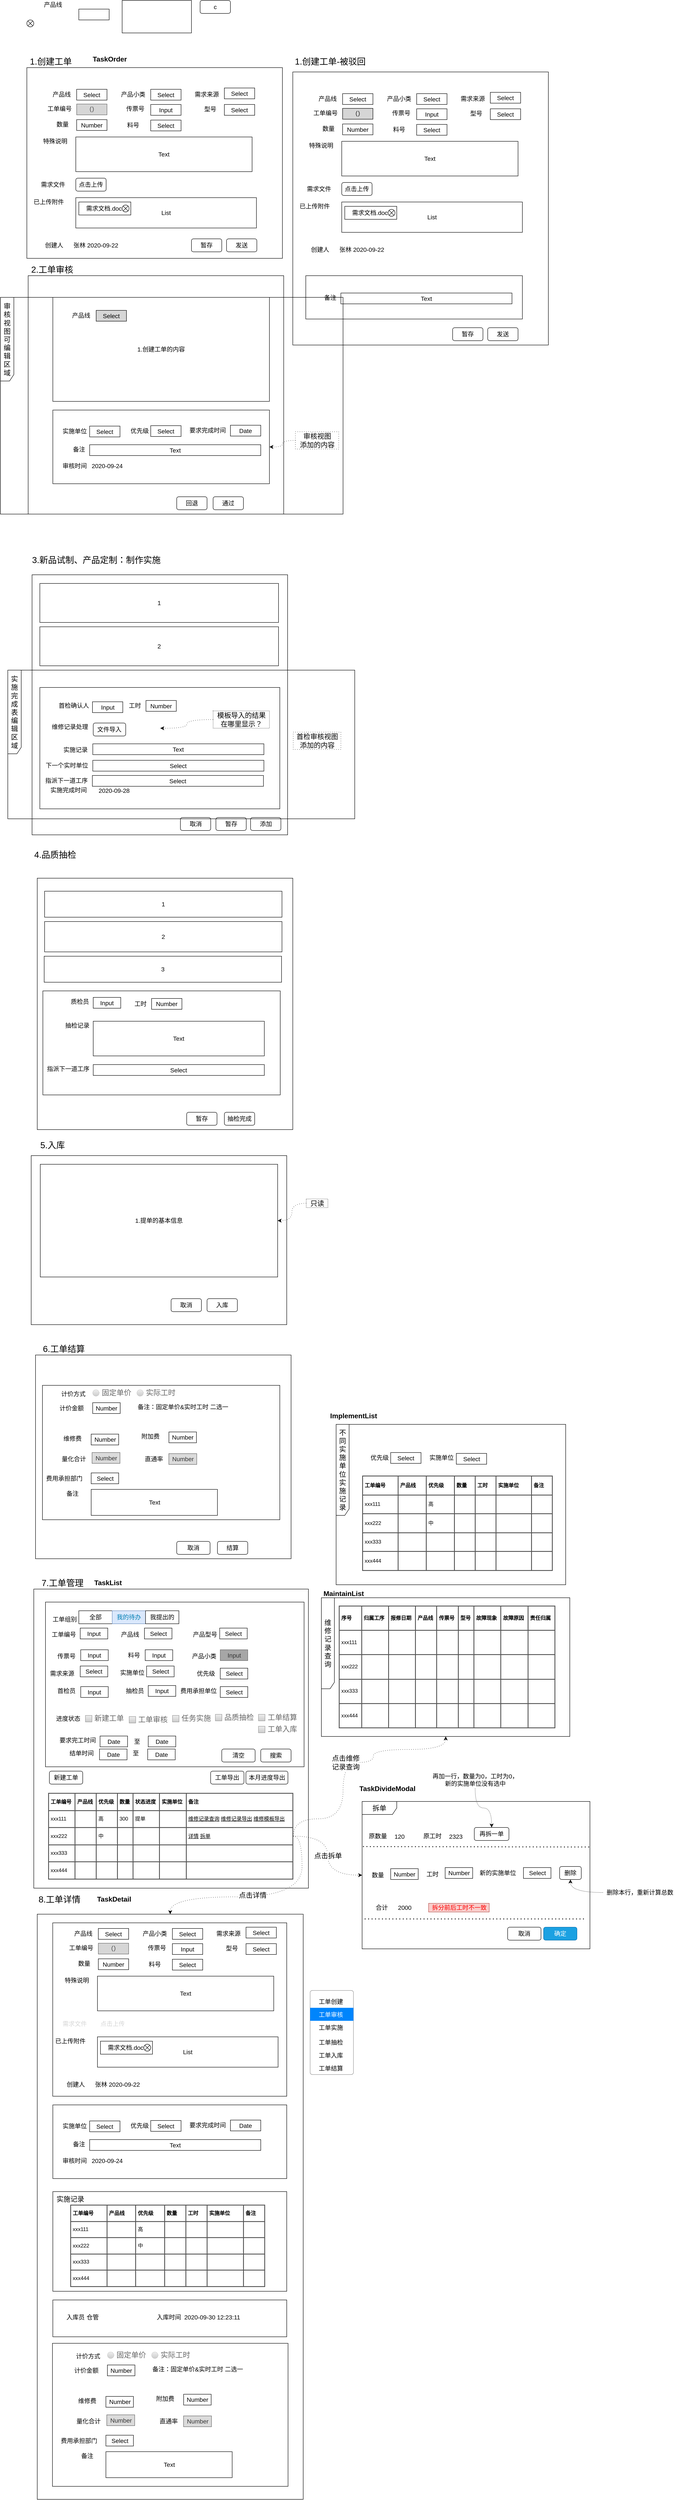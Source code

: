 <mxfile version="13.7.9" type="github" pages="2">
  <diagram id="fNKAHcspk09XAcjnbf-g" name="工单管理">
    <mxGraphModel dx="1035" dy="594" grid="1" gridSize="10" guides="1" tooltips="1" connect="1" arrows="1" fold="1" page="1" pageScale="1" pageWidth="827" pageHeight="1169" math="0" shadow="0">
      <root>
        <mxCell id="0" />
        <mxCell id="NJt9awCA1hXl86DGp1sZ-11" value="可视区域" parent="0" />
        <mxCell id="wAlXlOLfTSp1UA3SI0B5-3" value="&lt;span style=&quot;color: rgba(0 , 0 , 0 , 0) ; font-family: monospace ; font-size: 0px&quot;&gt;%3CmxGraphModel%3E%3Croot%3E%3CmxCell%20id%3D%220%22%2F%3E%3CmxCell%20id%3D%221%22%20parent%3D%220%22%2F%3E%3CmxCell%20id%3D%222%22%20value%3D%22%E4%BA%A7%E5%93%81%E7%BA%BF%22%20style%3D%22text%3Bhtml%3D1%3Balign%3Dcenter%3BverticalAlign%3Dmiddle%3Bresizable%3D0%3Bpoints%3D%5B%5D%3Bautosize%3D1%3BfontSize%3D14%3B%22%20vertex%3D%221%22%20parent%3D%221%22%3E%3CmxGeometry%20x%3D%22120%22%20y%3D%22292%22%20width%3D%2260%22%20height%3D%2220%22%20as%3D%22geometry%22%2F%3E%3C%2FmxCell%3E%3CmxCell%20id%3D%223%22%20value%3D%22%E4%BA%A7%E5%93%81%E5%B0%8F%E7%B1%BB%22%20style%3D%22text%3Bhtml%3D1%3Balign%3Dcenter%3BverticalAlign%3Dmiddle%3Bresizable%3D0%3Bpoints%3D%5B%5D%3Bautosize%3D1%3BfontSize%3D14%3B%22%20vertex%3D%221%22%20parent%3D%221%22%3E%3CmxGeometry%20x%3D%22280%22%20y%3D%22292%22%20width%3D%2270%22%20height%3D%2220%22%20as%3D%22geometry%22%2F%3E%3C%2FmxCell%3E%3CmxCell%20id%3D%224%22%20value%3D%22%E9%9C%80%E6%B1%82%E6%9D%A5%E6%BA%90%22%20style%3D%22text%3Bhtml%3D1%3Balign%3Dcenter%3BverticalAlign%3Dmiddle%3Bresizable%3D0%3Bpoints%3D%5B%5D%3Bautosize%3D1%3BfontSize%3D14%3B%22%20vertex%3D%221%22%20parent%3D%221%22%3E%3CmxGeometry%20x%3D%22450%22%20y%3D%22292%22%20width%3D%2270%22%20height%3D%2220%22%20as%3D%22geometry%22%2F%3E%3C%2FmxCell%3E%3CmxCell%20id%3D%225%22%20value%3D%22%E5%B7%A5%E5%8D%95%E7%BC%96%E5%8F%B7%22%20style%3D%22text%3Bhtml%3D1%3Balign%3Dcenter%3BverticalAlign%3Dmiddle%3Bresizable%3D0%3Bpoints%3D%5B%5D%3Bautosize%3D1%3BfontSize%3D14%3B%22%20vertex%3D%221%22%20parent%3D%221%22%3E%3CmxGeometry%20x%3D%22110%22%20y%3D%22325%22%20width%3D%2270%22%20height%3D%2220%22%20as%3D%22geometry%22%2F%3E%3C%2FmxCell%3E%3CmxCell%20id%3D%226%22%20value%3D%22%E4%BC%A0%E7%A5%A8%E5%8F%B7%22%20style%3D%22text%3Bhtml%3D1%3Balign%3Dcenter%3BverticalAlign%3Dmiddle%3Bresizable%3D0%3Bpoints%3D%5B%5D%3Bautosize%3D1%3BfontSize%3D14%3B%22%20vertex%3D%221%22%20parent%3D%221%22%3E%3CmxGeometry%20x%3D%22290%22%20y%3D%22325%22%20width%3D%2260%22%20height%3D%2220%22%20as%3D%22geometry%22%2F%3E%3C%2FmxCell%3E%3CmxCell%20id%3D%227%22%20value%3D%22%26lt%3Bspan%26gt%3BSelect%26lt%3B%2Fspan%26gt%3B%22%20style%3D%22rounded%3D0%3BwhiteSpace%3Dwrap%3Bhtml%3D1%3BfontSize%3D14%3B%22%20vertex%3D%221%22%20parent%3D%221%22%3E%3CmxGeometry%20x%3D%22185%22%20y%3D%22290%22%20width%3D%2270%22%20height%3D%2225%22%20as%3D%22geometry%22%2F%3E%3C%2FmxCell%3E%3CmxCell%20id%3D%228%22%20value%3D%22%26lt%3Bspan%26gt%3BSelect%26lt%3B%2Fspan%26gt%3B%22%20style%3D%22rounded%3D0%3BwhiteSpace%3Dwrap%3Bhtml%3D1%3BfontSize%3D14%3B%22%20vertex%3D%221%22%20parent%3D%221%22%3E%3CmxGeometry%20x%3D%22356%22%20y%3D%22290%22%20width%3D%2270%22%20height%3D%2225%22%20as%3D%22geometry%22%2F%3E%3C%2FmxCell%3E%3CmxCell%20id%3D%229%22%20value%3D%22%26lt%3Bspan%26gt%3BSelect%26lt%3B%2Fspan%26gt%3B%22%20style%3D%22rounded%3D0%3BwhiteSpace%3Dwrap%3Bhtml%3D1%3BfontSize%3D14%3B%22%20vertex%3D%221%22%20parent%3D%221%22%3E%3CmxGeometry%20x%3D%22526%22%20y%3D%22287%22%20width%3D%2270%22%20height%3D%2225%22%20as%3D%22geometry%22%2F%3E%3C%2FmxCell%3E%3CmxCell%20id%3D%2210%22%20value%3D%22%EF%BC%88%EF%BC%89%22%20style%3D%22rounded%3D0%3BwhiteSpace%3Dwrap%3Bhtml%3D1%3BfontSize%3D14%3BstrokeColor%3D%23666666%3BfontColor%3D%23333333%3BfillColor%3D%23D6D6D6%3B%22%20vertex%3D%221%22%20parent%3D%221%22%3E%3CmxGeometry%20x%3D%22185%22%20y%3D%22324%22%20width%3D%2270%22%20height%3D%2225%22%20as%3D%22geometry%22%2F%3E%3C%2FmxCell%3E%3CmxCell%20id%3D%2211%22%20value%3D%22Input%22%20style%3D%22rounded%3D0%3BwhiteSpace%3Dwrap%3Bhtml%3D1%3BfontSize%3D14%3B%22%20vertex%3D%221%22%20parent%3D%221%22%3E%3CmxGeometry%20x%3D%22356%22%20y%3D%22325%22%20width%3D%2270%22%20height%3D%2225%22%20as%3D%22geometry%22%2F%3E%3C%2FmxCell%3E%3CmxCell%20id%3D%2212%22%20value%3D%22%E5%9E%8B%E5%8F%B7%22%20style%3D%22text%3Bhtml%3D1%3Balign%3Dcenter%3BverticalAlign%3Dmiddle%3Bresizable%3D0%3Bpoints%3D%5B%5D%3Bautosize%3D1%3BfontSize%3D14%3B%22%20vertex%3D%221%22%20parent%3D%221%22%3E%3CmxGeometry%20x%3D%22473%22%20y%3D%22326%22%20width%3D%2240%22%20height%3D%2220%22%20as%3D%22geometry%22%2F%3E%3C%2FmxCell%3E%3CmxCell%20id%3D%2213%22%20value%3D%22Select%22%20style%3D%22rounded%3D0%3BwhiteSpace%3Dwrap%3Bhtml%3D1%3BfontSize%3D14%3B%22%20vertex%3D%221%22%20parent%3D%221%22%3E%3CmxGeometry%20x%3D%22526%22%20y%3D%22325%22%20width%3D%2270%22%20height%3D%2225%22%20as%3D%22geometry%22%2F%3E%3C%2FmxCell%3E%3CmxCell%20id%3D%2214%22%20value%3D%22%E6%95%B0%E9%87%8F%22%20style%3D%22text%3Bhtml%3D1%3Balign%3Dcenter%3BverticalAlign%3Dmiddle%3Bresizable%3D0%3Bpoints%3D%5B%5D%3Bautosize%3D1%3BfontSize%3D14%3B%22%20vertex%3D%221%22%20parent%3D%221%22%3E%3CmxGeometry%20x%3D%22132%22%20y%3D%22361%22%20width%3D%2240%22%20height%3D%2220%22%20as%3D%22geometry%22%2F%3E%3C%2FmxCell%3E%3CmxCell%20id%3D%2215%22%20value%3D%22Number%22%20style%3D%22rounded%3D0%3BwhiteSpace%3Dwrap%3Bhtml%3D1%3BfontSize%3D14%3B%22%20vertex%3D%221%22%20parent%3D%221%22%3E%3CmxGeometry%20x%3D%22185%22%20y%3D%22360%22%20width%3D%2270%22%20height%3D%2225%22%20as%3D%22geometry%22%2F%3E%3C%2FmxCell%3E%3CmxCell%20id%3D%2216%22%20value%3D%22%E7%89%B9%E6%AE%8A%E8%AF%B4%E6%98%8E%22%20style%3D%22text%3Bhtml%3D1%3Balign%3Dcenter%3BverticalAlign%3Dmiddle%3Bresizable%3D0%3Bpoints%3D%5B%5D%3Bautosize%3D1%3BfontSize%3D14%3B%22%20vertex%3D%221%22%20parent%3D%221%22%3E%3CmxGeometry%20x%3D%22100%22%20y%3D%22400%22%20width%3D%2270%22%20height%3D%2220%22%20as%3D%22geometry%22%2F%3E%3C%2FmxCell%3E%3CmxCell%20id%3D%2217%22%20value%3D%22Text%22%20style%3D%22rounded%3D0%3BwhiteSpace%3Dwrap%3Bhtml%3D1%3BfontSize%3D14%3B%22%20vertex%3D%221%22%20parent%3D%221%22%3E%3CmxGeometry%20x%3D%22183%22%20y%3D%22400%22%20width%3D%22407%22%20height%3D%2280%22%20as%3D%22geometry%22%2F%3E%3C%2FmxCell%3E%3CmxCell%20id%3D%2218%22%20value%3D%22%E9%9C%80%E6%B1%82%E6%96%87%E4%BB%B6%22%20style%3D%22text%3Bhtml%3D1%3Balign%3Dcenter%3BverticalAlign%3Dmiddle%3Bresizable%3D0%3Bpoints%3D%5B%5D%3Bautosize%3D1%3BfontSize%3D14%3B%22%20vertex%3D%221%22%20parent%3D%221%22%3E%3CmxGeometry%20x%3D%2295%22%20y%3D%22500%22%20width%3D%2270%22%20height%3D%2220%22%20as%3D%22geometry%22%2F%3E%3C%2FmxCell%3E%3CmxCell%20id%3D%2219%22%20value%3D%22%E7%82%B9%E5%87%BB%E4%B8%8A%E4%BC%A0%22%20style%3D%22rounded%3D1%3BwhiteSpace%3Dwrap%3Bhtml%3D1%3BfontSize%3D14%3B%22%20vertex%3D%221%22%20parent%3D%221%22%3E%3CmxGeometry%20x%3D%22183%22%20y%3D%22495%22%20width%3D%2270%22%20height%3D%2230%22%20as%3D%22geometry%22%2F%3E%3C%2FmxCell%3E%3CmxCell%20id%3D%2220%22%20value%3D%22List%22%20style%3D%22rounded%3D0%3BwhiteSpace%3Dwrap%3Bhtml%3D1%3BfontSize%3D14%3B%22%20vertex%3D%221%22%20parent%3D%221%22%3E%3CmxGeometry%20x%3D%22183%22%20y%3D%22540%22%20width%3D%22417%22%20height%3D%2270%22%20as%3D%22geometry%22%2F%3E%3C%2FmxCell%3E%3CmxCell%20id%3D%2221%22%20value%3D%22%E5%B7%B2%E4%B8%8A%E4%BC%A0%E9%99%84%E4%BB%B6%22%20style%3D%22text%3Bhtml%3D1%3Balign%3Dcenter%3BverticalAlign%3Dmiddle%3Bresizable%3D0%3Bpoints%3D%5B%5D%3Bautosize%3D1%3BfontSize%3D14%3B%22%20vertex%3D%221%22%20parent%3D%221%22%3E%3CmxGeometry%20x%3D%2275%22%20y%3D%22540%22%20width%3D%2290%22%20height%3D%2220%22%20as%3D%22geometry%22%2F%3E%3C%2FmxCell%3E%3CmxCell%20id%3D%2222%22%20value%3D%22%E9%9C%80%E6%B1%82%E6%96%87%E6%A1%A3.doc%26amp%3Bnbsp%3B%22%20style%3D%22rounded%3D0%3BwhiteSpace%3Dwrap%3Bhtml%3D1%3BfontSize%3D14%3B%22%20vertex%3D%221%22%20parent%3D%221%22%3E%3CmxGeometry%20x%3D%22190%22%20y%3D%22550%22%20width%3D%22120%22%20height%3D%2230%22%20as%3D%22geometry%22%2F%3E%3C%2FmxCell%3E%3CmxCell%20id%3D%2223%22%20value%3D%22%22%20style%3D%22shape%3DsumEllipse%3Bperimeter%3DellipsePerimeter%3BwhiteSpace%3Dwrap%3Bhtml%3D1%3BbackgroundOutline%3D1%3Brounded%3D1%3Bglass%3D0%3Bsketch%3D0%3BfontSize%3D20%3B%22%20vertex%3D%221%22%20parent%3D%221%22%3E%3CmxGeometry%20x%3D%22290%22%20y%3D%22557%22%20width%3D%2216%22%20height%3D%2216%22%20as%3D%22geometry%22%2F%3E%3C%2FmxCell%3E%3CmxCell%20id%3D%2224%22%20value%3D%22%E5%88%9B%E5%BB%BA%E4%BA%BA%22%20style%3D%22text%3Bhtml%3D1%3Balign%3Dright%3BverticalAlign%3Dmiddle%3Bresizable%3D0%3Bpoints%3D%5B%5D%3Bautosize%3D1%3BfontSize%3D14%3B%22%20vertex%3D%221%22%20parent%3D%221%22%3E%3CmxGeometry%20x%3D%2295%22%20y%3D%22640%22%20width%3D%2260%22%20height%3D%2220%22%20as%3D%22geometry%22%2F%3E%3C%2FmxCell%3E%3CmxCell%20id%3D%2225%22%20value%3D%22%E5%BC%A0%E6%9E%97%202020-09-22%22%20style%3D%22text%3Bhtml%3D1%3Balign%3Dright%3BverticalAlign%3Dmiddle%3Bresizable%3D0%3Bpoints%3D%5B%5D%3Bautosize%3D1%3BfontSize%3D14%3B%22%20vertex%3D%221%22%20parent%3D%221%22%3E%3CmxGeometry%20x%3D%22162%22%20y%3D%22640%22%20width%3D%22120%22%20height%3D%2220%22%20as%3D%22geometry%22%2F%3E%3C%2FmxCell%3E%3CmxCell%20id%3D%2226%22%20value%3D%22%E6%96%99%E5%8F%B7%22%20style%3D%22text%3Bhtml%3D1%3Balign%3Dcenter%3BverticalAlign%3Dmiddle%3Bresizable%3D0%3Bpoints%3D%5B%5D%3Bautosize%3D1%3BfontSize%3D14%3B%22%20vertex%3D%221%22%20parent%3D%221%22%3E%3CmxGeometry%20x%3D%22295%22%20y%3D%22363%22%20width%3D%2240%22%20height%3D%2220%22%20as%3D%22geometry%22%2F%3E%3C%2FmxCell%3E%3CmxCell%20id%3D%2227%22%20value%3D%22%26lt%3Bspan%26gt%3BSelect%26lt%3B%2Fspan%26gt%3B%22%20style%3D%22rounded%3D0%3BwhiteSpace%3Dwrap%3Bhtml%3D1%3BfontSize%3D14%3B%22%20vertex%3D%221%22%20parent%3D%221%22%3E%3CmxGeometry%20x%3D%22356%22%20y%3D%22361%22%20width%3D%2270%22%20height%3D%2225%22%20as%3D%22geometry%22%2F%3E%3C%2FmxCell%3E%3C%2Froot%3E%3C%2FmxGraphModel%3E&lt;/span&gt;" style="rounded=0;whiteSpace=wrap;html=1;fontSize=14;" parent="NJt9awCA1hXl86DGp1sZ-11" vertex="1">
          <mxGeometry x="94" y="4500" width="614" height="1350" as="geometry" />
        </mxCell>
        <mxCell id="wAlXlOLfTSp1UA3SI0B5-58" value="" style="rounded=0;whiteSpace=wrap;html=1;" parent="NJt9awCA1hXl86DGp1sZ-11" vertex="1">
          <mxGeometry x="129.75" y="4520" width="540.25" height="400" as="geometry" />
        </mxCell>
        <mxCell id="bfiqpeBWppTH1w2yS7td-11" value="拆单" style="shape=umlFrame;whiteSpace=wrap;html=1;rounded=1;glass=0;sketch=0;fontSize=16;width=80;height=30;fillColor=#FFFFFF;" parent="NJt9awCA1hXl86DGp1sZ-11" vertex="1">
          <mxGeometry x="844" y="4240" width="526" height="340" as="geometry" />
        </mxCell>
        <mxCell id="NJt9awCA1hXl86DGp1sZ-225" value="" style="rounded=0;whiteSpace=wrap;html=1;fontSize=14;" parent="NJt9awCA1hXl86DGp1sZ-11" vertex="1">
          <mxGeometry x="86" y="3750" width="634" height="690" as="geometry" />
        </mxCell>
        <mxCell id="NJt9awCA1hXl86DGp1sZ-229" value="" style="rounded=0;whiteSpace=wrap;html=1;fontSize=14;" parent="NJt9awCA1hXl86DGp1sZ-11" vertex="1">
          <mxGeometry x="113" y="3780" width="597" height="380" as="geometry" />
        </mxCell>
        <mxCell id="NJt9awCA1hXl86DGp1sZ-198" value="" style="rounded=0;whiteSpace=wrap;html=1;fontSize=14;" parent="NJt9awCA1hXl86DGp1sZ-11" vertex="1">
          <mxGeometry x="90" y="3210" width="590" height="470" as="geometry" />
        </mxCell>
        <mxCell id="NJt9awCA1hXl86DGp1sZ-199" value="" style="rounded=0;whiteSpace=wrap;html=1;fontSize=14;" parent="NJt9awCA1hXl86DGp1sZ-11" vertex="1">
          <mxGeometry x="106" y="3280" width="548" height="310" as="geometry" />
        </mxCell>
        <mxCell id="NJt9awCA1hXl86DGp1sZ-146" value="" style="rounded=0;whiteSpace=wrap;html=1;fontSize=14;" parent="NJt9awCA1hXl86DGp1sZ-11" vertex="1">
          <mxGeometry x="94" y="2110" width="590" height="580" as="geometry" />
        </mxCell>
        <mxCell id="NJt9awCA1hXl86DGp1sZ-157" value="" style="rounded=0;whiteSpace=wrap;html=1;fontSize=14;" parent="NJt9awCA1hXl86DGp1sZ-11" vertex="1">
          <mxGeometry x="107" y="2370" width="548" height="240" as="geometry" />
        </mxCell>
        <mxCell id="NJt9awCA1hXl86DGp1sZ-55" value="" style="rounded=0;whiteSpace=wrap;html=1;fontSize=14;" parent="NJt9awCA1hXl86DGp1sZ-11" vertex="1">
          <mxGeometry x="73" y="720" width="590" height="550" as="geometry" />
        </mxCell>
        <mxCell id="NJt9awCA1hXl86DGp1sZ-12" value="" style="rounded=0;whiteSpace=wrap;html=1;fontSize=14;" parent="NJt9awCA1hXl86DGp1sZ-11" vertex="1">
          <mxGeometry x="70" y="240" width="590" height="440" as="geometry" />
        </mxCell>
        <mxCell id="NJt9awCA1hXl86DGp1sZ-13" value="产品线" style="text;html=1;align=center;verticalAlign=middle;resizable=0;points=[];autosize=1;fontSize=14;" parent="NJt9awCA1hXl86DGp1sZ-11" vertex="1">
          <mxGeometry x="100" y="85" width="60" height="20" as="geometry" />
        </mxCell>
        <mxCell id="NJt9awCA1hXl86DGp1sZ-14" value="" style="rounded=0;whiteSpace=wrap;html=1;fontSize=14;" parent="NJt9awCA1hXl86DGp1sZ-11" vertex="1">
          <mxGeometry x="190" y="105" width="70" height="25" as="geometry" />
        </mxCell>
        <mxCell id="NJt9awCA1hXl86DGp1sZ-15" value="" style="rounded=0;whiteSpace=wrap;html=1;fontSize=14;" parent="NJt9awCA1hXl86DGp1sZ-11" vertex="1">
          <mxGeometry x="290" y="85" width="160" height="75" as="geometry" />
        </mxCell>
        <mxCell id="NJt9awCA1hXl86DGp1sZ-16" value="c" style="rounded=1;whiteSpace=wrap;html=1;fontSize=14;" parent="NJt9awCA1hXl86DGp1sZ-11" vertex="1">
          <mxGeometry x="470" y="85" width="70" height="30" as="geometry" />
        </mxCell>
        <mxCell id="NJt9awCA1hXl86DGp1sZ-18" value="产品线" style="text;html=1;align=center;verticalAlign=middle;resizable=0;points=[];autosize=1;fontSize=14;" parent="NJt9awCA1hXl86DGp1sZ-11" vertex="1">
          <mxGeometry x="120" y="292" width="60" height="20" as="geometry" />
        </mxCell>
        <mxCell id="NJt9awCA1hXl86DGp1sZ-19" value="产品小类" style="text;html=1;align=center;verticalAlign=middle;resizable=0;points=[];autosize=1;fontSize=14;" parent="NJt9awCA1hXl86DGp1sZ-11" vertex="1">
          <mxGeometry x="280" y="292" width="70" height="20" as="geometry" />
        </mxCell>
        <mxCell id="NJt9awCA1hXl86DGp1sZ-20" value="需求来源" style="text;html=1;align=center;verticalAlign=middle;resizable=0;points=[];autosize=1;fontSize=14;" parent="NJt9awCA1hXl86DGp1sZ-11" vertex="1">
          <mxGeometry x="450" y="292" width="70" height="20" as="geometry" />
        </mxCell>
        <mxCell id="NJt9awCA1hXl86DGp1sZ-21" value="工单编号" style="text;html=1;align=center;verticalAlign=middle;resizable=0;points=[];autosize=1;fontSize=14;" parent="NJt9awCA1hXl86DGp1sZ-11" vertex="1">
          <mxGeometry x="110" y="325" width="70" height="20" as="geometry" />
        </mxCell>
        <mxCell id="NJt9awCA1hXl86DGp1sZ-22" value="传票号" style="text;html=1;align=center;verticalAlign=middle;resizable=0;points=[];autosize=1;fontSize=14;" parent="NJt9awCA1hXl86DGp1sZ-11" vertex="1">
          <mxGeometry x="290" y="325" width="60" height="20" as="geometry" />
        </mxCell>
        <mxCell id="NJt9awCA1hXl86DGp1sZ-25" value="&lt;span&gt;Select&lt;/span&gt;" style="rounded=0;whiteSpace=wrap;html=1;fontSize=14;" parent="NJt9awCA1hXl86DGp1sZ-11" vertex="1">
          <mxGeometry x="185" y="290" width="70" height="25" as="geometry" />
        </mxCell>
        <mxCell id="NJt9awCA1hXl86DGp1sZ-26" value="&lt;span&gt;Select&lt;/span&gt;" style="rounded=0;whiteSpace=wrap;html=1;fontSize=14;" parent="NJt9awCA1hXl86DGp1sZ-11" vertex="1">
          <mxGeometry x="356" y="290" width="70" height="25" as="geometry" />
        </mxCell>
        <mxCell id="NJt9awCA1hXl86DGp1sZ-27" value="&lt;span&gt;Select&lt;/span&gt;" style="rounded=0;whiteSpace=wrap;html=1;fontSize=14;" parent="NJt9awCA1hXl86DGp1sZ-11" vertex="1">
          <mxGeometry x="526" y="287" width="70" height="25" as="geometry" />
        </mxCell>
        <mxCell id="NJt9awCA1hXl86DGp1sZ-28" value="（）" style="rounded=0;whiteSpace=wrap;html=1;fontSize=14;strokeColor=#666666;fontColor=#333333;fillColor=#D6D6D6;" parent="NJt9awCA1hXl86DGp1sZ-11" vertex="1">
          <mxGeometry x="185" y="324" width="70" height="25" as="geometry" />
        </mxCell>
        <mxCell id="NJt9awCA1hXl86DGp1sZ-30" value="Input" style="rounded=0;whiteSpace=wrap;html=1;fontSize=14;" parent="NJt9awCA1hXl86DGp1sZ-11" vertex="1">
          <mxGeometry x="356" y="325" width="70" height="25" as="geometry" />
        </mxCell>
        <mxCell id="NJt9awCA1hXl86DGp1sZ-31" value="型号" style="text;html=1;align=center;verticalAlign=middle;resizable=0;points=[];autosize=1;fontSize=14;" parent="NJt9awCA1hXl86DGp1sZ-11" vertex="1">
          <mxGeometry x="473" y="326" width="40" height="20" as="geometry" />
        </mxCell>
        <mxCell id="NJt9awCA1hXl86DGp1sZ-32" value="Select" style="rounded=0;whiteSpace=wrap;html=1;fontSize=14;" parent="NJt9awCA1hXl86DGp1sZ-11" vertex="1">
          <mxGeometry x="526" y="325" width="70" height="25" as="geometry" />
        </mxCell>
        <mxCell id="NJt9awCA1hXl86DGp1sZ-33" value="数量" style="text;html=1;align=center;verticalAlign=middle;resizable=0;points=[];autosize=1;fontSize=14;" parent="NJt9awCA1hXl86DGp1sZ-11" vertex="1">
          <mxGeometry x="132" y="361" width="40" height="20" as="geometry" />
        </mxCell>
        <mxCell id="NJt9awCA1hXl86DGp1sZ-34" value="Number" style="rounded=0;whiteSpace=wrap;html=1;fontSize=14;" parent="NJt9awCA1hXl86DGp1sZ-11" vertex="1">
          <mxGeometry x="185" y="360" width="70" height="25" as="geometry" />
        </mxCell>
        <mxCell id="NJt9awCA1hXl86DGp1sZ-35" value="特殊说明" style="text;html=1;align=center;verticalAlign=middle;resizable=0;points=[];autosize=1;fontSize=14;" parent="NJt9awCA1hXl86DGp1sZ-11" vertex="1">
          <mxGeometry x="100" y="400" width="70" height="20" as="geometry" />
        </mxCell>
        <mxCell id="NJt9awCA1hXl86DGp1sZ-37" value="Text" style="rounded=0;whiteSpace=wrap;html=1;fontSize=14;" parent="NJt9awCA1hXl86DGp1sZ-11" vertex="1">
          <mxGeometry x="183" y="400" width="407" height="80" as="geometry" />
        </mxCell>
        <mxCell id="NJt9awCA1hXl86DGp1sZ-38" value="回退" style="rounded=1;whiteSpace=wrap;html=1;fontSize=14;" parent="NJt9awCA1hXl86DGp1sZ-11" vertex="1">
          <mxGeometry x="416" y="1230" width="70" height="30" as="geometry" />
        </mxCell>
        <mxCell id="NJt9awCA1hXl86DGp1sZ-40" value="通过" style="rounded=1;whiteSpace=wrap;html=1;fontSize=14;" parent="NJt9awCA1hXl86DGp1sZ-11" vertex="1">
          <mxGeometry x="500" y="1230" width="70" height="30" as="geometry" />
        </mxCell>
        <mxCell id="NJt9awCA1hXl86DGp1sZ-41" value="1.创建工单" style="text;html=1;align=center;verticalAlign=middle;resizable=0;points=[];autosize=1;fontSize=20;" parent="NJt9awCA1hXl86DGp1sZ-11" vertex="1">
          <mxGeometry x="70" y="210" width="110" height="30" as="geometry" />
        </mxCell>
        <mxCell id="NJt9awCA1hXl86DGp1sZ-42" value="需求文件" style="text;html=1;align=center;verticalAlign=middle;resizable=0;points=[];autosize=1;fontSize=14;" parent="NJt9awCA1hXl86DGp1sZ-11" vertex="1">
          <mxGeometry x="95" y="500" width="70" height="20" as="geometry" />
        </mxCell>
        <mxCell id="NJt9awCA1hXl86DGp1sZ-43" value="点击上传" style="rounded=1;whiteSpace=wrap;html=1;fontSize=14;" parent="NJt9awCA1hXl86DGp1sZ-11" vertex="1">
          <mxGeometry x="183" y="495" width="70" height="30" as="geometry" />
        </mxCell>
        <mxCell id="NJt9awCA1hXl86DGp1sZ-44" value="List" style="rounded=0;whiteSpace=wrap;html=1;fontSize=14;" parent="NJt9awCA1hXl86DGp1sZ-11" vertex="1">
          <mxGeometry x="183" y="540" width="417" height="70" as="geometry" />
        </mxCell>
        <mxCell id="NJt9awCA1hXl86DGp1sZ-45" value="已上传附件" style="text;html=1;align=center;verticalAlign=middle;resizable=0;points=[];autosize=1;fontSize=14;" parent="NJt9awCA1hXl86DGp1sZ-11" vertex="1">
          <mxGeometry x="75" y="540" width="90" height="20" as="geometry" />
        </mxCell>
        <mxCell id="NJt9awCA1hXl86DGp1sZ-47" value="需求文档.doc&amp;nbsp;" style="rounded=0;whiteSpace=wrap;html=1;fontSize=14;" parent="NJt9awCA1hXl86DGp1sZ-11" vertex="1">
          <mxGeometry x="190" y="550" width="120" height="30" as="geometry" />
        </mxCell>
        <mxCell id="NJt9awCA1hXl86DGp1sZ-48" value="" style="shape=sumEllipse;perimeter=ellipsePerimeter;whiteSpace=wrap;html=1;backgroundOutline=1;rounded=1;glass=0;sketch=0;fontSize=20;" parent="NJt9awCA1hXl86DGp1sZ-11" vertex="1">
          <mxGeometry x="290" y="557" width="16" height="16" as="geometry" />
        </mxCell>
        <mxCell id="NJt9awCA1hXl86DGp1sZ-49" value="" style="shape=sumEllipse;perimeter=ellipsePerimeter;whiteSpace=wrap;html=1;backgroundOutline=1;rounded=1;glass=0;sketch=0;fontSize=20;" parent="NJt9awCA1hXl86DGp1sZ-11" vertex="1">
          <mxGeometry x="70" y="130" width="16" height="16" as="geometry" />
        </mxCell>
        <mxCell id="NJt9awCA1hXl86DGp1sZ-51" value="创建人" style="text;html=1;align=right;verticalAlign=middle;resizable=0;points=[];autosize=1;fontSize=14;" parent="NJt9awCA1hXl86DGp1sZ-11" vertex="1">
          <mxGeometry x="95" y="640" width="60" height="20" as="geometry" />
        </mxCell>
        <mxCell id="NJt9awCA1hXl86DGp1sZ-52" value="张林 2020-09-22" style="text;html=1;align=right;verticalAlign=middle;resizable=0;points=[];autosize=1;fontSize=14;" parent="NJt9awCA1hXl86DGp1sZ-11" vertex="1">
          <mxGeometry x="162" y="640" width="120" height="20" as="geometry" />
        </mxCell>
        <mxCell id="NJt9awCA1hXl86DGp1sZ-54" value="2.工单审核" style="text;html=1;align=center;verticalAlign=middle;resizable=0;points=[];autosize=1;fontSize=20;" parent="NJt9awCA1hXl86DGp1sZ-11" vertex="1">
          <mxGeometry x="73" y="690" width="110" height="30" as="geometry" />
        </mxCell>
        <mxCell id="NJt9awCA1hXl86DGp1sZ-56" value="1.创建工单的内容" style="rounded=0;whiteSpace=wrap;html=1;fontSize=14;" parent="NJt9awCA1hXl86DGp1sZ-11" vertex="1">
          <mxGeometry x="130" y="770" width="500" height="240" as="geometry" />
        </mxCell>
        <mxCell id="NJt9awCA1hXl86DGp1sZ-69" value="" style="rounded=0;whiteSpace=wrap;html=1;fontSize=14;" parent="NJt9awCA1hXl86DGp1sZ-11" vertex="1">
          <mxGeometry x="130" y="1030" width="500" height="170" as="geometry" />
        </mxCell>
        <mxCell id="NJt9awCA1hXl86DGp1sZ-70" value="实施单位" style="text;html=1;align=center;verticalAlign=middle;resizable=0;points=[];autosize=1;fontSize=14;" parent="NJt9awCA1hXl86DGp1sZ-11" vertex="1">
          <mxGeometry x="145" y="1069" width="70" height="20" as="geometry" />
        </mxCell>
        <mxCell id="NJt9awCA1hXl86DGp1sZ-71" value="Select" style="rounded=0;whiteSpace=wrap;html=1;fontSize=14;" parent="NJt9awCA1hXl86DGp1sZ-11" vertex="1">
          <mxGeometry x="215" y="1067" width="70" height="25" as="geometry" />
        </mxCell>
        <mxCell id="NJt9awCA1hXl86DGp1sZ-72" value="优先级" style="text;html=1;align=center;verticalAlign=middle;resizable=0;points=[];autosize=1;fontSize=14;" parent="NJt9awCA1hXl86DGp1sZ-11" vertex="1">
          <mxGeometry x="300" y="1068" width="60" height="20" as="geometry" />
        </mxCell>
        <mxCell id="NJt9awCA1hXl86DGp1sZ-73" value="Select" style="rounded=0;whiteSpace=wrap;html=1;fontSize=14;" parent="NJt9awCA1hXl86DGp1sZ-11" vertex="1">
          <mxGeometry x="356" y="1066" width="70" height="25" as="geometry" />
        </mxCell>
        <mxCell id="NJt9awCA1hXl86DGp1sZ-74" value="要求完成时间" style="text;html=1;align=center;verticalAlign=middle;resizable=0;points=[];autosize=1;fontSize=14;" parent="NJt9awCA1hXl86DGp1sZ-11" vertex="1">
          <mxGeometry x="437" y="1067" width="100" height="20" as="geometry" />
        </mxCell>
        <mxCell id="NJt9awCA1hXl86DGp1sZ-75" value="Date" style="rounded=0;whiteSpace=wrap;html=1;fontSize=14;" parent="NJt9awCA1hXl86DGp1sZ-11" vertex="1">
          <mxGeometry x="540" y="1065" width="70" height="25" as="geometry" />
        </mxCell>
        <mxCell id="NJt9awCA1hXl86DGp1sZ-80" value="备注" style="text;html=1;align=center;verticalAlign=middle;resizable=0;points=[];autosize=1;fontSize=14;" parent="NJt9awCA1hXl86DGp1sZ-11" vertex="1">
          <mxGeometry x="170" y="1110.5" width="40" height="20" as="geometry" />
        </mxCell>
        <mxCell id="NJt9awCA1hXl86DGp1sZ-81" value="Text" style="rounded=0;whiteSpace=wrap;html=1;fontSize=14;" parent="NJt9awCA1hXl86DGp1sZ-11" vertex="1">
          <mxGeometry x="215" y="1110" width="395" height="25" as="geometry" />
        </mxCell>
        <mxCell id="NJt9awCA1hXl86DGp1sZ-82" value="审核时间" style="text;html=1;align=center;verticalAlign=middle;resizable=0;points=[];autosize=1;fontSize=14;" parent="NJt9awCA1hXl86DGp1sZ-11" vertex="1">
          <mxGeometry x="145" y="1149" width="70" height="20" as="geometry" />
        </mxCell>
        <mxCell id="NJt9awCA1hXl86DGp1sZ-83" value="2020-09-24" style="text;html=1;align=center;verticalAlign=middle;resizable=0;points=[];autosize=1;fontSize=14;" parent="NJt9awCA1hXl86DGp1sZ-11" vertex="1">
          <mxGeometry x="210" y="1149" width="90" height="20" as="geometry" />
        </mxCell>
        <mxCell id="NJt9awCA1hXl86DGp1sZ-98" value="3.新品试制、产品定制：制作实施" style="text;html=1;align=center;verticalAlign=middle;resizable=0;points=[];autosize=1;fontSize=20;" parent="NJt9awCA1hXl86DGp1sZ-11" vertex="1">
          <mxGeometry x="75" y="1360" width="310" height="30" as="geometry" />
        </mxCell>
        <mxCell id="NJt9awCA1hXl86DGp1sZ-99" value="" style="rounded=0;whiteSpace=wrap;html=1;fontSize=14;" parent="NJt9awCA1hXl86DGp1sZ-11" vertex="1">
          <mxGeometry x="82" y="1410" width="590" height="600" as="geometry" />
        </mxCell>
        <mxCell id="NJt9awCA1hXl86DGp1sZ-100" value="" style="rounded=0;whiteSpace=wrap;html=1;fontSize=14;" parent="NJt9awCA1hXl86DGp1sZ-11" vertex="1">
          <mxGeometry x="100" y="1670" width="554" height="280" as="geometry" />
        </mxCell>
        <mxCell id="NJt9awCA1hXl86DGp1sZ-102" value="首检确认人" style="text;html=1;align=center;verticalAlign=middle;resizable=0;points=[];autosize=1;fontSize=14;" parent="NJt9awCA1hXl86DGp1sZ-11" vertex="1">
          <mxGeometry x="133.25" y="1702" width="90" height="20" as="geometry" />
        </mxCell>
        <mxCell id="NJt9awCA1hXl86DGp1sZ-103" value="Input" style="rounded=0;whiteSpace=wrap;html=1;fontSize=14;" parent="NJt9awCA1hXl86DGp1sZ-11" vertex="1">
          <mxGeometry x="221.5" y="1703" width="70" height="25" as="geometry" />
        </mxCell>
        <mxCell id="NJt9awCA1hXl86DGp1sZ-104" value="工时" style="text;html=1;align=center;verticalAlign=middle;resizable=0;points=[];autosize=1;fontSize=14;" parent="NJt9awCA1hXl86DGp1sZ-11" vertex="1">
          <mxGeometry x="299" y="1702" width="40" height="20" as="geometry" />
        </mxCell>
        <mxCell id="NJt9awCA1hXl86DGp1sZ-105" value="Number" style="rounded=0;whiteSpace=wrap;html=1;fontSize=14;" parent="NJt9awCA1hXl86DGp1sZ-11" vertex="1">
          <mxGeometry x="345" y="1700" width="70" height="25" as="geometry" />
        </mxCell>
        <mxCell id="NJt9awCA1hXl86DGp1sZ-108" value="文件导入" style="rounded=1;whiteSpace=wrap;html=1;fontSize=14;" parent="NJt9awCA1hXl86DGp1sZ-11" vertex="1">
          <mxGeometry x="223.25" y="1752" width="75" height="30" as="geometry" />
        </mxCell>
        <mxCell id="NJt9awCA1hXl86DGp1sZ-116" value="实施记录" style="text;html=1;align=center;verticalAlign=middle;resizable=0;points=[];autosize=1;fontSize=14;" parent="NJt9awCA1hXl86DGp1sZ-11" vertex="1">
          <mxGeometry x="147" y="1804" width="70" height="20" as="geometry" />
        </mxCell>
        <mxCell id="NJt9awCA1hXl86DGp1sZ-117" value="Text" style="rounded=0;whiteSpace=wrap;html=1;fontSize=14;" parent="NJt9awCA1hXl86DGp1sZ-11" vertex="1">
          <mxGeometry x="222.25" y="1800" width="395" height="25" as="geometry" />
        </mxCell>
        <mxCell id="NJt9awCA1hXl86DGp1sZ-118" value="取消" style="rounded=1;whiteSpace=wrap;html=1;fontSize=14;" parent="NJt9awCA1hXl86DGp1sZ-11" vertex="1">
          <mxGeometry x="424.5" y="1970" width="70" height="30" as="geometry" />
        </mxCell>
        <mxCell id="NJt9awCA1hXl86DGp1sZ-120" value="下一个实时单位" style="text;html=1;align=center;verticalAlign=middle;resizable=0;points=[];autosize=1;fontSize=14;" parent="NJt9awCA1hXl86DGp1sZ-11" vertex="1">
          <mxGeometry x="107" y="1839.5" width="110" height="20" as="geometry" />
        </mxCell>
        <mxCell id="NJt9awCA1hXl86DGp1sZ-121" value="Select" style="rounded=0;whiteSpace=wrap;html=1;fontSize=14;" parent="NJt9awCA1hXl86DGp1sZ-11" vertex="1">
          <mxGeometry x="222.25" y="1838" width="395" height="25" as="geometry" />
        </mxCell>
        <mxCell id="NJt9awCA1hXl86DGp1sZ-122" value="维修记录处理" style="text;html=1;align=center;verticalAlign=middle;resizable=0;points=[];autosize=1;fontSize=14;" parent="NJt9awCA1hXl86DGp1sZ-11" vertex="1">
          <mxGeometry x="119.25" y="1751" width="100" height="20" as="geometry" />
        </mxCell>
        <mxCell id="NJt9awCA1hXl86DGp1sZ-126" value="实施完成时间" style="text;html=1;align=center;verticalAlign=middle;resizable=0;points=[];autosize=1;fontSize=14;" parent="NJt9awCA1hXl86DGp1sZ-11" vertex="1">
          <mxGeometry x="115.5" y="1897" width="100" height="20" as="geometry" />
        </mxCell>
        <mxCell id="NJt9awCA1hXl86DGp1sZ-127" value="2020-09-28" style="text;html=1;align=center;verticalAlign=middle;resizable=0;points=[];autosize=1;fontSize=14;" parent="NJt9awCA1hXl86DGp1sZ-11" vertex="1">
          <mxGeometry x="226.25" y="1898" width="90" height="20" as="geometry" />
        </mxCell>
        <mxCell id="NJt9awCA1hXl86DGp1sZ-134" value="1" style="rounded=0;whiteSpace=wrap;html=1;fontSize=14;" parent="NJt9awCA1hXl86DGp1sZ-11" vertex="1">
          <mxGeometry x="100" y="1430" width="551" height="90" as="geometry" />
        </mxCell>
        <mxCell id="NJt9awCA1hXl86DGp1sZ-145" value="4.品质抽检" style="text;html=1;align=center;verticalAlign=middle;resizable=0;points=[];autosize=1;fontSize=20;" parent="NJt9awCA1hXl86DGp1sZ-11" vertex="1">
          <mxGeometry x="80" y="2040" width="110" height="30" as="geometry" />
        </mxCell>
        <mxCell id="NJt9awCA1hXl86DGp1sZ-147" value="质检员" style="text;html=1;align=center;verticalAlign=middle;resizable=0;points=[];autosize=1;fontSize=14;" parent="NJt9awCA1hXl86DGp1sZ-11" vertex="1">
          <mxGeometry x="162" y="2385" width="60" height="20" as="geometry" />
        </mxCell>
        <mxCell id="NJt9awCA1hXl86DGp1sZ-148" value="Input" style="rounded=0;whiteSpace=wrap;html=1;fontSize=14;" parent="NJt9awCA1hXl86DGp1sZ-11" vertex="1">
          <mxGeometry x="223.25" y="2385" width="63.5" height="25" as="geometry" />
        </mxCell>
        <mxCell id="NJt9awCA1hXl86DGp1sZ-149" value="工时" style="text;html=1;align=center;verticalAlign=middle;resizable=0;points=[];autosize=1;fontSize=14;" parent="NJt9awCA1hXl86DGp1sZ-11" vertex="1">
          <mxGeometry x="312" y="2389.5" width="40" height="20" as="geometry" />
        </mxCell>
        <mxCell id="NJt9awCA1hXl86DGp1sZ-150" value="Number" style="rounded=0;whiteSpace=wrap;html=1;fontSize=14;" parent="NJt9awCA1hXl86DGp1sZ-11" vertex="1">
          <mxGeometry x="358" y="2387.5" width="70" height="25" as="geometry" />
        </mxCell>
        <mxCell id="NJt9awCA1hXl86DGp1sZ-151" value="抽检记录" style="text;html=1;align=center;verticalAlign=middle;resizable=0;points=[];autosize=1;fontSize=14;" parent="NJt9awCA1hXl86DGp1sZ-11" vertex="1">
          <mxGeometry x="151" y="2440" width="70" height="20" as="geometry" />
        </mxCell>
        <mxCell id="NJt9awCA1hXl86DGp1sZ-152" value="Text" style="rounded=0;whiteSpace=wrap;html=1;fontSize=14;" parent="NJt9awCA1hXl86DGp1sZ-11" vertex="1">
          <mxGeometry x="223.25" y="2440" width="395" height="80" as="geometry" />
        </mxCell>
        <mxCell id="NJt9awCA1hXl86DGp1sZ-153" value="指派下一道工序" style="text;html=1;align=center;verticalAlign=middle;resizable=0;points=[];autosize=1;fontSize=14;" parent="NJt9awCA1hXl86DGp1sZ-11" vertex="1">
          <mxGeometry x="110" y="2540" width="110" height="20" as="geometry" />
        </mxCell>
        <mxCell id="NJt9awCA1hXl86DGp1sZ-154" value="Select" style="rounded=0;whiteSpace=wrap;html=1;fontSize=14;" parent="NJt9awCA1hXl86DGp1sZ-11" vertex="1">
          <mxGeometry x="223.25" y="2540" width="395" height="25" as="geometry" />
        </mxCell>
        <mxCell id="NJt9awCA1hXl86DGp1sZ-158" value="1" style="rounded=0;whiteSpace=wrap;html=1;fontSize=14;" parent="NJt9awCA1hXl86DGp1sZ-11" vertex="1">
          <mxGeometry x="111" y="2140" width="548" height="60" as="geometry" />
        </mxCell>
        <mxCell id="NJt9awCA1hXl86DGp1sZ-163" value="不同实施单位实施记录" style="shape=umlFrame;whiteSpace=wrap;html=1;rounded=1;glass=0;sketch=0;fontSize=16;width=30;height=210;fillColor=#FFFFFF;" parent="NJt9awCA1hXl86DGp1sZ-11" vertex="1">
          <mxGeometry x="784" y="3370" width="530" height="370" as="geometry" />
        </mxCell>
        <mxCell id="NJt9awCA1hXl86DGp1sZ-165" value="暂存" style="rounded=1;whiteSpace=wrap;html=1;fontSize=14;" parent="NJt9awCA1hXl86DGp1sZ-11" vertex="1">
          <mxGeometry x="439" y="2650" width="70" height="30" as="geometry" />
        </mxCell>
        <mxCell id="NJt9awCA1hXl86DGp1sZ-182" value="&lt;table cellpadding=&quot;4&quot; cellspacing=&quot;0&quot; border=&quot;1&quot; style=&quot;font-size: 1em ; width: 100% ; height: 100%&quot;&gt;&lt;tbody&gt;&lt;tr&gt;&lt;th&gt;工单编号&lt;/th&gt;&lt;td&gt;&lt;b&gt;产品线&lt;/b&gt;&lt;/td&gt;&lt;th&gt;优先级&lt;/th&gt;&lt;td&gt;&lt;b&gt;数量&lt;/b&gt;&lt;/td&gt;&lt;td&gt;&lt;b&gt;工时&lt;/b&gt;&lt;/td&gt;&lt;td&gt;&lt;b&gt;实施单位&lt;/b&gt;&lt;/td&gt;&lt;td&gt;&lt;b&gt;备注&lt;/b&gt;&lt;/td&gt;&lt;/tr&gt;&lt;tr&gt;&lt;td&gt;xxx111&lt;/td&gt;&lt;td&gt;&lt;/td&gt;&lt;td&gt;高&lt;/td&gt;&lt;td&gt;&lt;br&gt;&lt;/td&gt;&lt;td&gt;&lt;br&gt;&lt;/td&gt;&lt;td&gt;&lt;br&gt;&lt;/td&gt;&lt;td&gt;&lt;br&gt;&lt;/td&gt;&lt;/tr&gt;&lt;tr&gt;&lt;td&gt;xxx222&lt;/td&gt;&lt;td&gt;&lt;br&gt;&lt;/td&gt;&lt;td&gt;中&lt;/td&gt;&lt;td&gt;&lt;br&gt;&lt;/td&gt;&lt;td&gt;&lt;br&gt;&lt;/td&gt;&lt;td&gt;&lt;br&gt;&lt;/td&gt;&lt;td&gt;&lt;br&gt;&lt;/td&gt;&lt;/tr&gt;&lt;tr&gt;&lt;td&gt;xxx333&lt;/td&gt;&lt;td&gt;&lt;br&gt;&lt;/td&gt;&lt;td&gt;&lt;br&gt;&lt;/td&gt;&lt;td&gt;&lt;br&gt;&lt;/td&gt;&lt;td&gt;&lt;br&gt;&lt;/td&gt;&lt;td&gt;&lt;br&gt;&lt;/td&gt;&lt;td&gt;&lt;br&gt;&lt;/td&gt;&lt;/tr&gt;&lt;tr&gt;&lt;td&gt;xxx444&lt;/td&gt;&lt;td&gt;&lt;br&gt;&lt;/td&gt;&lt;td&gt;&lt;br&gt;&lt;/td&gt;&lt;td&gt;&lt;br&gt;&lt;/td&gt;&lt;td&gt;&lt;br&gt;&lt;/td&gt;&lt;td&gt;&lt;br&gt;&lt;/td&gt;&lt;td&gt;&lt;br&gt;&lt;/td&gt;&lt;/tr&gt;&lt;/tbody&gt;&lt;/table&gt; " style="verticalAlign=top;align=left;overflow=fill;fontSize=12;fontFamily=Helvetica;html=1;strokeColor=none;fontColor=#000000;" parent="NJt9awCA1hXl86DGp1sZ-11" vertex="1">
          <mxGeometry x="844" y="3487.5" width="440" height="220" as="geometry" />
        </mxCell>
        <mxCell id="NJt9awCA1hXl86DGp1sZ-183" value="优先级" style="text;html=1;align=center;verticalAlign=middle;resizable=0;points=[];autosize=1;fontSize=14;" parent="NJt9awCA1hXl86DGp1sZ-11" vertex="1">
          <mxGeometry x="854" y="3437" width="60" height="20" as="geometry" />
        </mxCell>
        <mxCell id="NJt9awCA1hXl86DGp1sZ-184" value="Select" style="rounded=0;whiteSpace=wrap;html=1;fontSize=14;" parent="NJt9awCA1hXl86DGp1sZ-11" vertex="1">
          <mxGeometry x="910" y="3435" width="70" height="25" as="geometry" />
        </mxCell>
        <mxCell id="NJt9awCA1hXl86DGp1sZ-185" value="实施单位" style="text;html=1;align=center;verticalAlign=middle;resizable=0;points=[];autosize=1;fontSize=14;" parent="NJt9awCA1hXl86DGp1sZ-11" vertex="1">
          <mxGeometry x="991.5" y="3437" width="70" height="20" as="geometry" />
        </mxCell>
        <mxCell id="NJt9awCA1hXl86DGp1sZ-186" value="Select" style="rounded=0;whiteSpace=wrap;html=1;fontSize=14;" parent="NJt9awCA1hXl86DGp1sZ-11" vertex="1">
          <mxGeometry x="1061.5" y="3437" width="70" height="25" as="geometry" />
        </mxCell>
        <mxCell id="NJt9awCA1hXl86DGp1sZ-187" value="抽检完成" style="rounded=1;whiteSpace=wrap;html=1;fontSize=14;" parent="NJt9awCA1hXl86DGp1sZ-11" vertex="1">
          <mxGeometry x="526" y="2650" width="70" height="30" as="geometry" />
        </mxCell>
        <mxCell id="NJt9awCA1hXl86DGp1sZ-188" value="5.入库" style="text;html=1;align=center;verticalAlign=middle;resizable=0;points=[];autosize=1;fontSize=20;" parent="NJt9awCA1hXl86DGp1sZ-11" vertex="1">
          <mxGeometry x="94" y="2710" width="70" height="30" as="geometry" />
        </mxCell>
        <mxCell id="NJt9awCA1hXl86DGp1sZ-189" value="" style="rounded=0;whiteSpace=wrap;html=1;fontSize=14;" parent="NJt9awCA1hXl86DGp1sZ-11" vertex="1">
          <mxGeometry x="80" y="2750" width="590" height="390" as="geometry" />
        </mxCell>
        <mxCell id="NJt9awCA1hXl86DGp1sZ-190" value="1.提单的基本信息" style="rounded=0;whiteSpace=wrap;html=1;fontSize=14;" parent="NJt9awCA1hXl86DGp1sZ-11" vertex="1">
          <mxGeometry x="101" y="2770" width="548" height="260" as="geometry" />
        </mxCell>
        <mxCell id="NJt9awCA1hXl86DGp1sZ-191" value="入库" style="rounded=1;whiteSpace=wrap;html=1;fontSize=14;" parent="NJt9awCA1hXl86DGp1sZ-11" vertex="1">
          <mxGeometry x="486" y="3080" width="70" height="30" as="geometry" />
        </mxCell>
        <mxCell id="NJt9awCA1hXl86DGp1sZ-192" value="取消" style="rounded=1;whiteSpace=wrap;html=1;fontSize=14;" parent="NJt9awCA1hXl86DGp1sZ-11" vertex="1">
          <mxGeometry x="403" y="3080" width="70" height="30" as="geometry" />
        </mxCell>
        <mxCell id="NJt9awCA1hXl86DGp1sZ-197" value="6.工单结算" style="text;html=1;align=center;verticalAlign=middle;resizable=0;points=[];autosize=1;fontSize=20;" parent="NJt9awCA1hXl86DGp1sZ-11" vertex="1">
          <mxGeometry x="100" y="3180" width="110" height="30" as="geometry" />
        </mxCell>
        <mxCell id="NJt9awCA1hXl86DGp1sZ-200" value="结算" style="rounded=1;whiteSpace=wrap;html=1;fontSize=14;" parent="NJt9awCA1hXl86DGp1sZ-11" vertex="1">
          <mxGeometry x="510" y="3640" width="70" height="30" as="geometry" />
        </mxCell>
        <mxCell id="NJt9awCA1hXl86DGp1sZ-201" value="取消" style="rounded=1;whiteSpace=wrap;html=1;fontSize=14;" parent="NJt9awCA1hXl86DGp1sZ-11" vertex="1">
          <mxGeometry x="416" y="3640" width="77" height="30" as="geometry" />
        </mxCell>
        <mxCell id="NJt9awCA1hXl86DGp1sZ-202" value="计价方式" style="text;html=1;align=center;verticalAlign=middle;resizable=0;points=[];autosize=1;fontSize=14;" parent="NJt9awCA1hXl86DGp1sZ-11" vertex="1">
          <mxGeometry x="141.63" y="3290" width="70" height="20" as="geometry" />
        </mxCell>
        <mxCell id="NJt9awCA1hXl86DGp1sZ-205" value="固定单价" style="shape=ellipse;fillColor=#eeeeee;strokeColor=#999999;gradientColor=#cccccc;html=1;align=left;spacingLeft=4;fontSize=17;fontColor=#666666;labelPosition=right;shadow=0;rounded=1;glass=0;dashed=1;dashPattern=1 2;sketch=0;" parent="NJt9awCA1hXl86DGp1sZ-11" vertex="1">
          <mxGeometry x="222" y="3290" width="15" height="15" as="geometry" />
        </mxCell>
        <mxCell id="NJt9awCA1hXl86DGp1sZ-207" value="实际工时" style="shape=ellipse;fillColor=#eeeeee;strokeColor=#999999;gradientColor=#cccccc;html=1;align=left;spacingLeft=4;fontSize=17;fontColor=#666666;labelPosition=right;shadow=0;rounded=1;glass=0;dashed=1;dashPattern=1 2;sketch=0;" parent="NJt9awCA1hXl86DGp1sZ-11" vertex="1">
          <mxGeometry x="324" y="3290" width="15" height="15" as="geometry" />
        </mxCell>
        <mxCell id="NJt9awCA1hXl86DGp1sZ-208" value="Number" style="rounded=0;whiteSpace=wrap;html=1;fontSize=14;" parent="NJt9awCA1hXl86DGp1sZ-11" vertex="1">
          <mxGeometry x="222" y="3320" width="63.5" height="25" as="geometry" />
        </mxCell>
        <mxCell id="NJt9awCA1hXl86DGp1sZ-209" value="维修费" style="text;html=1;align=center;verticalAlign=middle;resizable=0;points=[];autosize=1;fontSize=14;" parent="NJt9awCA1hXl86DGp1sZ-11" vertex="1">
          <mxGeometry x="145" y="3392.5" width="60" height="20" as="geometry" />
        </mxCell>
        <mxCell id="NJt9awCA1hXl86DGp1sZ-210" value="Number" style="rounded=0;whiteSpace=wrap;html=1;fontSize=14;" parent="NJt9awCA1hXl86DGp1sZ-11" vertex="1">
          <mxGeometry x="218.5" y="3392.5" width="63.5" height="25" as="geometry" />
        </mxCell>
        <mxCell id="NJt9awCA1hXl86DGp1sZ-211" value="附加费" style="text;html=1;align=center;verticalAlign=middle;resizable=0;points=[];autosize=1;fontSize=14;" parent="NJt9awCA1hXl86DGp1sZ-11" vertex="1">
          <mxGeometry x="324.5" y="3387.5" width="60" height="20" as="geometry" />
        </mxCell>
        <mxCell id="NJt9awCA1hXl86DGp1sZ-212" value="Number" style="rounded=0;whiteSpace=wrap;html=1;fontSize=14;" parent="NJt9awCA1hXl86DGp1sZ-11" vertex="1">
          <mxGeometry x="398" y="3387.5" width="63.5" height="25" as="geometry" />
        </mxCell>
        <mxCell id="NJt9awCA1hXl86DGp1sZ-213" value="量化合计" style="text;html=1;align=center;verticalAlign=middle;resizable=0;points=[];autosize=1;fontSize=14;" parent="NJt9awCA1hXl86DGp1sZ-11" vertex="1">
          <mxGeometry x="143" y="3440" width="70" height="20" as="geometry" />
        </mxCell>
        <mxCell id="NJt9awCA1hXl86DGp1sZ-214" value="直通率" style="text;html=1;align=center;verticalAlign=middle;resizable=0;points=[];autosize=1;fontSize=14;" parent="NJt9awCA1hXl86DGp1sZ-11" vertex="1">
          <mxGeometry x="333" y="3440" width="60" height="20" as="geometry" />
        </mxCell>
        <mxCell id="NJt9awCA1hXl86DGp1sZ-215" value="Number" style="rounded=0;whiteSpace=wrap;html=1;fontSize=14;strokeColor=#666666;fontColor=#333333;fillColor=#DBDBDB;" parent="NJt9awCA1hXl86DGp1sZ-11" vertex="1">
          <mxGeometry x="220.5" y="3435" width="64.5" height="25" as="geometry" />
        </mxCell>
        <mxCell id="NJt9awCA1hXl86DGp1sZ-216" value="Number" style="rounded=0;whiteSpace=wrap;html=1;fontSize=14;strokeColor=#666666;fontColor=#333333;fillColor=#DBDBDB;" parent="NJt9awCA1hXl86DGp1sZ-11" vertex="1">
          <mxGeometry x="397.75" y="3437.5" width="64.5" height="25" as="geometry" />
        </mxCell>
        <mxCell id="NJt9awCA1hXl86DGp1sZ-217" value="费用承担部门" style="text;html=1;align=center;verticalAlign=middle;resizable=0;points=[];autosize=1;fontSize=14;" parent="NJt9awCA1hXl86DGp1sZ-11" vertex="1">
          <mxGeometry x="106" y="3484.5" width="100" height="20" as="geometry" />
        </mxCell>
        <mxCell id="NJt9awCA1hXl86DGp1sZ-219" value="Select" style="rounded=0;whiteSpace=wrap;html=1;fontSize=14;" parent="NJt9awCA1hXl86DGp1sZ-11" vertex="1">
          <mxGeometry x="218.5" y="3482" width="63.5" height="25" as="geometry" />
        </mxCell>
        <mxCell id="NJt9awCA1hXl86DGp1sZ-220" value="备注：固定单价&amp;amp;实时工时 二选一" style="text;html=1;align=center;verticalAlign=middle;resizable=0;points=[];autosize=1;fontSize=14;" parent="NJt9awCA1hXl86DGp1sZ-11" vertex="1">
          <mxGeometry x="319.75" y="3320" width="220" height="20" as="geometry" />
        </mxCell>
        <mxCell id="NJt9awCA1hXl86DGp1sZ-221" value="计价金额" style="text;html=1;align=center;verticalAlign=middle;resizable=0;points=[];autosize=1;fontSize=14;" parent="NJt9awCA1hXl86DGp1sZ-11" vertex="1">
          <mxGeometry x="138" y="3322.5" width="70" height="20" as="geometry" />
        </mxCell>
        <mxCell id="NJt9awCA1hXl86DGp1sZ-222" value="备注" style="text;html=1;align=center;verticalAlign=middle;resizable=0;points=[];autosize=1;fontSize=14;" parent="NJt9awCA1hXl86DGp1sZ-11" vertex="1">
          <mxGeometry x="155" y="3520" width="40" height="20" as="geometry" />
        </mxCell>
        <mxCell id="NJt9awCA1hXl86DGp1sZ-223" value="Text" style="rounded=0;whiteSpace=wrap;html=1;fontSize=14;" parent="NJt9awCA1hXl86DGp1sZ-11" vertex="1">
          <mxGeometry x="218.5" y="3520" width="291.5" height="60" as="geometry" />
        </mxCell>
        <mxCell id="NJt9awCA1hXl86DGp1sZ-224" value="7.工单管理" style="text;html=1;align=center;verticalAlign=middle;resizable=0;points=[];autosize=1;fontSize=20;" parent="NJt9awCA1hXl86DGp1sZ-11" vertex="1">
          <mxGeometry x="97" y="3720" width="110" height="30" as="geometry" />
        </mxCell>
        <mxCell id="NJt9awCA1hXl86DGp1sZ-227" value="工单导出" style="rounded=1;whiteSpace=wrap;html=1;fontSize=14;" parent="NJt9awCA1hXl86DGp1sZ-11" vertex="1">
          <mxGeometry x="494.25" y="4170" width="77" height="30" as="geometry" />
        </mxCell>
        <mxCell id="NJt9awCA1hXl86DGp1sZ-228" value="确定" style="rounded=1;whiteSpace=wrap;html=1;fontSize=14;fillColor=#1ba1e2;strokeColor=#006EAF;fontColor=#ffffff;" parent="NJt9awCA1hXl86DGp1sZ-11" vertex="1">
          <mxGeometry x="1263" y="4530" width="77" height="30" as="geometry" />
        </mxCell>
        <mxCell id="NJt9awCA1hXl86DGp1sZ-226" value="&lt;table cellpadding=&quot;4&quot; cellspacing=&quot;0&quot; border=&quot;1&quot; style=&quot;font-size: 1em ; width: 100% ; height: 100%&quot;&gt;&lt;tbody&gt;&lt;tr&gt;&lt;th&gt;工单编号&lt;/th&gt;&lt;td&gt;&lt;b&gt;产品线&lt;/b&gt;&lt;/td&gt;&lt;th&gt;优先级&lt;/th&gt;&lt;td&gt;&lt;b&gt;数量&lt;/b&gt;&lt;/td&gt;&lt;td&gt;&lt;b&gt;状态进度&lt;/b&gt;&lt;/td&gt;&lt;td&gt;&lt;b&gt;实施单位&lt;/b&gt;&lt;/td&gt;&lt;td&gt;&lt;b&gt;备注&lt;/b&gt;&lt;/td&gt;&lt;/tr&gt;&lt;tr&gt;&lt;td&gt;xxx111&lt;/td&gt;&lt;td&gt;&lt;/td&gt;&lt;td&gt;高&lt;/td&gt;&lt;td&gt;300&lt;/td&gt;&lt;td&gt;提单&lt;/td&gt;&lt;td&gt;&lt;br&gt;&lt;/td&gt;&lt;td&gt;&lt;u&gt;维修记录查询&lt;/u&gt; &lt;u&gt;维修记录导出&lt;/u&gt;&amp;nbsp;&lt;u&gt;维修模板导出&lt;/u&gt;&lt;/td&gt;&lt;/tr&gt;&lt;tr&gt;&lt;td&gt;xxx222&lt;/td&gt;&lt;td&gt;&lt;br&gt;&lt;/td&gt;&lt;td&gt;中&lt;/td&gt;&lt;td&gt;&lt;br&gt;&lt;/td&gt;&lt;td&gt;&lt;br&gt;&lt;/td&gt;&lt;td&gt;&lt;br&gt;&lt;/td&gt;&lt;td&gt;&lt;u&gt;详情&lt;/u&gt; &lt;u&gt;拆单&lt;/u&gt;&lt;/td&gt;&lt;/tr&gt;&lt;tr&gt;&lt;td&gt;xxx333&lt;/td&gt;&lt;td&gt;&lt;br&gt;&lt;/td&gt;&lt;td&gt;&lt;br&gt;&lt;/td&gt;&lt;td&gt;&lt;br&gt;&lt;/td&gt;&lt;td&gt;&lt;br&gt;&lt;/td&gt;&lt;td&gt;&lt;br&gt;&lt;/td&gt;&lt;td&gt;&lt;br&gt;&lt;/td&gt;&lt;/tr&gt;&lt;tr&gt;&lt;td&gt;xxx444&lt;/td&gt;&lt;td&gt;&lt;br&gt;&lt;/td&gt;&lt;td&gt;&lt;br&gt;&lt;/td&gt;&lt;td&gt;&lt;br&gt;&lt;/td&gt;&lt;td&gt;&lt;br&gt;&lt;/td&gt;&lt;td&gt;&lt;br&gt;&lt;/td&gt;&lt;td&gt;&lt;br&gt;&lt;/td&gt;&lt;/tr&gt;&lt;/tbody&gt;&lt;/table&gt; " style="verticalAlign=top;align=left;overflow=fill;fontSize=12;fontFamily=Helvetica;html=1;strokeColor=none;fontColor=#000000;" parent="NJt9awCA1hXl86DGp1sZ-11" vertex="1">
          <mxGeometry x="119.25" y="4220" width="566" height="200" as="geometry" />
        </mxCell>
        <mxCell id="NJt9awCA1hXl86DGp1sZ-231" value="进度状态" style="text;html=1;align=center;verticalAlign=middle;resizable=0;points=[];autosize=1;fontSize=14;" parent="NJt9awCA1hXl86DGp1sZ-11" vertex="1">
          <mxGeometry x="130" y="4039" width="70" height="20" as="geometry" />
        </mxCell>
        <mxCell id="NJt9awCA1hXl86DGp1sZ-232" value="工单编号" style="text;html=1;align=center;verticalAlign=middle;resizable=0;points=[];autosize=1;fontSize=14;" parent="NJt9awCA1hXl86DGp1sZ-11" vertex="1">
          <mxGeometry x="120" y="3845" width="70" height="20" as="geometry" />
        </mxCell>
        <mxCell id="NJt9awCA1hXl86DGp1sZ-233" value="Input" style="rounded=0;whiteSpace=wrap;html=1;fontSize=14;" parent="NJt9awCA1hXl86DGp1sZ-11" vertex="1">
          <mxGeometry x="193.25" y="3840" width="63.5" height="25" as="geometry" />
        </mxCell>
        <mxCell id="NJt9awCA1hXl86DGp1sZ-235" value="新建工单" style="strokeWidth=1;shadow=0;dashed=0;align=center;html=1;shape=mxgraph.mockup.forms.rrect;rSize=0;fillColor=#eeeeee;strokeColor=#999999;gradientColor=#cccccc;align=left;spacingLeft=4;fontSize=17;fontColor=#666666;labelPosition=right;rounded=1;glass=0;dashPattern=1 2;sketch=0;" parent="NJt9awCA1hXl86DGp1sZ-11" vertex="1">
          <mxGeometry x="205.25" y="4041.5" width="15" height="15" as="geometry" />
        </mxCell>
        <mxCell id="NJt9awCA1hXl86DGp1sZ-237" value="工单审核" style="strokeWidth=1;shadow=0;dashed=0;align=center;html=1;shape=mxgraph.mockup.forms.rrect;rSize=0;fillColor=#eeeeee;strokeColor=#999999;gradientColor=#cccccc;align=left;spacingLeft=4;fontSize=17;fontColor=#666666;labelPosition=right;rounded=1;glass=0;dashPattern=1 2;sketch=0;" parent="NJt9awCA1hXl86DGp1sZ-11" vertex="1">
          <mxGeometry x="306.25" y="4044" width="15" height="15" as="geometry" />
        </mxCell>
        <mxCell id="NJt9awCA1hXl86DGp1sZ-238" value="任务实施" style="strokeWidth=1;shadow=0;dashed=0;align=center;html=1;shape=mxgraph.mockup.forms.rrect;rSize=0;fillColor=#eeeeee;strokeColor=#999999;gradientColor=#cccccc;align=left;spacingLeft=4;fontSize=17;fontColor=#666666;labelPosition=right;rounded=1;glass=0;dashPattern=1 2;sketch=0;" parent="NJt9awCA1hXl86DGp1sZ-11" vertex="1">
          <mxGeometry x="406.25" y="4041.5" width="15" height="15" as="geometry" />
        </mxCell>
        <mxCell id="NJt9awCA1hXl86DGp1sZ-240" value="工单结算" style="strokeWidth=1;shadow=0;dashed=0;align=center;html=1;shape=mxgraph.mockup.forms.rrect;rSize=0;fillColor=#eeeeee;strokeColor=#999999;gradientColor=#cccccc;align=left;spacingLeft=4;fontSize=17;fontColor=#666666;labelPosition=right;rounded=1;glass=0;dashPattern=1 2;sketch=0;" parent="NJt9awCA1hXl86DGp1sZ-11" vertex="1">
          <mxGeometry x="604.75" y="4039" width="15" height="15" as="geometry" />
        </mxCell>
        <mxCell id="NJt9awCA1hXl86DGp1sZ-241" value="取消" style="rounded=1;whiteSpace=wrap;html=1;fontSize=14;" parent="NJt9awCA1hXl86DGp1sZ-11" vertex="1">
          <mxGeometry x="1180" y="4530" width="77" height="30" as="geometry" />
        </mxCell>
        <mxCell id="bfiqpeBWppTH1w2yS7td-1" value="维修记录查询" style="shape=umlFrame;whiteSpace=wrap;html=1;rounded=1;glass=0;sketch=0;fontSize=16;width=30;height=210;fillColor=#FFFFFF;" parent="NJt9awCA1hXl86DGp1sZ-11" vertex="1">
          <mxGeometry x="750" y="3770" width="573.5" height="320" as="geometry" />
        </mxCell>
        <mxCell id="bfiqpeBWppTH1w2yS7td-3" value="&lt;table cellpadding=&quot;4&quot; cellspacing=&quot;0&quot; border=&quot;1&quot; style=&quot;font-size: 1em ; width: 100% ; height: 100%&quot;&gt;&lt;tbody&gt;&lt;tr&gt;&lt;th&gt;序号&lt;/th&gt;&lt;td&gt;&lt;b&gt;归属工序&lt;/b&gt;&lt;/td&gt;&lt;td&gt;&lt;b&gt;报修日期&lt;/b&gt;&lt;/td&gt;&lt;td&gt;&lt;b&gt;产品线&lt;/b&gt;&lt;/td&gt;&lt;td&gt;&lt;b&gt;传票号&lt;/b&gt;&lt;br&gt;&lt;/td&gt;&lt;th&gt;型号&lt;/th&gt;&lt;td&gt;&lt;b&gt;故障现象&lt;/b&gt;&lt;/td&gt;&lt;td&gt;&lt;b&gt;故障原因&lt;/b&gt;&lt;/td&gt;&lt;td&gt;&lt;b&gt;责任归属&lt;/b&gt;&lt;/td&gt;&lt;/tr&gt;&lt;tr&gt;&lt;td&gt;xxx111&lt;/td&gt;&lt;td&gt;&lt;/td&gt;&lt;td&gt;&lt;br&gt;&lt;/td&gt;&lt;td&gt;&lt;br&gt;&lt;/td&gt;&lt;td&gt;&lt;br&gt;&lt;/td&gt;&lt;td&gt;&lt;br&gt;&lt;/td&gt;&lt;td&gt;&lt;br&gt;&lt;/td&gt;&lt;td&gt;&lt;br&gt;&lt;/td&gt;&lt;td&gt;&lt;br&gt;&lt;/td&gt;&lt;/tr&gt;&lt;tr&gt;&lt;td&gt;xxx222&lt;/td&gt;&lt;td&gt;&lt;br&gt;&lt;/td&gt;&lt;td&gt;&lt;br&gt;&lt;/td&gt;&lt;td&gt;&lt;br&gt;&lt;/td&gt;&lt;td&gt;&lt;br&gt;&lt;/td&gt;&lt;td&gt;&lt;br&gt;&lt;/td&gt;&lt;td&gt;&lt;br&gt;&lt;/td&gt;&lt;td&gt;&lt;br&gt;&lt;/td&gt;&lt;td&gt;&lt;br&gt;&lt;/td&gt;&lt;/tr&gt;&lt;tr&gt;&lt;td&gt;xxx333&lt;/td&gt;&lt;td&gt;&lt;br&gt;&lt;/td&gt;&lt;td&gt;&lt;br&gt;&lt;/td&gt;&lt;td&gt;&lt;br&gt;&lt;/td&gt;&lt;td&gt;&lt;br&gt;&lt;/td&gt;&lt;td&gt;&lt;br&gt;&lt;/td&gt;&lt;td&gt;&lt;br&gt;&lt;/td&gt;&lt;td&gt;&lt;br&gt;&lt;/td&gt;&lt;td&gt;&lt;br&gt;&lt;/td&gt;&lt;/tr&gt;&lt;tr&gt;&lt;td&gt;xxx444&lt;/td&gt;&lt;td&gt;&lt;br&gt;&lt;/td&gt;&lt;td&gt;&lt;br&gt;&lt;/td&gt;&lt;td&gt;&lt;br&gt;&lt;/td&gt;&lt;td&gt;&lt;br&gt;&lt;/td&gt;&lt;td&gt;&lt;br&gt;&lt;/td&gt;&lt;td&gt;&lt;br&gt;&lt;/td&gt;&lt;td&gt;&lt;br&gt;&lt;/td&gt;&lt;td&gt;&lt;br&gt;&lt;/td&gt;&lt;/tr&gt;&lt;/tbody&gt;&lt;/table&gt; " style="verticalAlign=top;align=left;overflow=fill;fontSize=12;fontFamily=Helvetica;html=1;strokeColor=none;fontColor=#000000;" parent="NJt9awCA1hXl86DGp1sZ-11" vertex="1">
          <mxGeometry x="790" y="3787.5" width="500.25" height="282.5" as="geometry" />
        </mxCell>
        <mxCell id="bfiqpeBWppTH1w2yS7td-5" value="本月进度导出" style="rounded=1;whiteSpace=wrap;html=1;fontSize=14;" parent="NJt9awCA1hXl86DGp1sZ-11" vertex="1">
          <mxGeometry x="575.75" y="4170" width="97" height="30" as="geometry" />
        </mxCell>
        <mxCell id="bfiqpeBWppTH1w2yS7td-7" value="要求完工时间" style="text;html=1;align=center;verticalAlign=middle;resizable=0;points=[];autosize=1;fontSize=14;" parent="NJt9awCA1hXl86DGp1sZ-11" vertex="1">
          <mxGeometry x="136.75" y="4089" width="100" height="20" as="geometry" />
        </mxCell>
        <mxCell id="bfiqpeBWppTH1w2yS7td-8" value="Date" style="rounded=0;whiteSpace=wrap;html=1;fontSize=14;" parent="NJt9awCA1hXl86DGp1sZ-11" vertex="1">
          <mxGeometry x="239" y="4089" width="63.5" height="25" as="geometry" />
        </mxCell>
        <mxCell id="bfiqpeBWppTH1w2yS7td-9" value="Date" style="rounded=0;whiteSpace=wrap;html=1;fontSize=14;" parent="NJt9awCA1hXl86DGp1sZ-11" vertex="1">
          <mxGeometry x="350.25" y="4089" width="63.5" height="25" as="geometry" />
        </mxCell>
        <mxCell id="bfiqpeBWppTH1w2yS7td-10" value="至" style="text;html=1;align=center;verticalAlign=middle;resizable=0;points=[];autosize=1;fontSize=14;" parent="NJt9awCA1hXl86DGp1sZ-11" vertex="1">
          <mxGeometry x="308.5" y="4091.5" width="30" height="20" as="geometry" />
        </mxCell>
        <mxCell id="bfiqpeBWppTH1w2yS7td-20" value="原数量" style="text;html=1;align=center;verticalAlign=middle;resizable=0;points=[];autosize=1;fontSize=14;" parent="NJt9awCA1hXl86DGp1sZ-11" vertex="1">
          <mxGeometry x="850" y="4310" width="60" height="20" as="geometry" />
        </mxCell>
        <mxCell id="bfiqpeBWppTH1w2yS7td-21" value="新的实施单位" style="text;html=1;align=center;verticalAlign=middle;resizable=0;points=[];autosize=1;fontSize=14;" parent="NJt9awCA1hXl86DGp1sZ-11" vertex="1">
          <mxGeometry x="1106.5" y="4395" width="100" height="20" as="geometry" />
        </mxCell>
        <mxCell id="bfiqpeBWppTH1w2yS7td-22" value="Select" style="rounded=0;whiteSpace=wrap;html=1;fontSize=14;" parent="NJt9awCA1hXl86DGp1sZ-11" vertex="1">
          <mxGeometry x="1216.5" y="4392.5" width="63.5" height="25" as="geometry" />
        </mxCell>
        <mxCell id="bfiqpeBWppTH1w2yS7td-24" value="原工时" style="text;html=1;align=center;verticalAlign=middle;resizable=0;points=[];autosize=1;fontSize=14;" parent="NJt9awCA1hXl86DGp1sZ-11" vertex="1">
          <mxGeometry x="975.75" y="4310" width="60" height="20" as="geometry" />
        </mxCell>
        <mxCell id="bfiqpeBWppTH1w2yS7td-25" value="Number" style="rounded=0;whiteSpace=wrap;html=1;fontSize=14;" parent="NJt9awCA1hXl86DGp1sZ-11" vertex="1">
          <mxGeometry x="910" y="4395" width="63.5" height="25" as="geometry" />
        </mxCell>
        <mxCell id="bfiqpeBWppTH1w2yS7td-26" value="数量" style="text;html=1;align=center;verticalAlign=middle;resizable=0;points=[];autosize=1;fontSize=14;" parent="NJt9awCA1hXl86DGp1sZ-11" vertex="1">
          <mxGeometry x="860" y="4400" width="40" height="20" as="geometry" />
        </mxCell>
        <mxCell id="bfiqpeBWppTH1w2yS7td-27" value="Number" style="rounded=0;whiteSpace=wrap;html=1;fontSize=14;" parent="NJt9awCA1hXl86DGp1sZ-11" vertex="1">
          <mxGeometry x="1035.75" y="4392.5" width="63.5" height="25" as="geometry" />
        </mxCell>
        <mxCell id="bfiqpeBWppTH1w2yS7td-28" value="工时" style="text;html=1;align=center;verticalAlign=middle;resizable=0;points=[];autosize=1;fontSize=14;" parent="NJt9awCA1hXl86DGp1sZ-11" vertex="1">
          <mxGeometry x="985.75" y="4397.5" width="40" height="20" as="geometry" />
        </mxCell>
        <mxCell id="bfiqpeBWppTH1w2yS7td-31" value="再拆一单" style="rounded=1;whiteSpace=wrap;html=1;fontSize=14;" parent="NJt9awCA1hXl86DGp1sZ-11" vertex="1">
          <mxGeometry x="1103" y="4300" width="80" height="30" as="geometry" />
        </mxCell>
        <mxCell id="bfiqpeBWppTH1w2yS7td-32" value="删除" style="rounded=1;whiteSpace=wrap;html=1;fontSize=14;" parent="NJt9awCA1hXl86DGp1sZ-11" vertex="1">
          <mxGeometry x="1300" y="4390" width="50" height="30" as="geometry" />
        </mxCell>
        <mxCell id="bfiqpeBWppTH1w2yS7td-35" value="" style="endArrow=none;dashed=1;html=1;dashPattern=1 3;strokeWidth=2;fontSize=16;entryX=1.002;entryY=0.309;entryDx=0;entryDy=0;entryPerimeter=0;exitX=0.004;exitY=0.306;exitDx=0;exitDy=0;exitPerimeter=0;" parent="NJt9awCA1hXl86DGp1sZ-11" source="bfiqpeBWppTH1w2yS7td-11" target="bfiqpeBWppTH1w2yS7td-11" edge="1">
          <mxGeometry width="50" height="50" relative="1" as="geometry">
            <mxPoint x="850" y="4366" as="sourcePoint" />
            <mxPoint x="1080" y="4400" as="targetPoint" />
          </mxGeometry>
        </mxCell>
        <mxCell id="7eqobrJOsDGK3rnH4i1W-0" value="料号" style="text;html=1;align=center;verticalAlign=middle;resizable=0;points=[];autosize=1;fontSize=14;" parent="NJt9awCA1hXl86DGp1sZ-11" vertex="1">
          <mxGeometry x="295" y="363" width="40" height="20" as="geometry" />
        </mxCell>
        <mxCell id="7eqobrJOsDGK3rnH4i1W-1" value="&lt;span&gt;Select&lt;/span&gt;" style="rounded=0;whiteSpace=wrap;html=1;fontSize=14;" parent="NJt9awCA1hXl86DGp1sZ-11" vertex="1">
          <mxGeometry x="356" y="361" width="70" height="25" as="geometry" />
        </mxCell>
        <mxCell id="7eqobrJOsDGK3rnH4i1W-2" value="1.创建工单-被驳回" style="text;html=1;align=center;verticalAlign=middle;resizable=0;points=[];autosize=1;fontSize=20;" parent="NJt9awCA1hXl86DGp1sZ-11" vertex="1">
          <mxGeometry x="680" y="210" width="180" height="30" as="geometry" />
        </mxCell>
        <mxCell id="7eqobrJOsDGK3rnH4i1W-3" value="" style="rounded=0;whiteSpace=wrap;html=1;fontSize=14;" parent="NJt9awCA1hXl86DGp1sZ-11" vertex="1">
          <mxGeometry x="684" y="250" width="590" height="630" as="geometry" />
        </mxCell>
        <mxCell id="7eqobrJOsDGK3rnH4i1W-4" value="产品线" style="text;html=1;align=center;verticalAlign=middle;resizable=0;points=[];autosize=1;fontSize=14;" parent="NJt9awCA1hXl86DGp1sZ-11" vertex="1">
          <mxGeometry x="734" y="302" width="60" height="20" as="geometry" />
        </mxCell>
        <mxCell id="7eqobrJOsDGK3rnH4i1W-5" value="产品小类" style="text;html=1;align=center;verticalAlign=middle;resizable=0;points=[];autosize=1;fontSize=14;" parent="NJt9awCA1hXl86DGp1sZ-11" vertex="1">
          <mxGeometry x="894" y="302" width="70" height="20" as="geometry" />
        </mxCell>
        <mxCell id="7eqobrJOsDGK3rnH4i1W-6" value="需求来源" style="text;html=1;align=center;verticalAlign=middle;resizable=0;points=[];autosize=1;fontSize=14;" parent="NJt9awCA1hXl86DGp1sZ-11" vertex="1">
          <mxGeometry x="1064" y="302" width="70" height="20" as="geometry" />
        </mxCell>
        <mxCell id="7eqobrJOsDGK3rnH4i1W-7" value="工单编号" style="text;html=1;align=center;verticalAlign=middle;resizable=0;points=[];autosize=1;fontSize=14;" parent="NJt9awCA1hXl86DGp1sZ-11" vertex="1">
          <mxGeometry x="724" y="335" width="70" height="20" as="geometry" />
        </mxCell>
        <mxCell id="7eqobrJOsDGK3rnH4i1W-8" value="传票号" style="text;html=1;align=center;verticalAlign=middle;resizable=0;points=[];autosize=1;fontSize=14;" parent="NJt9awCA1hXl86DGp1sZ-11" vertex="1">
          <mxGeometry x="904" y="335" width="60" height="20" as="geometry" />
        </mxCell>
        <mxCell id="7eqobrJOsDGK3rnH4i1W-9" value="&lt;span&gt;Select&lt;/span&gt;" style="rounded=0;whiteSpace=wrap;html=1;fontSize=14;" parent="NJt9awCA1hXl86DGp1sZ-11" vertex="1">
          <mxGeometry x="799" y="300" width="70" height="25" as="geometry" />
        </mxCell>
        <mxCell id="7eqobrJOsDGK3rnH4i1W-10" value="&lt;span&gt;Select&lt;/span&gt;" style="rounded=0;whiteSpace=wrap;html=1;fontSize=14;" parent="NJt9awCA1hXl86DGp1sZ-11" vertex="1">
          <mxGeometry x="970" y="300" width="70" height="25" as="geometry" />
        </mxCell>
        <mxCell id="7eqobrJOsDGK3rnH4i1W-11" value="&lt;span&gt;Select&lt;/span&gt;" style="rounded=0;whiteSpace=wrap;html=1;fontSize=14;" parent="NJt9awCA1hXl86DGp1sZ-11" vertex="1">
          <mxGeometry x="1140" y="297" width="70" height="25" as="geometry" />
        </mxCell>
        <mxCell id="7eqobrJOsDGK3rnH4i1W-12" value="（）" style="rounded=0;whiteSpace=wrap;html=1;fontSize=14;fillColor=#d6d6d6;" parent="NJt9awCA1hXl86DGp1sZ-11" vertex="1">
          <mxGeometry x="799" y="334" width="70" height="25" as="geometry" />
        </mxCell>
        <mxCell id="7eqobrJOsDGK3rnH4i1W-13" value="Input" style="rounded=0;whiteSpace=wrap;html=1;fontSize=14;" parent="NJt9awCA1hXl86DGp1sZ-11" vertex="1">
          <mxGeometry x="970" y="335" width="70" height="25" as="geometry" />
        </mxCell>
        <mxCell id="7eqobrJOsDGK3rnH4i1W-14" value="型号" style="text;html=1;align=center;verticalAlign=middle;resizable=0;points=[];autosize=1;fontSize=14;" parent="NJt9awCA1hXl86DGp1sZ-11" vertex="1">
          <mxGeometry x="1087" y="336" width="40" height="20" as="geometry" />
        </mxCell>
        <mxCell id="7eqobrJOsDGK3rnH4i1W-15" value="Select" style="rounded=0;whiteSpace=wrap;html=1;fontSize=14;" parent="NJt9awCA1hXl86DGp1sZ-11" vertex="1">
          <mxGeometry x="1140" y="335" width="70" height="25" as="geometry" />
        </mxCell>
        <mxCell id="7eqobrJOsDGK3rnH4i1W-16" value="数量" style="text;html=1;align=center;verticalAlign=middle;resizable=0;points=[];autosize=1;fontSize=14;" parent="NJt9awCA1hXl86DGp1sZ-11" vertex="1">
          <mxGeometry x="746" y="371" width="40" height="20" as="geometry" />
        </mxCell>
        <mxCell id="7eqobrJOsDGK3rnH4i1W-17" value="Number" style="rounded=0;whiteSpace=wrap;html=1;fontSize=14;" parent="NJt9awCA1hXl86DGp1sZ-11" vertex="1">
          <mxGeometry x="799" y="370" width="70" height="25" as="geometry" />
        </mxCell>
        <mxCell id="7eqobrJOsDGK3rnH4i1W-18" value="特殊说明" style="text;html=1;align=center;verticalAlign=middle;resizable=0;points=[];autosize=1;fontSize=14;" parent="NJt9awCA1hXl86DGp1sZ-11" vertex="1">
          <mxGeometry x="714" y="410" width="70" height="20" as="geometry" />
        </mxCell>
        <mxCell id="7eqobrJOsDGK3rnH4i1W-19" value="Text" style="rounded=0;whiteSpace=wrap;html=1;fontSize=14;" parent="NJt9awCA1hXl86DGp1sZ-11" vertex="1">
          <mxGeometry x="797" y="410" width="407" height="80" as="geometry" />
        </mxCell>
        <mxCell id="7eqobrJOsDGK3rnH4i1W-20" value="需求文件" style="text;html=1;align=center;verticalAlign=middle;resizable=0;points=[];autosize=1;fontSize=14;" parent="NJt9awCA1hXl86DGp1sZ-11" vertex="1">
          <mxGeometry x="709" y="510" width="70" height="20" as="geometry" />
        </mxCell>
        <mxCell id="7eqobrJOsDGK3rnH4i1W-21" value="点击上传" style="rounded=1;whiteSpace=wrap;html=1;fontSize=14;" parent="NJt9awCA1hXl86DGp1sZ-11" vertex="1">
          <mxGeometry x="797" y="505" width="70" height="30" as="geometry" />
        </mxCell>
        <mxCell id="7eqobrJOsDGK3rnH4i1W-22" value="List" style="rounded=0;whiteSpace=wrap;html=1;fontSize=14;" parent="NJt9awCA1hXl86DGp1sZ-11" vertex="1">
          <mxGeometry x="797" y="550" width="417" height="70" as="geometry" />
        </mxCell>
        <mxCell id="7eqobrJOsDGK3rnH4i1W-23" value="已上传附件" style="text;html=1;align=center;verticalAlign=middle;resizable=0;points=[];autosize=1;fontSize=14;" parent="NJt9awCA1hXl86DGp1sZ-11" vertex="1">
          <mxGeometry x="689" y="550" width="90" height="20" as="geometry" />
        </mxCell>
        <mxCell id="7eqobrJOsDGK3rnH4i1W-24" value="需求文档.doc&amp;nbsp;" style="rounded=0;whiteSpace=wrap;html=1;fontSize=14;" parent="NJt9awCA1hXl86DGp1sZ-11" vertex="1">
          <mxGeometry x="804" y="560" width="120" height="30" as="geometry" />
        </mxCell>
        <mxCell id="7eqobrJOsDGK3rnH4i1W-25" value="" style="shape=sumEllipse;perimeter=ellipsePerimeter;whiteSpace=wrap;html=1;backgroundOutline=1;rounded=1;glass=0;sketch=0;fontSize=20;" parent="NJt9awCA1hXl86DGp1sZ-11" vertex="1">
          <mxGeometry x="904" y="567" width="16" height="16" as="geometry" />
        </mxCell>
        <mxCell id="7eqobrJOsDGK3rnH4i1W-26" value="创建人" style="text;html=1;align=right;verticalAlign=middle;resizable=0;points=[];autosize=1;fontSize=14;" parent="NJt9awCA1hXl86DGp1sZ-11" vertex="1">
          <mxGeometry x="709" y="650" width="60" height="20" as="geometry" />
        </mxCell>
        <mxCell id="7eqobrJOsDGK3rnH4i1W-27" value="张林 2020-09-22" style="text;html=1;align=right;verticalAlign=middle;resizable=0;points=[];autosize=1;fontSize=14;" parent="NJt9awCA1hXl86DGp1sZ-11" vertex="1">
          <mxGeometry x="776" y="650" width="120" height="20" as="geometry" />
        </mxCell>
        <mxCell id="7eqobrJOsDGK3rnH4i1W-28" value="料号" style="text;html=1;align=center;verticalAlign=middle;resizable=0;points=[];autosize=1;fontSize=14;" parent="NJt9awCA1hXl86DGp1sZ-11" vertex="1">
          <mxGeometry x="909" y="373" width="40" height="20" as="geometry" />
        </mxCell>
        <mxCell id="7eqobrJOsDGK3rnH4i1W-29" value="&lt;span&gt;Select&lt;/span&gt;" style="rounded=0;whiteSpace=wrap;html=1;fontSize=14;" parent="NJt9awCA1hXl86DGp1sZ-11" vertex="1">
          <mxGeometry x="970" y="371" width="70" height="25" as="geometry" />
        </mxCell>
        <mxCell id="7eqobrJOsDGK3rnH4i1W-30" value="" style="rounded=0;whiteSpace=wrap;html=1;fontSize=14;" parent="NJt9awCA1hXl86DGp1sZ-11" vertex="1">
          <mxGeometry x="714" y="720" width="500" height="100" as="geometry" />
        </mxCell>
        <mxCell id="7eqobrJOsDGK3rnH4i1W-31" value="备注" style="text;html=1;align=center;verticalAlign=middle;resizable=0;points=[];autosize=1;fontSize=14;" parent="NJt9awCA1hXl86DGp1sZ-11" vertex="1">
          <mxGeometry x="750" y="760.5" width="40" height="20" as="geometry" />
        </mxCell>
        <mxCell id="7eqobrJOsDGK3rnH4i1W-32" value="Text" style="rounded=0;whiteSpace=wrap;html=1;fontSize=14;" parent="NJt9awCA1hXl86DGp1sZ-11" vertex="1">
          <mxGeometry x="795" y="760" width="395" height="25" as="geometry" />
        </mxCell>
        <mxCell id="7eqobrJOsDGK3rnH4i1W-33" value="暂存" style="rounded=1;whiteSpace=wrap;html=1;fontSize=14;" parent="NJt9awCA1hXl86DGp1sZ-11" vertex="1">
          <mxGeometry x="450" y="635" width="70" height="30" as="geometry" />
        </mxCell>
        <mxCell id="7eqobrJOsDGK3rnH4i1W-34" value="发送" style="rounded=1;whiteSpace=wrap;html=1;fontSize=14;" parent="NJt9awCA1hXl86DGp1sZ-11" vertex="1">
          <mxGeometry x="531" y="635" width="70" height="30" as="geometry" />
        </mxCell>
        <mxCell id="7eqobrJOsDGK3rnH4i1W-35" value="暂存" style="rounded=1;whiteSpace=wrap;html=1;fontSize=14;" parent="NJt9awCA1hXl86DGp1sZ-11" vertex="1">
          <mxGeometry x="1053" y="840" width="70" height="30" as="geometry" />
        </mxCell>
        <mxCell id="7eqobrJOsDGK3rnH4i1W-36" value="发送" style="rounded=1;whiteSpace=wrap;html=1;fontSize=14;" parent="NJt9awCA1hXl86DGp1sZ-11" vertex="1">
          <mxGeometry x="1134" y="840" width="70" height="30" as="geometry" />
        </mxCell>
        <mxCell id="7eqobrJOsDGK3rnH4i1W-40" value="暂存" style="rounded=1;whiteSpace=wrap;html=1;fontSize=14;" parent="NJt9awCA1hXl86DGp1sZ-11" vertex="1">
          <mxGeometry x="506.5" y="1970" width="70" height="30" as="geometry" />
        </mxCell>
        <mxCell id="7eqobrJOsDGK3rnH4i1W-41" value="添加" style="rounded=1;whiteSpace=wrap;html=1;fontSize=14;" parent="NJt9awCA1hXl86DGp1sZ-11" vertex="1">
          <mxGeometry x="586.5" y="1970" width="70" height="30" as="geometry" />
        </mxCell>
        <mxCell id="zn-4flutmrSCrY1gMnkt-0" value="搜索" style="rounded=1;whiteSpace=wrap;html=1;fontSize=14;" parent="NJt9awCA1hXl86DGp1sZ-11" vertex="1">
          <mxGeometry x="610" y="4119" width="70" height="30" as="geometry" />
        </mxCell>
        <mxCell id="zn-4flutmrSCrY1gMnkt-1" value="清空" style="rounded=1;whiteSpace=wrap;html=1;fontSize=14;" parent="NJt9awCA1hXl86DGp1sZ-11" vertex="1">
          <mxGeometry x="520" y="4119" width="77" height="30" as="geometry" />
        </mxCell>
        <mxCell id="wAlXlOLfTSp1UA3SI0B5-0" value="2" style="rounded=0;whiteSpace=wrap;html=1;fontSize=14;" parent="NJt9awCA1hXl86DGp1sZ-11" vertex="1">
          <mxGeometry x="100" y="1530" width="551" height="90" as="geometry" />
        </mxCell>
        <mxCell id="wAlXlOLfTSp1UA3SI0B5-1" value="2" style="rounded=0;whiteSpace=wrap;html=1;fontSize=14;" parent="NJt9awCA1hXl86DGp1sZ-11" vertex="1">
          <mxGeometry x="111" y="2210" width="548" height="70" as="geometry" />
        </mxCell>
        <mxCell id="wAlXlOLfTSp1UA3SI0B5-2" value="3" style="rounded=0;whiteSpace=wrap;html=1;fontSize=14;" parent="NJt9awCA1hXl86DGp1sZ-11" vertex="1">
          <mxGeometry x="110" y="2290" width="548" height="60" as="geometry" />
        </mxCell>
        <mxCell id="wAlXlOLfTSp1UA3SI0B5-4" value="8.工单详情" style="text;html=1;align=center;verticalAlign=middle;resizable=0;points=[];autosize=1;fontSize=20;" parent="NJt9awCA1hXl86DGp1sZ-11" vertex="1">
          <mxGeometry x="90" y="4450" width="110" height="30" as="geometry" />
        </mxCell>
        <mxCell id="wAlXlOLfTSp1UA3SI0B5-32" value="产品线" style="text;html=1;align=center;verticalAlign=middle;resizable=0;points=[];autosize=1;fontSize=14;" parent="NJt9awCA1hXl86DGp1sZ-11" vertex="1">
          <mxGeometry x="170" y="4535" width="60" height="20" as="geometry" />
        </mxCell>
        <mxCell id="wAlXlOLfTSp1UA3SI0B5-33" value="产品小类" style="text;html=1;align=center;verticalAlign=middle;resizable=0;points=[];autosize=1;fontSize=14;" parent="NJt9awCA1hXl86DGp1sZ-11" vertex="1">
          <mxGeometry x="330" y="4535" width="70" height="20" as="geometry" />
        </mxCell>
        <mxCell id="wAlXlOLfTSp1UA3SI0B5-34" value="需求来源" style="text;html=1;align=center;verticalAlign=middle;resizable=0;points=[];autosize=1;fontSize=14;" parent="NJt9awCA1hXl86DGp1sZ-11" vertex="1">
          <mxGeometry x="500" y="4535" width="70" height="20" as="geometry" />
        </mxCell>
        <mxCell id="wAlXlOLfTSp1UA3SI0B5-35" value="工单编号" style="text;html=1;align=center;verticalAlign=middle;resizable=0;points=[];autosize=1;fontSize=14;" parent="NJt9awCA1hXl86DGp1sZ-11" vertex="1">
          <mxGeometry x="160" y="4568" width="70" height="20" as="geometry" />
        </mxCell>
        <mxCell id="wAlXlOLfTSp1UA3SI0B5-36" value="传票号" style="text;html=1;align=center;verticalAlign=middle;resizable=0;points=[];autosize=1;fontSize=14;" parent="NJt9awCA1hXl86DGp1sZ-11" vertex="1">
          <mxGeometry x="340" y="4568" width="60" height="20" as="geometry" />
        </mxCell>
        <mxCell id="wAlXlOLfTSp1UA3SI0B5-37" value="&lt;span&gt;Select&lt;/span&gt;" style="rounded=0;whiteSpace=wrap;html=1;fontSize=14;" parent="NJt9awCA1hXl86DGp1sZ-11" vertex="1">
          <mxGeometry x="235" y="4533" width="70" height="25" as="geometry" />
        </mxCell>
        <mxCell id="wAlXlOLfTSp1UA3SI0B5-38" value="&lt;span&gt;Select&lt;/span&gt;" style="rounded=0;whiteSpace=wrap;html=1;fontSize=14;" parent="NJt9awCA1hXl86DGp1sZ-11" vertex="1">
          <mxGeometry x="406" y="4533" width="70" height="25" as="geometry" />
        </mxCell>
        <mxCell id="wAlXlOLfTSp1UA3SI0B5-39" value="&lt;span&gt;Select&lt;/span&gt;" style="rounded=0;whiteSpace=wrap;html=1;fontSize=14;" parent="NJt9awCA1hXl86DGp1sZ-11" vertex="1">
          <mxGeometry x="576" y="4530" width="70" height="25" as="geometry" />
        </mxCell>
        <mxCell id="wAlXlOLfTSp1UA3SI0B5-40" value="（）" style="rounded=0;whiteSpace=wrap;html=1;fontSize=14;strokeColor=#666666;fontColor=#333333;fillColor=#D6D6D6;" parent="NJt9awCA1hXl86DGp1sZ-11" vertex="1">
          <mxGeometry x="235" y="4567" width="70" height="25" as="geometry" />
        </mxCell>
        <mxCell id="wAlXlOLfTSp1UA3SI0B5-41" value="Input" style="rounded=0;whiteSpace=wrap;html=1;fontSize=14;" parent="NJt9awCA1hXl86DGp1sZ-11" vertex="1">
          <mxGeometry x="406" y="4568" width="70" height="25" as="geometry" />
        </mxCell>
        <mxCell id="wAlXlOLfTSp1UA3SI0B5-42" value="型号" style="text;html=1;align=center;verticalAlign=middle;resizable=0;points=[];autosize=1;fontSize=14;" parent="NJt9awCA1hXl86DGp1sZ-11" vertex="1">
          <mxGeometry x="523" y="4569" width="40" height="20" as="geometry" />
        </mxCell>
        <mxCell id="wAlXlOLfTSp1UA3SI0B5-43" value="Select" style="rounded=0;whiteSpace=wrap;html=1;fontSize=14;" parent="NJt9awCA1hXl86DGp1sZ-11" vertex="1">
          <mxGeometry x="576" y="4568" width="70" height="25" as="geometry" />
        </mxCell>
        <mxCell id="wAlXlOLfTSp1UA3SI0B5-44" value="数量" style="text;html=1;align=center;verticalAlign=middle;resizable=0;points=[];autosize=1;fontSize=14;" parent="NJt9awCA1hXl86DGp1sZ-11" vertex="1">
          <mxGeometry x="182" y="4604" width="40" height="20" as="geometry" />
        </mxCell>
        <mxCell id="wAlXlOLfTSp1UA3SI0B5-45" value="Number" style="rounded=0;whiteSpace=wrap;html=1;fontSize=14;" parent="NJt9awCA1hXl86DGp1sZ-11" vertex="1">
          <mxGeometry x="235" y="4603" width="70" height="25" as="geometry" />
        </mxCell>
        <mxCell id="wAlXlOLfTSp1UA3SI0B5-46" value="特殊说明" style="text;html=1;align=center;verticalAlign=middle;resizable=0;points=[];autosize=1;fontSize=14;" parent="NJt9awCA1hXl86DGp1sZ-11" vertex="1">
          <mxGeometry x="150" y="4643" width="70" height="20" as="geometry" />
        </mxCell>
        <mxCell id="wAlXlOLfTSp1UA3SI0B5-47" value="Text" style="rounded=0;whiteSpace=wrap;html=1;fontSize=14;" parent="NJt9awCA1hXl86DGp1sZ-11" vertex="1">
          <mxGeometry x="233" y="4643" width="407" height="80" as="geometry" />
        </mxCell>
        <mxCell id="wAlXlOLfTSp1UA3SI0B5-48" value="需求文件" style="text;html=1;align=center;verticalAlign=middle;resizable=0;points=[];autosize=1;fontSize=14;strokeColor=#FFFFFF;fillColor=#FFFFFF;fontColor=#D6D6D6;" parent="NJt9awCA1hXl86DGp1sZ-11" vertex="1">
          <mxGeometry x="145" y="4743" width="70" height="20" as="geometry" />
        </mxCell>
        <mxCell id="wAlXlOLfTSp1UA3SI0B5-49" value="点击上传" style="rounded=1;whiteSpace=wrap;html=1;fontSize=14;strokeColor=#FFFFFF;fillColor=#FFFFFF;fontColor=#D6D6D6;" parent="NJt9awCA1hXl86DGp1sZ-11" vertex="1">
          <mxGeometry x="233" y="4738" width="70" height="30" as="geometry" />
        </mxCell>
        <mxCell id="wAlXlOLfTSp1UA3SI0B5-50" value="List" style="rounded=0;whiteSpace=wrap;html=1;fontSize=14;" parent="NJt9awCA1hXl86DGp1sZ-11" vertex="1">
          <mxGeometry x="233" y="4783" width="417" height="70" as="geometry" />
        </mxCell>
        <mxCell id="wAlXlOLfTSp1UA3SI0B5-51" value="已上传附件" style="text;html=1;align=center;verticalAlign=middle;resizable=0;points=[];autosize=1;fontSize=14;" parent="NJt9awCA1hXl86DGp1sZ-11" vertex="1">
          <mxGeometry x="125" y="4783" width="90" height="20" as="geometry" />
        </mxCell>
        <mxCell id="wAlXlOLfTSp1UA3SI0B5-52" value="需求文档.doc&amp;nbsp;" style="rounded=0;whiteSpace=wrap;html=1;fontSize=14;" parent="NJt9awCA1hXl86DGp1sZ-11" vertex="1">
          <mxGeometry x="240" y="4793" width="120" height="30" as="geometry" />
        </mxCell>
        <mxCell id="wAlXlOLfTSp1UA3SI0B5-53" value="" style="shape=sumEllipse;perimeter=ellipsePerimeter;whiteSpace=wrap;html=1;backgroundOutline=1;rounded=1;glass=0;sketch=0;fontSize=20;" parent="NJt9awCA1hXl86DGp1sZ-11" vertex="1">
          <mxGeometry x="340" y="4800" width="16" height="16" as="geometry" />
        </mxCell>
        <mxCell id="wAlXlOLfTSp1UA3SI0B5-54" value="创建人" style="text;html=1;align=right;verticalAlign=middle;resizable=0;points=[];autosize=1;fontSize=14;" parent="NJt9awCA1hXl86DGp1sZ-11" vertex="1">
          <mxGeometry x="145" y="4883" width="60" height="20" as="geometry" />
        </mxCell>
        <mxCell id="wAlXlOLfTSp1UA3SI0B5-55" value="张林 2020-09-22" style="text;html=1;align=right;verticalAlign=middle;resizable=0;points=[];autosize=1;fontSize=14;" parent="NJt9awCA1hXl86DGp1sZ-11" vertex="1">
          <mxGeometry x="212" y="4883" width="120" height="20" as="geometry" />
        </mxCell>
        <mxCell id="wAlXlOLfTSp1UA3SI0B5-56" value="料号" style="text;html=1;align=center;verticalAlign=middle;resizable=0;points=[];autosize=1;fontSize=14;" parent="NJt9awCA1hXl86DGp1sZ-11" vertex="1">
          <mxGeometry x="345" y="4606" width="40" height="20" as="geometry" />
        </mxCell>
        <mxCell id="wAlXlOLfTSp1UA3SI0B5-57" value="&lt;span&gt;Select&lt;/span&gt;" style="rounded=0;whiteSpace=wrap;html=1;fontSize=14;" parent="NJt9awCA1hXl86DGp1sZ-11" vertex="1">
          <mxGeometry x="406" y="4604" width="70" height="25" as="geometry" />
        </mxCell>
        <mxCell id="uYf6ClkmV7B5uEDgVQdm-0" value="" style="rounded=0;whiteSpace=wrap;html=1;fontSize=14;" parent="NJt9awCA1hXl86DGp1sZ-11" vertex="1">
          <mxGeometry x="129.12" y="5490" width="543.88" height="330" as="geometry" />
        </mxCell>
        <mxCell id="uYf6ClkmV7B5uEDgVQdm-1" value="计价方式" style="text;html=1;align=center;verticalAlign=middle;resizable=0;points=[];autosize=1;fontSize=14;" parent="NJt9awCA1hXl86DGp1sZ-11" vertex="1">
          <mxGeometry x="175.63" y="5510" width="70" height="20" as="geometry" />
        </mxCell>
        <mxCell id="uYf6ClkmV7B5uEDgVQdm-2" value="固定单价" style="shape=ellipse;fillColor=#eeeeee;strokeColor=#999999;gradientColor=#cccccc;html=1;align=left;spacingLeft=4;fontSize=17;fontColor=#666666;labelPosition=right;shadow=0;rounded=1;glass=0;dashed=1;dashPattern=1 2;sketch=0;" parent="NJt9awCA1hXl86DGp1sZ-11" vertex="1">
          <mxGeometry x="256" y="5510" width="15" height="15" as="geometry" />
        </mxCell>
        <mxCell id="uYf6ClkmV7B5uEDgVQdm-3" value="实际工时" style="shape=ellipse;fillColor=#eeeeee;strokeColor=#999999;gradientColor=#cccccc;html=1;align=left;spacingLeft=4;fontSize=17;fontColor=#666666;labelPosition=right;shadow=0;rounded=1;glass=0;dashed=1;dashPattern=1 2;sketch=0;" parent="NJt9awCA1hXl86DGp1sZ-11" vertex="1">
          <mxGeometry x="358" y="5510" width="15" height="15" as="geometry" />
        </mxCell>
        <mxCell id="uYf6ClkmV7B5uEDgVQdm-4" value="Number" style="rounded=0;whiteSpace=wrap;html=1;fontSize=14;" parent="NJt9awCA1hXl86DGp1sZ-11" vertex="1">
          <mxGeometry x="256" y="5540" width="63.5" height="25" as="geometry" />
        </mxCell>
        <mxCell id="uYf6ClkmV7B5uEDgVQdm-5" value="维修费" style="text;html=1;align=center;verticalAlign=middle;resizable=0;points=[];autosize=1;fontSize=14;" parent="NJt9awCA1hXl86DGp1sZ-11" vertex="1">
          <mxGeometry x="179" y="5612.5" width="60" height="20" as="geometry" />
        </mxCell>
        <mxCell id="uYf6ClkmV7B5uEDgVQdm-6" value="Number" style="rounded=0;whiteSpace=wrap;html=1;fontSize=14;" parent="NJt9awCA1hXl86DGp1sZ-11" vertex="1">
          <mxGeometry x="252.5" y="5612.5" width="63.5" height="25" as="geometry" />
        </mxCell>
        <mxCell id="uYf6ClkmV7B5uEDgVQdm-7" value="附加费" style="text;html=1;align=center;verticalAlign=middle;resizable=0;points=[];autosize=1;fontSize=14;" parent="NJt9awCA1hXl86DGp1sZ-11" vertex="1">
          <mxGeometry x="358.5" y="5607.5" width="60" height="20" as="geometry" />
        </mxCell>
        <mxCell id="uYf6ClkmV7B5uEDgVQdm-8" value="Number" style="rounded=0;whiteSpace=wrap;html=1;fontSize=14;" parent="NJt9awCA1hXl86DGp1sZ-11" vertex="1">
          <mxGeometry x="432" y="5607.5" width="63.5" height="25" as="geometry" />
        </mxCell>
        <mxCell id="uYf6ClkmV7B5uEDgVQdm-9" value="量化合计" style="text;html=1;align=center;verticalAlign=middle;resizable=0;points=[];autosize=1;fontSize=14;" parent="NJt9awCA1hXl86DGp1sZ-11" vertex="1">
          <mxGeometry x="177" y="5660" width="70" height="20" as="geometry" />
        </mxCell>
        <mxCell id="uYf6ClkmV7B5uEDgVQdm-10" value="直通率" style="text;html=1;align=center;verticalAlign=middle;resizable=0;points=[];autosize=1;fontSize=14;" parent="NJt9awCA1hXl86DGp1sZ-11" vertex="1">
          <mxGeometry x="367" y="5660" width="60" height="20" as="geometry" />
        </mxCell>
        <mxCell id="uYf6ClkmV7B5uEDgVQdm-11" value="Number" style="rounded=0;whiteSpace=wrap;html=1;fontSize=14;strokeColor=#666666;fontColor=#333333;fillColor=#DBDBDB;" parent="NJt9awCA1hXl86DGp1sZ-11" vertex="1">
          <mxGeometry x="254.5" y="5655" width="64.5" height="25" as="geometry" />
        </mxCell>
        <mxCell id="uYf6ClkmV7B5uEDgVQdm-12" value="Number" style="rounded=0;whiteSpace=wrap;html=1;fontSize=14;strokeColor=#666666;fontColor=#333333;fillColor=#DBDBDB;" parent="NJt9awCA1hXl86DGp1sZ-11" vertex="1">
          <mxGeometry x="431.75" y="5657.5" width="64.5" height="25" as="geometry" />
        </mxCell>
        <mxCell id="uYf6ClkmV7B5uEDgVQdm-13" value="费用承担部门" style="text;html=1;align=center;verticalAlign=middle;resizable=0;points=[];autosize=1;fontSize=14;" parent="NJt9awCA1hXl86DGp1sZ-11" vertex="1">
          <mxGeometry x="140" y="5704.5" width="100" height="20" as="geometry" />
        </mxCell>
        <mxCell id="uYf6ClkmV7B5uEDgVQdm-14" value="Select" style="rounded=0;whiteSpace=wrap;html=1;fontSize=14;" parent="NJt9awCA1hXl86DGp1sZ-11" vertex="1">
          <mxGeometry x="252.5" y="5702" width="63.5" height="25" as="geometry" />
        </mxCell>
        <mxCell id="uYf6ClkmV7B5uEDgVQdm-15" value="备注：固定单价&amp;amp;实时工时 二选一" style="text;html=1;align=center;verticalAlign=middle;resizable=0;points=[];autosize=1;fontSize=14;" parent="NJt9awCA1hXl86DGp1sZ-11" vertex="1">
          <mxGeometry x="353.75" y="5540" width="220" height="20" as="geometry" />
        </mxCell>
        <mxCell id="uYf6ClkmV7B5uEDgVQdm-16" value="计价金额" style="text;html=1;align=center;verticalAlign=middle;resizable=0;points=[];autosize=1;fontSize=14;" parent="NJt9awCA1hXl86DGp1sZ-11" vertex="1">
          <mxGeometry x="172" y="5542.5" width="70" height="20" as="geometry" />
        </mxCell>
        <mxCell id="uYf6ClkmV7B5uEDgVQdm-17" value="备注" style="text;html=1;align=center;verticalAlign=middle;resizable=0;points=[];autosize=1;fontSize=14;" parent="NJt9awCA1hXl86DGp1sZ-11" vertex="1">
          <mxGeometry x="189" y="5740" width="40" height="20" as="geometry" />
        </mxCell>
        <mxCell id="uYf6ClkmV7B5uEDgVQdm-18" value="Text" style="rounded=0;whiteSpace=wrap;html=1;fontSize=14;" parent="NJt9awCA1hXl86DGp1sZ-11" vertex="1">
          <mxGeometry x="252.5" y="5740" width="291.5" height="60" as="geometry" />
        </mxCell>
        <mxCell id="su9JcesjcqNaIWDBYDLt-7" value="" style="group" parent="NJt9awCA1hXl86DGp1sZ-11" vertex="1" connectable="0">
          <mxGeometry x="724" y="4676" width="100" height="194" as="geometry" />
        </mxCell>
        <mxCell id="uYf6ClkmV7B5uEDgVQdm-19" value="" style="html=1;shadow=0;dashed=0;shape=mxgraph.bootstrap.rrect;rSize=5;fillColor=#ffffff;strokeColor=#999999;" parent="su9JcesjcqNaIWDBYDLt-7" vertex="1">
          <mxGeometry width="100" height="194" as="geometry" />
        </mxCell>
        <mxCell id="uYf6ClkmV7B5uEDgVQdm-20" value="工单创建" style="fillColor=none;strokeColor=none;align=left;spacing=20;fontSize=14;" parent="uYf6ClkmV7B5uEDgVQdm-19" vertex="1">
          <mxGeometry width="100" height="30" relative="1" as="geometry">
            <mxPoint y="10" as="offset" />
          </mxGeometry>
        </mxCell>
        <mxCell id="uYf6ClkmV7B5uEDgVQdm-21" value="工单审核" style="fillColor=#0085FC;strokeColor=none;fontColor=#ffffff;align=left;spacing=20;fontSize=14;" parent="uYf6ClkmV7B5uEDgVQdm-19" vertex="1">
          <mxGeometry width="100" height="30" relative="1" as="geometry">
            <mxPoint y="40" as="offset" />
          </mxGeometry>
        </mxCell>
        <mxCell id="uYf6ClkmV7B5uEDgVQdm-22" value="工单实施" style="fillColor=none;strokeColor=none;align=left;spacing=20;fontSize=14;" parent="uYf6ClkmV7B5uEDgVQdm-19" vertex="1">
          <mxGeometry width="100" height="30" relative="1" as="geometry">
            <mxPoint y="70" as="offset" />
          </mxGeometry>
        </mxCell>
        <mxCell id="su9JcesjcqNaIWDBYDLt-4" value="工单抽检" style="fillColor=none;strokeColor=none;align=left;spacing=20;fontSize=14;" parent="uYf6ClkmV7B5uEDgVQdm-19" vertex="1">
          <mxGeometry y="104" width="100" height="30" as="geometry" />
        </mxCell>
        <mxCell id="su9JcesjcqNaIWDBYDLt-5" value="工单入库" style="fillColor=none;strokeColor=none;align=left;spacing=20;fontSize=14;" parent="uYf6ClkmV7B5uEDgVQdm-19" vertex="1">
          <mxGeometry y="134" width="100" height="30" as="geometry" />
        </mxCell>
        <mxCell id="su9JcesjcqNaIWDBYDLt-6" value="工单结算" style="fillColor=none;strokeColor=none;align=left;spacing=20;fontSize=14;" parent="uYf6ClkmV7B5uEDgVQdm-19" vertex="1">
          <mxGeometry y="164" width="100" height="30" as="geometry" />
        </mxCell>
        <mxCell id="CzsnoWpOFmlCXd0RX5Xq-0" value="产品线" style="text;html=1;align=center;verticalAlign=middle;resizable=0;points=[];autosize=1;fontSize=14;" parent="NJt9awCA1hXl86DGp1sZ-11" vertex="1">
          <mxGeometry x="165" y="802" width="60" height="20" as="geometry" />
        </mxCell>
        <mxCell id="CzsnoWpOFmlCXd0RX5Xq-1" value="&lt;span&gt;Select&lt;/span&gt;" style="rounded=0;whiteSpace=wrap;html=1;fontSize=14;fillColor=#D6D6D6;" parent="NJt9awCA1hXl86DGp1sZ-11" vertex="1">
          <mxGeometry x="230" y="800" width="70" height="25" as="geometry" />
        </mxCell>
        <mxCell id="I-4cFuCh_W1NnPNkLxsY-4" value="" style="rounded=0;whiteSpace=wrap;html=1;fontSize=14;" parent="NJt9awCA1hXl86DGp1sZ-11" vertex="1">
          <mxGeometry x="130" y="5390" width="540" height="85" as="geometry" />
        </mxCell>
        <mxCell id="I-4cFuCh_W1NnPNkLxsY-6" value="&lt;font style=&quot;font-size: 16px&quot;&gt;实施记录&lt;/font&gt;" style="text;html=1;align=center;verticalAlign=middle;resizable=0;points=[];autosize=1;fontSize=20;direction=south;rotation=0;" parent="NJt9awCA1hXl86DGp1sZ-11" vertex="1">
          <mxGeometry x="140" y="5150" width="80" height="30" as="geometry" />
        </mxCell>
        <mxCell id="I-4cFuCh_W1NnPNkLxsY-7" value="实施单位" style="text;html=1;align=center;verticalAlign=middle;resizable=0;points=[];autosize=1;fontSize=14;" parent="NJt9awCA1hXl86DGp1sZ-11" vertex="1">
          <mxGeometry x="155" y="4989" width="70" height="20" as="geometry" />
        </mxCell>
        <mxCell id="I-4cFuCh_W1NnPNkLxsY-9" value="实施单位" style="text;html=1;align=center;verticalAlign=middle;resizable=0;points=[];autosize=1;fontSize=14;" parent="NJt9awCA1hXl86DGp1sZ-11" vertex="1">
          <mxGeometry x="155" y="4989" width="70" height="20" as="geometry" />
        </mxCell>
        <mxCell id="I-4cFuCh_W1NnPNkLxsY-10" value="实施单位" style="text;html=1;align=center;verticalAlign=middle;resizable=0;points=[];autosize=1;fontSize=14;" parent="NJt9awCA1hXl86DGp1sZ-11" vertex="1">
          <mxGeometry x="155" y="4989" width="70" height="20" as="geometry" />
        </mxCell>
        <mxCell id="I-4cFuCh_W1NnPNkLxsY-11" value="实施单位" style="text;html=1;align=center;verticalAlign=middle;resizable=0;points=[];autosize=1;fontSize=14;" parent="NJt9awCA1hXl86DGp1sZ-11" vertex="1">
          <mxGeometry x="155" y="4989" width="70" height="20" as="geometry" />
        </mxCell>
        <mxCell id="I-4cFuCh_W1NnPNkLxsY-12" value="审核时间" style="text;html=1;align=center;verticalAlign=middle;resizable=0;points=[];autosize=1;fontSize=14;labelBackgroundColor=none;" parent="NJt9awCA1hXl86DGp1sZ-11" vertex="1">
          <mxGeometry x="155" y="5069" width="70" height="20" as="geometry" />
        </mxCell>
        <mxCell id="I-4cFuCh_W1NnPNkLxsY-13" value="2020-09-24" style="text;html=1;align=center;verticalAlign=middle;resizable=0;points=[];autosize=1;fontSize=14;labelBackgroundColor=none;" parent="NJt9awCA1hXl86DGp1sZ-11" vertex="1">
          <mxGeometry x="220" y="5069" width="90" height="20" as="geometry" />
        </mxCell>
        <mxCell id="I-4cFuCh_W1NnPNkLxsY-14" value="2020-09-24" style="text;html=1;align=center;verticalAlign=middle;resizable=0;points=[];autosize=1;fontSize=14;" parent="NJt9awCA1hXl86DGp1sZ-11" vertex="1">
          <mxGeometry x="220" y="5069" width="90" height="20" as="geometry" />
        </mxCell>
        <mxCell id="I-4cFuCh_W1NnPNkLxsY-15" value="实施单位" style="text;html=1;align=center;verticalAlign=middle;resizable=0;points=[];autosize=1;fontSize=14;" parent="NJt9awCA1hXl86DGp1sZ-11" vertex="1">
          <mxGeometry x="155" y="4989" width="70" height="20" as="geometry" />
        </mxCell>
        <mxCell id="I-4cFuCh_W1NnPNkLxsY-19" value="" style="group" parent="NJt9awCA1hXl86DGp1sZ-11" vertex="1" connectable="0">
          <mxGeometry x="190" y="3800" width="231" height="30" as="geometry" />
        </mxCell>
        <mxCell id="I-4cFuCh_W1NnPNkLxsY-16" value="全部" style="rounded=0;whiteSpace=wrap;html=1;fontSize=14;" parent="I-4cFuCh_W1NnPNkLxsY-19" vertex="1">
          <mxGeometry width="77" height="30" as="geometry" />
        </mxCell>
        <mxCell id="I-4cFuCh_W1NnPNkLxsY-17" value="我的待办" style="rounded=0;whiteSpace=wrap;html=1;fontSize=14;fillColor=#dae8fc;strokeColor=#6c8ebf;fontColor=#007FB5;" parent="I-4cFuCh_W1NnPNkLxsY-19" vertex="1">
          <mxGeometry x="77" width="77" height="30" as="geometry" />
        </mxCell>
        <mxCell id="I-4cFuCh_W1NnPNkLxsY-18" value="我提出的" style="rounded=0;whiteSpace=wrap;html=1;fontSize=14;" parent="I-4cFuCh_W1NnPNkLxsY-19" vertex="1">
          <mxGeometry x="154" width="77" height="30" as="geometry" />
        </mxCell>
        <mxCell id="I-4cFuCh_W1NnPNkLxsY-37" value="入库员" style="text;html=1;strokeColor=none;fillColor=none;align=center;verticalAlign=middle;whiteSpace=wrap;rounded=0;labelBackgroundColor=none;fontSize=14;" parent="NJt9awCA1hXl86DGp1sZ-11" vertex="1">
          <mxGeometry x="160" y="5420" width="45" height="20" as="geometry" />
        </mxCell>
        <mxCell id="I-4cFuCh_W1NnPNkLxsY-38" value="仓管" style="text;html=1;strokeColor=none;fillColor=none;align=center;verticalAlign=middle;whiteSpace=wrap;rounded=0;labelBackgroundColor=none;fontSize=14;" parent="NJt9awCA1hXl86DGp1sZ-11" vertex="1">
          <mxGeometry x="202" y="5420" width="40" height="20" as="geometry" />
        </mxCell>
        <mxCell id="I-4cFuCh_W1NnPNkLxsY-39" value="入库时间" style="text;html=1;strokeColor=none;fillColor=none;align=center;verticalAlign=middle;whiteSpace=wrap;rounded=0;labelBackgroundColor=none;fontSize=14;" parent="NJt9awCA1hXl86DGp1sZ-11" vertex="1">
          <mxGeometry x="368" y="5420" width="60" height="20" as="geometry" />
        </mxCell>
        <mxCell id="I-4cFuCh_W1NnPNkLxsY-40" value="2020-09-30 12:23:11" style="text;html=1;strokeColor=none;fillColor=none;align=center;verticalAlign=middle;whiteSpace=wrap;rounded=0;labelBackgroundColor=none;fontSize=14;" parent="NJt9awCA1hXl86DGp1sZ-11" vertex="1">
          <mxGeometry x="424.5" y="5420" width="145.5" height="20" as="geometry" />
        </mxCell>
        <mxCell id="g1TH_4Z1vaufxFGZUotw-0" value="指派下一道工序" style="text;html=1;align=center;verticalAlign=middle;resizable=0;points=[];autosize=1;fontSize=14;" parent="NJt9awCA1hXl86DGp1sZ-11" vertex="1">
          <mxGeometry x="106" y="1874.5" width="110" height="20" as="geometry" />
        </mxCell>
        <mxCell id="g1TH_4Z1vaufxFGZUotw-1" value="Select" style="rounded=0;whiteSpace=wrap;html=1;fontSize=14;" parent="NJt9awCA1hXl86DGp1sZ-11" vertex="1">
          <mxGeometry x="221.25" y="1873" width="395" height="25" as="geometry" />
        </mxCell>
        <mxCell id="ZpygBQAm3630GhjAVPKT-0" value="合计" style="text;html=1;align=center;verticalAlign=middle;resizable=0;points=[];autosize=1;fontSize=14;" parent="NJt9awCA1hXl86DGp1sZ-11" vertex="1">
          <mxGeometry x="869" y="4475" width="40" height="20" as="geometry" />
        </mxCell>
        <mxCell id="ZpygBQAm3630GhjAVPKT-1" value="2000" style="text;html=1;align=center;verticalAlign=middle;resizable=0;points=[];autosize=1;fontSize=14;" parent="NJt9awCA1hXl86DGp1sZ-11" vertex="1">
          <mxGeometry x="916.75" y="4475" width="50" height="20" as="geometry" />
        </mxCell>
        <mxCell id="UvpiLyiBVbbY3z37HtmJ-0" value="&lt;font color=&quot;#000000&quot; style=&quot;font-size: 16px&quot;&gt;TaskList&lt;/font&gt;" style="text;html=1;align=center;verticalAlign=middle;resizable=0;points=[];autosize=1;fontColor=#FF0000;fontSize=16;fontStyle=1" parent="NJt9awCA1hXl86DGp1sZ-11" vertex="1">
          <mxGeometry x="217" y="3725" width="80" height="20" as="geometry" />
        </mxCell>
        <mxCell id="UvpiLyiBVbbY3z37HtmJ-1" value="&lt;font color=&quot;#000000&quot; style=&quot;font-size: 16px&quot;&gt;TaskDetail&lt;/font&gt;" style="text;html=1;align=center;verticalAlign=middle;resizable=0;points=[];autosize=1;fontColor=#FF0000;fontSize=16;fontStyle=1" parent="NJt9awCA1hXl86DGp1sZ-11" vertex="1">
          <mxGeometry x="226.25" y="4455" width="90" height="20" as="geometry" />
        </mxCell>
        <mxCell id="UvpiLyiBVbbY3z37HtmJ-2" value="&lt;font color=&quot;#000000&quot; style=&quot;font-size: 16px&quot;&gt;MaintainList&lt;/font&gt;" style="text;html=1;align=center;verticalAlign=middle;resizable=0;points=[];autosize=1;fontColor=#FF0000;fontSize=16;fontStyle=1" parent="NJt9awCA1hXl86DGp1sZ-11" vertex="1">
          <mxGeometry x="746" y="3750" width="110" height="20" as="geometry" />
        </mxCell>
        <mxCell id="UvpiLyiBVbbY3z37HtmJ-3" value="&lt;font color=&quot;#000000&quot; style=&quot;font-size: 16px&quot;&gt;ImplementList&lt;/font&gt;" style="text;html=1;align=center;verticalAlign=middle;resizable=0;points=[];autosize=1;fontColor=#FF0000;fontSize=16;fontStyle=1" parent="NJt9awCA1hXl86DGp1sZ-11" vertex="1">
          <mxGeometry x="764" y="3340" width="120" height="20" as="geometry" />
        </mxCell>
        <mxCell id="UvpiLyiBVbbY3z37HtmJ-5" value="&lt;font color=&quot;#000000&quot;&gt;TaskOrder&lt;/font&gt;" style="text;html=1;align=center;verticalAlign=middle;resizable=0;points=[];autosize=1;fontColor=#FF0000;fontSize=16;fontStyle=1" parent="NJt9awCA1hXl86DGp1sZ-11" vertex="1">
          <mxGeometry x="215.75" y="210" width="90" height="20" as="geometry" />
        </mxCell>
        <mxCell id="UvpiLyiBVbbY3z37HtmJ-12" value="&lt;font color=&quot;#000000&quot; style=&quot;font-size: 16px&quot;&gt;TaskDivideModal&lt;br&gt;&lt;/font&gt;" style="text;html=1;align=center;verticalAlign=middle;resizable=0;points=[];autosize=1;fontColor=#FF0000;fontSize=16;fontStyle=1" parent="NJt9awCA1hXl86DGp1sZ-11" vertex="1">
          <mxGeometry x="827" y="4200" width="150" height="20" as="geometry" />
        </mxCell>
        <mxCell id="UvpiLyiBVbbY3z37HtmJ-13" value="拆分前后工时不一致" style="text;html=1;align=center;verticalAlign=middle;resizable=0;points=[];autosize=1;fontSize=14;fillColor=#f8cecc;strokeColor=#b85450;fontColor=#FF0000;" parent="NJt9awCA1hXl86DGp1sZ-11" vertex="1">
          <mxGeometry x="997.5" y="4475" width="140" height="20" as="geometry" />
        </mxCell>
        <mxCell id="UvpiLyiBVbbY3z37HtmJ-14" value="新建工单" style="rounded=1;whiteSpace=wrap;html=1;fontSize=14;" parent="NJt9awCA1hXl86DGp1sZ-11" vertex="1">
          <mxGeometry x="122" y="4170" width="77" height="30" as="geometry" />
        </mxCell>
        <mxCell id="UvpiLyiBVbbY3z37HtmJ-15" value="产品线" style="text;html=1;align=center;verticalAlign=middle;resizable=0;points=[];autosize=1;fontSize=14;" parent="NJt9awCA1hXl86DGp1sZ-11" vertex="1">
          <mxGeometry x="278.25" y="3845" width="60" height="20" as="geometry" />
        </mxCell>
        <mxCell id="UvpiLyiBVbbY3z37HtmJ-16" value="Select" style="rounded=0;whiteSpace=wrap;html=1;fontSize=14;" parent="NJt9awCA1hXl86DGp1sZ-11" vertex="1">
          <mxGeometry x="341.5" y="3840" width="63.5" height="25" as="geometry" />
        </mxCell>
        <mxCell id="UvpiLyiBVbbY3z37HtmJ-17" value="产品型号" style="text;html=1;align=center;verticalAlign=middle;resizable=0;points=[];autosize=1;fontSize=14;" parent="NJt9awCA1hXl86DGp1sZ-11" vertex="1">
          <mxGeometry x="446.25" y="3845" width="70" height="20" as="geometry" />
        </mxCell>
        <mxCell id="UvpiLyiBVbbY3z37HtmJ-18" value="Select" style="rounded=0;whiteSpace=wrap;html=1;fontSize=14;" parent="NJt9awCA1hXl86DGp1sZ-11" vertex="1">
          <mxGeometry x="515.25" y="3840" width="63.5" height="25" as="geometry" />
        </mxCell>
        <mxCell id="UvpiLyiBVbbY3z37HtmJ-19" value="品质抽检" style="strokeWidth=1;shadow=0;dashed=0;align=center;html=1;shape=mxgraph.mockup.forms.rrect;rSize=0;fillColor=#eeeeee;strokeColor=#999999;gradientColor=#cccccc;align=left;spacingLeft=4;fontSize=17;fontColor=#666666;labelPosition=right;rounded=1;glass=0;dashPattern=1 2;sketch=0;" parent="NJt9awCA1hXl86DGp1sZ-11" vertex="1">
          <mxGeometry x="505.25" y="4039" width="15" height="15" as="geometry" />
        </mxCell>
        <mxCell id="UvpiLyiBVbbY3z37HtmJ-20" value="工单入库" style="strokeWidth=1;shadow=0;dashed=0;align=center;html=1;shape=mxgraph.mockup.forms.rrect;rSize=0;fillColor=#eeeeee;strokeColor=#999999;gradientColor=#cccccc;align=left;spacingLeft=4;fontSize=17;fontColor=#666666;labelPosition=right;rounded=1;glass=0;dashPattern=1 2;sketch=0;" parent="NJt9awCA1hXl86DGp1sZ-11" vertex="1">
          <mxGeometry x="604.75" y="4066.5" width="15" height="15" as="geometry" />
        </mxCell>
        <mxCell id="UvpiLyiBVbbY3z37HtmJ-21" value="结单时间" style="text;html=1;align=center;verticalAlign=middle;resizable=0;points=[];autosize=1;fontSize=14;" parent="NJt9awCA1hXl86DGp1sZ-11" vertex="1">
          <mxGeometry x="160.5" y="4119" width="70" height="20" as="geometry" />
        </mxCell>
        <mxCell id="UvpiLyiBVbbY3z37HtmJ-22" value="Date" style="rounded=0;whiteSpace=wrap;html=1;fontSize=14;" parent="NJt9awCA1hXl86DGp1sZ-11" vertex="1">
          <mxGeometry x="237.75" y="4119" width="63.5" height="25" as="geometry" />
        </mxCell>
        <mxCell id="UvpiLyiBVbbY3z37HtmJ-23" value="Date" style="rounded=0;whiteSpace=wrap;html=1;fontSize=14;" parent="NJt9awCA1hXl86DGp1sZ-11" vertex="1">
          <mxGeometry x="349" y="4119" width="63.5" height="25" as="geometry" />
        </mxCell>
        <mxCell id="UvpiLyiBVbbY3z37HtmJ-24" value="至" style="text;html=1;align=center;verticalAlign=middle;resizable=0;points=[];autosize=1;fontSize=14;" parent="NJt9awCA1hXl86DGp1sZ-11" vertex="1">
          <mxGeometry x="306.25" y="4119" width="30" height="20" as="geometry" />
        </mxCell>
        <mxCell id="UvpiLyiBVbbY3z37HtmJ-26" value="传票号" style="text;html=1;align=center;verticalAlign=middle;resizable=0;points=[];autosize=1;fontSize=14;" parent="NJt9awCA1hXl86DGp1sZ-11" vertex="1">
          <mxGeometry x="131.13" y="3895" width="60" height="20" as="geometry" />
        </mxCell>
        <mxCell id="UvpiLyiBVbbY3z37HtmJ-27" value="Input" style="rounded=0;whiteSpace=wrap;html=1;fontSize=14;" parent="NJt9awCA1hXl86DGp1sZ-11" vertex="1">
          <mxGeometry x="194.38" y="3890" width="63.5" height="25" as="geometry" />
        </mxCell>
        <mxCell id="UvpiLyiBVbbY3z37HtmJ-28" value="工单组别" style="text;html=1;align=center;verticalAlign=middle;resizable=0;points=[];autosize=1;fontSize=14;" parent="NJt9awCA1hXl86DGp1sZ-11" vertex="1">
          <mxGeometry x="122" y="3810" width="70" height="20" as="geometry" />
        </mxCell>
        <mxCell id="UvpiLyiBVbbY3z37HtmJ-29" value="料号" style="text;html=1;align=center;verticalAlign=middle;resizable=0;points=[];autosize=1;fontSize=14;" parent="NJt9awCA1hXl86DGp1sZ-11" vertex="1">
          <mxGeometry x="297" y="3892.5" width="40" height="20" as="geometry" />
        </mxCell>
        <mxCell id="UvpiLyiBVbbY3z37HtmJ-30" value="Input" style="rounded=0;whiteSpace=wrap;html=1;fontSize=14;" parent="NJt9awCA1hXl86DGp1sZ-11" vertex="1">
          <mxGeometry x="343.25" y="3890" width="63.5" height="25" as="geometry" />
        </mxCell>
        <mxCell id="UvpiLyiBVbbY3z37HtmJ-31" value="产品小类" style="text;html=1;align=center;verticalAlign=middle;resizable=0;points=[];autosize=1;fontSize=14;" parent="NJt9awCA1hXl86DGp1sZ-11" vertex="1">
          <mxGeometry x="444.25" y="3895" width="70" height="20" as="geometry" />
        </mxCell>
        <mxCell id="UvpiLyiBVbbY3z37HtmJ-32" value="Input" style="rounded=0;whiteSpace=wrap;html=1;fontSize=14;strokeColor=#666666;fontColor=#333333;fillColor=#A6A6A6;" parent="NJt9awCA1hXl86DGp1sZ-11" vertex="1">
          <mxGeometry x="516.5" y="3890" width="63.5" height="25" as="geometry" />
        </mxCell>
        <mxCell id="UvpiLyiBVbbY3z37HtmJ-33" value="需求来源" style="text;html=1;align=center;verticalAlign=middle;resizable=0;points=[];autosize=1;fontSize=14;" parent="NJt9awCA1hXl86DGp1sZ-11" vertex="1">
          <mxGeometry x="115.5" y="3935" width="70" height="20" as="geometry" />
        </mxCell>
        <mxCell id="UvpiLyiBVbbY3z37HtmJ-34" value="Select" style="rounded=0;whiteSpace=wrap;html=1;fontSize=14;" parent="NJt9awCA1hXl86DGp1sZ-11" vertex="1">
          <mxGeometry x="193.25" y="3927.5" width="63.5" height="25" as="geometry" />
        </mxCell>
        <mxCell id="UvpiLyiBVbbY3z37HtmJ-35" value="实施单位" style="text;html=1;align=center;verticalAlign=middle;resizable=0;points=[];autosize=1;fontSize=14;" parent="NJt9awCA1hXl86DGp1sZ-11" vertex="1">
          <mxGeometry x="278.25" y="3932.5" width="70" height="20" as="geometry" />
        </mxCell>
        <mxCell id="UvpiLyiBVbbY3z37HtmJ-36" value="Select" style="rounded=0;whiteSpace=wrap;html=1;fontSize=14;" parent="NJt9awCA1hXl86DGp1sZ-11" vertex="1">
          <mxGeometry x="346.5" y="3927.5" width="63.5" height="25" as="geometry" />
        </mxCell>
        <mxCell id="UvpiLyiBVbbY3z37HtmJ-37" value="优先级" style="text;html=1;align=center;verticalAlign=middle;resizable=0;points=[];autosize=1;fontSize=14;" parent="NJt9awCA1hXl86DGp1sZ-11" vertex="1">
          <mxGeometry x="452.75" y="3935" width="60" height="20" as="geometry" />
        </mxCell>
        <mxCell id="UvpiLyiBVbbY3z37HtmJ-38" value="Select" style="rounded=0;whiteSpace=wrap;html=1;fontSize=14;" parent="NJt9awCA1hXl86DGp1sZ-11" vertex="1">
          <mxGeometry x="516.5" y="3932.5" width="63.5" height="25" as="geometry" />
        </mxCell>
        <mxCell id="UvpiLyiBVbbY3z37HtmJ-39" value="首检员" style="text;html=1;align=center;verticalAlign=middle;resizable=0;points=[];autosize=1;fontSize=14;" parent="NJt9awCA1hXl86DGp1sZ-11" vertex="1">
          <mxGeometry x="131.13" y="3975" width="60" height="20" as="geometry" />
        </mxCell>
        <mxCell id="UvpiLyiBVbbY3z37HtmJ-41" value="Input" style="rounded=0;whiteSpace=wrap;html=1;fontSize=14;" parent="NJt9awCA1hXl86DGp1sZ-11" vertex="1">
          <mxGeometry x="194.38" y="3975" width="63.5" height="25" as="geometry" />
        </mxCell>
        <mxCell id="UvpiLyiBVbbY3z37HtmJ-43" value="抽检员" style="text;html=1;align=center;verticalAlign=middle;resizable=0;points=[];autosize=1;fontSize=14;" parent="NJt9awCA1hXl86DGp1sZ-11" vertex="1">
          <mxGeometry x="289" y="3975" width="60" height="20" as="geometry" />
        </mxCell>
        <mxCell id="UvpiLyiBVbbY3z37HtmJ-44" value="Input" style="rounded=0;whiteSpace=wrap;html=1;fontSize=14;" parent="NJt9awCA1hXl86DGp1sZ-11" vertex="1">
          <mxGeometry x="350.25" y="3972.5" width="63.5" height="25" as="geometry" />
        </mxCell>
        <mxCell id="UvpiLyiBVbbY3z37HtmJ-45" value="费用承担单位" style="text;html=1;align=center;verticalAlign=middle;resizable=0;points=[];autosize=1;fontSize=14;" parent="NJt9awCA1hXl86DGp1sZ-11" vertex="1">
          <mxGeometry x="416" y="3975" width="100" height="20" as="geometry" />
        </mxCell>
        <mxCell id="UvpiLyiBVbbY3z37HtmJ-46" value="Select" style="rounded=0;whiteSpace=wrap;html=1;fontSize=14;" parent="NJt9awCA1hXl86DGp1sZ-11" vertex="1">
          <mxGeometry x="516.5" y="3975" width="63.5" height="25" as="geometry" />
        </mxCell>
        <mxCell id="NJt9awCA1hXl86DGp1sZ-17" value="备注" parent="0" />
        <mxCell id="NJt9awCA1hXl86DGp1sZ-111" value="审核视图可编辑区域" style="shape=umlFrame;whiteSpace=wrap;html=1;rounded=1;glass=0;sketch=0;fontSize=16;width=31;height=193;" parent="NJt9awCA1hXl86DGp1sZ-17" vertex="1">
          <mxGeometry x="9" y="770" width="791" height="500" as="geometry" />
        </mxCell>
        <mxCell id="NJt9awCA1hXl86DGp1sZ-112" style="edgeStyle=orthogonalEdgeStyle;rounded=0;orthogonalLoop=1;jettySize=auto;html=1;fontSize=20;curved=1;dashed=1;dashPattern=1 4;" parent="NJt9awCA1hXl86DGp1sZ-17" source="NJt9awCA1hXl86DGp1sZ-113" edge="1">
          <mxGeometry relative="1" as="geometry">
            <mxPoint x="630" y="1115" as="targetPoint" />
          </mxGeometry>
        </mxCell>
        <mxCell id="NJt9awCA1hXl86DGp1sZ-113" value="审核视图&lt;br style=&quot;font-size: 16px;&quot;&gt;添加的内容" style="text;html=1;align=center;verticalAlign=middle;resizable=0;points=[];autosize=1;fontSize=16;dashed=1;strokeColor=#000000;dashPattern=1 4;" parent="NJt9awCA1hXl86DGp1sZ-17" vertex="1">
          <mxGeometry x="690" y="1080" width="100" height="40" as="geometry" />
        </mxCell>
        <mxCell id="NJt9awCA1hXl86DGp1sZ-130" value="实施完成表编辑区域" style="shape=umlFrame;whiteSpace=wrap;html=1;rounded=1;glass=0;sketch=0;fontSize=16;width=31;height=193;" parent="NJt9awCA1hXl86DGp1sZ-17" vertex="1">
          <mxGeometry x="26" y="1630" width="801" height="343" as="geometry" />
        </mxCell>
        <mxCell id="NJt9awCA1hXl86DGp1sZ-131" value="首检审核视图&lt;br style=&quot;font-size: 16px&quot;&gt;添加的内容" style="text;html=1;align=center;verticalAlign=middle;resizable=0;points=[];autosize=1;fontSize=16;dashed=1;strokeColor=#000000;dashPattern=1 4;" parent="NJt9awCA1hXl86DGp1sZ-17" vertex="1">
          <mxGeometry x="685" y="1773" width="110" height="40" as="geometry" />
        </mxCell>
        <mxCell id="NJt9awCA1hXl86DGp1sZ-135" style="edgeStyle=orthogonalEdgeStyle;curved=1;rounded=0;orthogonalLoop=1;jettySize=auto;html=1;dashed=1;dashPattern=1 4;fontSize=16;" parent="NJt9awCA1hXl86DGp1sZ-17" source="NJt9awCA1hXl86DGp1sZ-136" edge="1">
          <mxGeometry relative="1" as="geometry">
            <mxPoint x="378" y="1764" as="targetPoint" />
          </mxGeometry>
        </mxCell>
        <mxCell id="NJt9awCA1hXl86DGp1sZ-136" value="模板导入的结果&lt;br&gt;在哪里显示？" style="text;html=1;align=center;verticalAlign=middle;resizable=0;points=[];autosize=1;fontSize=16;strokeColor=#000000;dashed=1;dashPattern=1 2;" parent="NJt9awCA1hXl86DGp1sZ-17" vertex="1">
          <mxGeometry x="500" y="1724" width="130" height="40" as="geometry" />
        </mxCell>
        <mxCell id="NJt9awCA1hXl86DGp1sZ-194" style="edgeStyle=orthogonalEdgeStyle;curved=1;rounded=0;orthogonalLoop=1;jettySize=auto;html=1;dashed=1;dashPattern=1 4;fontSize=16;" parent="NJt9awCA1hXl86DGp1sZ-17" source="NJt9awCA1hXl86DGp1sZ-193" target="NJt9awCA1hXl86DGp1sZ-190" edge="1">
          <mxGeometry relative="1" as="geometry" />
        </mxCell>
        <mxCell id="NJt9awCA1hXl86DGp1sZ-193" value="只读" style="text;html=1;align=center;verticalAlign=middle;resizable=0;points=[];autosize=1;fontSize=16;strokeColor=#000000;dashed=1;dashPattern=1 2;" parent="NJt9awCA1hXl86DGp1sZ-17" vertex="1">
          <mxGeometry x="715" y="2850" width="50" height="20" as="geometry" />
        </mxCell>
        <mxCell id="bfiqpeBWppTH1w2yS7td-13" value="点击拆单" style="edgeStyle=orthogonalEdgeStyle;curved=1;rounded=0;orthogonalLoop=1;jettySize=auto;html=1;exitX=1;exitY=0.5;exitDx=0;exitDy=0;dashed=1;dashPattern=1 4;fontSize=16;" parent="NJt9awCA1hXl86DGp1sZ-17" source="NJt9awCA1hXl86DGp1sZ-226" target="bfiqpeBWppTH1w2yS7td-11" edge="1">
          <mxGeometry relative="1" as="geometry" />
        </mxCell>
        <mxCell id="bfiqpeBWppTH1w2yS7td-14" value="点击维修&lt;br&gt;记录查询" style="edgeStyle=orthogonalEdgeStyle;curved=1;rounded=0;orthogonalLoop=1;jettySize=auto;html=1;exitX=1;exitY=0.5;exitDx=0;exitDy=0;dashed=1;dashPattern=1 4;fontSize=16;" parent="NJt9awCA1hXl86DGp1sZ-17" source="NJt9awCA1hXl86DGp1sZ-226" target="bfiqpeBWppTH1w2yS7td-1" edge="1">
          <mxGeometry relative="1" as="geometry">
            <mxPoint x="960" y="4120" as="targetPoint" />
            <Array as="points">
              <mxPoint x="800" y="4280" />
              <mxPoint x="800" y="4150" />
              <mxPoint x="870" y="4150" />
              <mxPoint x="870" y="4120" />
              <mxPoint x="1037" y="4120" />
            </Array>
          </mxGeometry>
        </mxCell>
        <mxCell id="I-4cFuCh_W1NnPNkLxsY-23" style="edgeStyle=orthogonalEdgeStyle;rounded=0;orthogonalLoop=1;jettySize=auto;html=1;fontColor=#007FB5;dashed=1;dashPattern=1 2;curved=1;" parent="NJt9awCA1hXl86DGp1sZ-17" source="I-4cFuCh_W1NnPNkLxsY-22" target="bfiqpeBWppTH1w2yS7td-31" edge="1">
          <mxGeometry relative="1" as="geometry" />
        </mxCell>
        <mxCell id="I-4cFuCh_W1NnPNkLxsY-22" value="再加一行，数量为0，工时为0，&lt;br&gt;新的实施单位没有选中" style="text;html=1;align=center;verticalAlign=middle;resizable=0;points=[];autosize=1;fontSize=14;" parent="NJt9awCA1hXl86DGp1sZ-17" vertex="1">
          <mxGeometry x="1000" y="4170" width="210" height="40" as="geometry" />
        </mxCell>
        <mxCell id="I-4cFuCh_W1NnPNkLxsY-25" style="edgeStyle=orthogonalEdgeStyle;curved=1;rounded=0;orthogonalLoop=1;jettySize=auto;html=1;dashed=1;dashPattern=1 2;fontColor=#007FB5;" parent="NJt9awCA1hXl86DGp1sZ-17" source="I-4cFuCh_W1NnPNkLxsY-24" target="bfiqpeBWppTH1w2yS7td-32" edge="1">
          <mxGeometry relative="1" as="geometry" />
        </mxCell>
        <mxCell id="I-4cFuCh_W1NnPNkLxsY-24" value="删除本行，重新计算总数" style="text;html=1;align=center;verticalAlign=middle;resizable=0;points=[];autosize=1;fontSize=14;" parent="NJt9awCA1hXl86DGp1sZ-17" vertex="1">
          <mxGeometry x="1400" y="4440" width="170" height="20" as="geometry" />
        </mxCell>
        <mxCell id="I-4cFuCh_W1NnPNkLxsY-31" value="" style="endArrow=none;dashed=1;html=1;dashPattern=1 3;strokeWidth=2;fontSize=16;" parent="NJt9awCA1hXl86DGp1sZ-17" edge="1">
          <mxGeometry width="50" height="50" relative="1" as="geometry">
            <mxPoint x="850" y="4511" as="sourcePoint" />
            <mxPoint x="1360" y="4511" as="targetPoint" />
          </mxGeometry>
        </mxCell>
        <mxCell id="I-4cFuCh_W1NnPNkLxsY-33" value="120" style="text;html=1;align=center;verticalAlign=middle;resizable=0;points=[];autosize=1;fontSize=14;" parent="NJt9awCA1hXl86DGp1sZ-17" vertex="1">
          <mxGeometry x="910" y="4311" width="40" height="20" as="geometry" />
        </mxCell>
        <mxCell id="I-4cFuCh_W1NnPNkLxsY-34" value="2323" style="text;html=1;align=center;verticalAlign=middle;resizable=0;points=[];autosize=1;fontSize=14;" parent="NJt9awCA1hXl86DGp1sZ-17" vertex="1">
          <mxGeometry x="1035" y="4311" width="50" height="20" as="geometry" />
        </mxCell>
        <mxCell id="UvpiLyiBVbbY3z37HtmJ-8" style="edgeStyle=orthogonalEdgeStyle;curved=1;rounded=0;orthogonalLoop=1;jettySize=auto;html=1;exitX=1;exitY=0.5;exitDx=0;exitDy=0;dashed=1;dashPattern=1 4;fontSize=16;fontColor=#FF0000;" parent="NJt9awCA1hXl86DGp1sZ-17" source="NJt9awCA1hXl86DGp1sZ-226" target="wAlXlOLfTSp1UA3SI0B5-3" edge="1">
          <mxGeometry relative="1" as="geometry" />
        </mxCell>
        <mxCell id="UvpiLyiBVbbY3z37HtmJ-9" value="&lt;font color=&quot;#000000&quot;&gt;点击详情&lt;/font&gt;" style="edgeLabel;html=1;align=center;verticalAlign=middle;resizable=0;points=[];fontSize=16;fontColor=#FF0000;" parent="UvpiLyiBVbbY3z37HtmJ-8" vertex="1" connectable="0">
          <mxGeometry x="0.089" y="-4" relative="1" as="geometry">
            <mxPoint as="offset" />
          </mxGeometry>
        </mxCell>
        <mxCell id="NJt9awCA1hXl86DGp1sZ-123" value="问题" parent="0" />
        <mxCell id="wAlXlOLfTSp1UA3SI0B5-60" value="" style="rounded=0;whiteSpace=wrap;html=1;fontSize=14;" parent="NJt9awCA1hXl86DGp1sZ-123" vertex="1">
          <mxGeometry x="130" y="4940" width="540" height="170" as="geometry" />
        </mxCell>
        <mxCell id="wAlXlOLfTSp1UA3SI0B5-61" value="实施单位" style="text;html=1;align=center;verticalAlign=middle;resizable=0;points=[];autosize=1;fontSize=14;" parent="NJt9awCA1hXl86DGp1sZ-123" vertex="1">
          <mxGeometry x="145" y="4979" width="70" height="20" as="geometry" />
        </mxCell>
        <mxCell id="wAlXlOLfTSp1UA3SI0B5-62" value="Select" style="rounded=0;whiteSpace=wrap;html=1;fontSize=14;" parent="NJt9awCA1hXl86DGp1sZ-123" vertex="1">
          <mxGeometry x="215" y="4977" width="70" height="25" as="geometry" />
        </mxCell>
        <mxCell id="wAlXlOLfTSp1UA3SI0B5-63" value="优先级" style="text;html=1;align=center;verticalAlign=middle;resizable=0;points=[];autosize=1;fontSize=14;" parent="NJt9awCA1hXl86DGp1sZ-123" vertex="1">
          <mxGeometry x="300" y="4978" width="60" height="20" as="geometry" />
        </mxCell>
        <mxCell id="wAlXlOLfTSp1UA3SI0B5-64" value="Select" style="rounded=0;whiteSpace=wrap;html=1;fontSize=14;" parent="NJt9awCA1hXl86DGp1sZ-123" vertex="1">
          <mxGeometry x="356" y="4976" width="70" height="25" as="geometry" />
        </mxCell>
        <mxCell id="wAlXlOLfTSp1UA3SI0B5-65" value="要求完成时间" style="text;html=1;align=center;verticalAlign=middle;resizable=0;points=[];autosize=1;fontSize=14;" parent="NJt9awCA1hXl86DGp1sZ-123" vertex="1">
          <mxGeometry x="437" y="4977" width="100" height="20" as="geometry" />
        </mxCell>
        <mxCell id="wAlXlOLfTSp1UA3SI0B5-66" value="Date" style="rounded=0;whiteSpace=wrap;html=1;fontSize=14;" parent="NJt9awCA1hXl86DGp1sZ-123" vertex="1">
          <mxGeometry x="540" y="4975" width="70" height="25" as="geometry" />
        </mxCell>
        <mxCell id="wAlXlOLfTSp1UA3SI0B5-67" value="备注" style="text;html=1;align=center;verticalAlign=middle;resizable=0;points=[];autosize=1;fontSize=14;" parent="NJt9awCA1hXl86DGp1sZ-123" vertex="1">
          <mxGeometry x="170" y="5020.5" width="40" height="20" as="geometry" />
        </mxCell>
        <mxCell id="wAlXlOLfTSp1UA3SI0B5-68" value="Text" style="rounded=0;whiteSpace=wrap;html=1;fontSize=14;" parent="NJt9awCA1hXl86DGp1sZ-123" vertex="1">
          <mxGeometry x="215" y="5020" width="395" height="25" as="geometry" />
        </mxCell>
        <mxCell id="wAlXlOLfTSp1UA3SI0B5-69" value="审核时间" style="text;html=1;align=center;verticalAlign=middle;resizable=0;points=[];autosize=1;fontSize=14;" parent="NJt9awCA1hXl86DGp1sZ-123" vertex="1">
          <mxGeometry x="145" y="5059" width="70" height="20" as="geometry" />
        </mxCell>
        <mxCell id="wAlXlOLfTSp1UA3SI0B5-70" value="2020-09-24" style="text;html=1;align=center;verticalAlign=middle;resizable=0;points=[];autosize=1;fontSize=14;" parent="NJt9awCA1hXl86DGp1sZ-123" vertex="1">
          <mxGeometry x="210" y="5059" width="90" height="20" as="geometry" />
        </mxCell>
        <mxCell id="wAlXlOLfTSp1UA3SI0B5-71" value="" style="rounded=0;whiteSpace=wrap;html=1;fontSize=14;" parent="NJt9awCA1hXl86DGp1sZ-123" vertex="1">
          <mxGeometry x="130" y="5140" width="540" height="230" as="geometry" />
        </mxCell>
        <mxCell id="wAlXlOLfTSp1UA3SI0B5-72" value="&lt;table cellpadding=&quot;4&quot; cellspacing=&quot;0&quot; border=&quot;1&quot; style=&quot;font-size: 1em ; width: 100% ; height: 100%&quot;&gt;&lt;tbody&gt;&lt;tr&gt;&lt;th&gt;工单编号&lt;/th&gt;&lt;td&gt;&lt;b&gt;产品线&lt;/b&gt;&lt;/td&gt;&lt;th&gt;优先级&lt;/th&gt;&lt;td&gt;&lt;b&gt;数量&lt;/b&gt;&lt;/td&gt;&lt;td&gt;&lt;b&gt;工时&lt;/b&gt;&lt;/td&gt;&lt;td&gt;&lt;b&gt;实施单位&lt;/b&gt;&lt;/td&gt;&lt;td&gt;&lt;b&gt;备注&lt;/b&gt;&lt;/td&gt;&lt;/tr&gt;&lt;tr&gt;&lt;td&gt;xxx111&lt;/td&gt;&lt;td&gt;&lt;/td&gt;&lt;td&gt;高&lt;/td&gt;&lt;td&gt;&lt;br&gt;&lt;/td&gt;&lt;td&gt;&lt;br&gt;&lt;/td&gt;&lt;td&gt;&lt;br&gt;&lt;/td&gt;&lt;td&gt;&lt;br&gt;&lt;/td&gt;&lt;/tr&gt;&lt;tr&gt;&lt;td&gt;xxx222&lt;/td&gt;&lt;td&gt;&lt;br&gt;&lt;/td&gt;&lt;td&gt;中&lt;/td&gt;&lt;td&gt;&lt;br&gt;&lt;/td&gt;&lt;td&gt;&lt;br&gt;&lt;/td&gt;&lt;td&gt;&lt;br&gt;&lt;/td&gt;&lt;td&gt;&lt;br&gt;&lt;/td&gt;&lt;/tr&gt;&lt;tr&gt;&lt;td&gt;xxx333&lt;/td&gt;&lt;td&gt;&lt;br&gt;&lt;/td&gt;&lt;td&gt;&lt;br&gt;&lt;/td&gt;&lt;td&gt;&lt;br&gt;&lt;/td&gt;&lt;td&gt;&lt;br&gt;&lt;/td&gt;&lt;td&gt;&lt;br&gt;&lt;/td&gt;&lt;td&gt;&lt;br&gt;&lt;/td&gt;&lt;/tr&gt;&lt;tr&gt;&lt;td&gt;xxx444&lt;/td&gt;&lt;td&gt;&lt;br&gt;&lt;/td&gt;&lt;td&gt;&lt;br&gt;&lt;/td&gt;&lt;td&gt;&lt;br&gt;&lt;/td&gt;&lt;td&gt;&lt;br&gt;&lt;/td&gt;&lt;td&gt;&lt;br&gt;&lt;/td&gt;&lt;td&gt;&lt;br&gt;&lt;/td&gt;&lt;/tr&gt;&lt;/tbody&gt;&lt;/table&gt; " style="verticalAlign=top;align=left;overflow=fill;fontSize=12;fontFamily=Helvetica;html=1;strokeColor=none;fontColor=#000000;" parent="NJt9awCA1hXl86DGp1sZ-123" vertex="1">
          <mxGeometry x="170" y="5170" width="450" height="190" as="geometry" />
        </mxCell>
        <mxCell id="wAlXlOLfTSp1UA3SI0B5-73" value="&lt;font style=&quot;font-size: 16px&quot;&gt;实施记录&lt;/font&gt;" style="text;html=1;align=center;verticalAlign=middle;resizable=0;points=[];autosize=1;fontSize=20;direction=south;rotation=0;" parent="NJt9awCA1hXl86DGp1sZ-123" vertex="1">
          <mxGeometry x="130" y="5140" width="80" height="30" as="geometry" />
        </mxCell>
      </root>
    </mxGraphModel>
  </diagram>
  <diagram id="JzGOGaWVlTGMKoKmL442" name="系统管理页面">
    <mxGraphModel dx="1035" dy="1763" grid="1" gridSize="10" guides="1" tooltips="1" connect="1" arrows="1" fold="1" page="1" pageScale="1" pageWidth="827" pageHeight="1169" math="0" shadow="0">
      <root>
        <mxCell id="oqYI3ofI4eNtObddCJwc-0" />
        <mxCell id="oqYI3ofI4eNtObddCJwc-1" value="可视区域" parent="oqYI3ofI4eNtObddCJwc-0" />
        <mxCell id="nxuUhkBw9cjpqZy0V6j2-0" value="" style="rounded=0;whiteSpace=wrap;html=1;glass=0;sketch=0;strokeColor=#000000;fontSize=16;fillColor=#FFFFFF;fontColor=#FF2B24;" parent="oqYI3ofI4eNtObddCJwc-1" vertex="1">
          <mxGeometry x="711.5" y="-405" width="520" height="390" as="geometry" />
        </mxCell>
        <mxCell id="nxuUhkBw9cjpqZy0V6j2-2" value="&lt;span style=&quot;font-size: 16px ; text-align: center&quot;&gt;角色配置&lt;/span&gt;" style="strokeWidth=1;shadow=0;dashed=0;align=center;html=1;shape=mxgraph.mockup.forms.uRect;fontSize=17;align=left;spacingLeft=5;rounded=0;glass=0;sketch=0;fillColor=#FFFFFF;fontColor=#545454;" parent="oqYI3ofI4eNtObddCJwc-1" vertex="1">
          <mxGeometry x="717" y="-405" width="94" height="30" as="geometry" />
        </mxCell>
        <mxCell id="fgvam9QdfT0ZGoFE5E7N-119" value="" style="rounded=0;whiteSpace=wrap;html=1;glass=0;sketch=0;strokeColor=#000000;fontSize=16;fillColor=#FFFFFF;" parent="oqYI3ofI4eNtObddCJwc-1" vertex="1">
          <mxGeometry x="166" y="-350" width="520" height="310" as="geometry" />
        </mxCell>
        <mxCell id="fgvam9QdfT0ZGoFE5E7N-13" value="" style="rounded=0;whiteSpace=wrap;html=1;glass=0;sketch=0;strokeColor=#000000;fontSize=16;fillColor=#FFFFFF;" parent="oqYI3ofI4eNtObddCJwc-1" vertex="1">
          <mxGeometry x="145.5" y="510" width="574.5" height="760" as="geometry" />
        </mxCell>
        <mxCell id="fgvam9QdfT0ZGoFE5E7N-17" value="" style="rounded=0;whiteSpace=wrap;html=1;glass=0;sketch=0;strokeColor=#000000;fontSize=16;fillColor=#FFFFFF;" parent="oqYI3ofI4eNtObddCJwc-1" vertex="1">
          <mxGeometry x="174" y="570" width="456" height="120" as="geometry" />
        </mxCell>
        <mxCell id="fgvam9QdfT0ZGoFE5E7N-0" value="" style="rounded=0;whiteSpace=wrap;html=1;glass=0;sketch=0;strokeColor=#000000;fontSize=16;fillColor=#FFFFFF;" parent="oqYI3ofI4eNtObddCJwc-1" vertex="1">
          <mxGeometry x="140" y="70" width="520" height="390" as="geometry" />
        </mxCell>
        <mxCell id="fgvam9QdfT0ZGoFE5E7N-1" value="Text" style="text;html=1;strokeColor=none;fillColor=none;align=center;verticalAlign=middle;whiteSpace=wrap;rounded=0;glass=0;sketch=0;fontSize=16;" parent="oqYI3ofI4eNtObddCJwc-1" vertex="1">
          <mxGeometry x="60" y="40" width="40" height="20" as="geometry" />
        </mxCell>
        <mxCell id="fgvam9QdfT0ZGoFE5E7N-3" value="角色配置" style="text;html=1;strokeColor=none;fillColor=none;align=center;verticalAlign=middle;whiteSpace=wrap;rounded=0;glass=0;sketch=0;fontSize=16;" parent="oqYI3ofI4eNtObddCJwc-1" vertex="1">
          <mxGeometry x="140" y="20" width="80" height="20" as="geometry" />
        </mxCell>
        <mxCell id="fgvam9QdfT0ZGoFE5E7N-6" value="品质抽检员" style="text;strokeColor=none;align=center;verticalAlign=middle;rounded=0;glass=0;sketch=0;fontSize=16;whiteSpace=wrap;" parent="oqYI3ofI4eNtObddCJwc-1" vertex="1">
          <mxGeometry x="178" y="130" width="180" height="19" as="geometry" />
        </mxCell>
        <mxCell id="fgvam9QdfT0ZGoFE5E7N-8" value="入库操作员" style="text;html=1;strokeColor=none;fillColor=none;align=center;verticalAlign=middle;whiteSpace=wrap;rounded=0;glass=0;sketch=0;fontSize=16;" parent="oqYI3ofI4eNtObddCJwc-1" vertex="1">
          <mxGeometry x="168" y="215" width="180" height="20" as="geometry" />
        </mxCell>
        <mxCell id="fgvam9QdfT0ZGoFE5E7N-9" value="工单结算" style="text;html=1;strokeColor=none;fillColor=none;align=center;verticalAlign=middle;whiteSpace=wrap;rounded=0;glass=0;sketch=0;fontSize=16;" parent="oqYI3ofI4eNtObddCJwc-1" vertex="1">
          <mxGeometry x="172" y="310" width="180" height="20" as="geometry" />
        </mxCell>
        <mxCell id="fgvam9QdfT0ZGoFE5E7N-12" value="&lt;table cellpadding=&quot;4&quot; cellspacing=&quot;0&quot; border=&quot;1&quot; style=&quot;font-size: 1em ; width: 100% ; height: 100%&quot;&gt;&lt;tbody&gt;&lt;tr&gt;&lt;th&gt;序号&lt;/th&gt;&lt;th&gt;操作用户&lt;/th&gt;&lt;td&gt;&lt;b&gt;操作时间&lt;/b&gt;&lt;/td&gt;&lt;td&gt;&lt;b&gt;日志内容&lt;/b&gt;&lt;/td&gt;&lt;/tr&gt;&lt;tr&gt;&lt;td&gt;&lt;br&gt;&lt;/td&gt;&lt;td&gt;&lt;br&gt;&lt;/td&gt;&lt;td&gt;&lt;br&gt;&lt;/td&gt;&lt;td&gt;&lt;br&gt;&lt;/td&gt;&lt;/tr&gt;&lt;tr&gt;&lt;td&gt;&lt;br&gt;&lt;/td&gt;&lt;td&gt;&lt;br&gt;&lt;/td&gt;&lt;td&gt;&lt;b&gt;&lt;br&gt;&lt;/b&gt;&lt;/td&gt;&lt;td&gt;&lt;br&gt;&lt;/td&gt;&lt;/tr&gt;&lt;tr&gt;&lt;td&gt;&lt;br&gt;&lt;/td&gt;&lt;td&gt;&lt;br&gt;&lt;/td&gt;&lt;td&gt;&lt;br&gt;&lt;/td&gt;&lt;td&gt;&lt;br&gt;&lt;/td&gt;&lt;/tr&gt;&lt;tr&gt;&lt;td&gt;&lt;br&gt;&lt;/td&gt;&lt;td&gt;&lt;br&gt;&lt;/td&gt;&lt;td&gt;&lt;br&gt;&lt;/td&gt;&lt;td&gt;&lt;br&gt;&lt;/td&gt;&lt;/tr&gt;&lt;tr&gt;&lt;td&gt;&lt;br&gt;&lt;/td&gt;&lt;td&gt;&lt;br&gt;&lt;/td&gt;&lt;td&gt;&lt;br&gt;&lt;/td&gt;&lt;td&gt;&lt;br&gt;&lt;/td&gt;&lt;/tr&gt;&lt;/tbody&gt;&lt;/table&gt; " style="verticalAlign=top;align=left;overflow=fill;fontSize=12;fontFamily=Helvetica;html=1;rounded=0;glass=0;sketch=0;strokeColor=#000000;fillColor=#FFFFFF;" parent="oqYI3ofI4eNtObddCJwc-1" vertex="1">
          <mxGeometry x="209.5" y="-270" width="380.5" height="190" as="geometry" />
        </mxCell>
        <mxCell id="fgvam9QdfT0ZGoFE5E7N-15" value="产品线" style="text;html=1;strokeColor=none;fillColor=none;align=center;verticalAlign=middle;whiteSpace=wrap;rounded=0;glass=0;sketch=0;fontSize=16;fontStyle=1" parent="oqYI3ofI4eNtObddCJwc-1" vertex="1">
          <mxGeometry x="166" y="585" width="104" height="20" as="geometry" />
        </mxCell>
        <mxCell id="fgvam9QdfT0ZGoFE5E7N-19" value="角色配置" style="strokeWidth=1;shadow=0;dashed=0;align=center;html=1;shape=mxgraph.mockup.forms.uRect;fontSize=17;fontColor=#666666;align=left;spacingLeft=5;strokeColor=#666666;rounded=0;glass=0;sketch=0;fillColor=#FFFFFF;" parent="oqYI3ofI4eNtObddCJwc-1" vertex="1">
          <mxGeometry x="160" y="510" width="80" height="30" as="geometry" />
        </mxCell>
        <mxCell id="fgvam9QdfT0ZGoFE5E7N-20" value="&lt;span style=&quot;font-size: 16px ; text-align: center&quot;&gt;可选项配置&lt;/span&gt;" style="strokeWidth=1;shadow=0;dashed=0;align=center;html=1;shape=mxgraph.mockup.forms.uRect;fontSize=17;fontColor=#ffffff;align=left;spacingLeft=5;strokeColor=#008cff;fillColor=#008cff;rounded=0;glass=0;sketch=0;" parent="oqYI3ofI4eNtObddCJwc-1" vertex="1">
          <mxGeometry x="246" y="510" width="94" height="30" as="geometry" />
        </mxCell>
        <mxCell id="fgvam9QdfT0ZGoFE5E7N-21" value="Tab 3" style="strokeWidth=1;shadow=0;dashed=0;align=center;html=1;shape=mxgraph.mockup.forms.uRect;fontSize=17;fontColor=#666666;align=left;spacingLeft=5;strokeColor=#666666;rounded=0;glass=0;sketch=0;fillColor=#FFFFFF;" parent="oqYI3ofI4eNtObddCJwc-1" vertex="1">
          <mxGeometry x="356" y="510" width="70" height="30" as="geometry" />
        </mxCell>
        <mxCell id="fgvam9QdfT0ZGoFE5E7N-24" value="xxx产品线 &lt;u&gt;&lt;font color=&quot;#40c6ff&quot;&gt;删除&lt;/font&gt;&lt;/u&gt;" style="rounded=1;whiteSpace=wrap;html=1;glass=0;sketch=0;strokeColor=#000000;fillColor=#FFFFFF;fontSize=16;align=center;arcSize=48;" parent="oqYI3ofI4eNtObddCJwc-1" vertex="1">
          <mxGeometry x="190" y="610" width="130" height="30" as="geometry" />
        </mxCell>
        <mxCell id="fgvam9QdfT0ZGoFE5E7N-52" style="edgeStyle=orthogonalEdgeStyle;curved=1;rounded=0;orthogonalLoop=1;jettySize=auto;html=1;exitX=1;exitY=0.5;exitDx=0;exitDy=0;entryX=-0.006;entryY=0.581;entryDx=0;entryDy=0;entryPerimeter=0;dashed=1;dashPattern=1 4;fontSize=16;" parent="oqYI3ofI4eNtObddCJwc-1" source="fgvam9QdfT0ZGoFE5E7N-25" target="fgvam9QdfT0ZGoFE5E7N-44" edge="1">
          <mxGeometry relative="1" as="geometry" />
        </mxCell>
        <mxCell id="fgvam9QdfT0ZGoFE5E7N-25" value="添加可选项" style="rounded=1;whiteSpace=wrap;html=1;glass=0;sketch=0;strokeColor=#000000;fillColor=#FFFFFF;fontSize=16;align=center;arcSize=12;" parent="oqYI3ofI4eNtObddCJwc-1" vertex="1">
          <mxGeometry x="520" y="650" width="100" height="30" as="geometry" />
        </mxCell>
        <mxCell id="fgvam9QdfT0ZGoFE5E7N-26" value="yyy产品线 &lt;u&gt;&lt;font color=&quot;#40c6ff&quot;&gt;删除&lt;/font&gt;&lt;/u&gt;" style="rounded=1;whiteSpace=wrap;html=1;glass=0;sketch=0;strokeColor=#000000;fillColor=#FFFFFF;fontSize=16;align=center;arcSize=48;" parent="oqYI3ofI4eNtObddCJwc-1" vertex="1">
          <mxGeometry x="337" y="610" width="130" height="30" as="geometry" />
        </mxCell>
        <mxCell id="fgvam9QdfT0ZGoFE5E7N-27" value="zzz产品线 &lt;u&gt;&lt;font color=&quot;#40c6ff&quot;&gt;删除&lt;/font&gt;&lt;/u&gt;" style="rounded=1;whiteSpace=wrap;html=1;glass=0;sketch=0;strokeColor=#000000;fillColor=#FFFFFF;fontSize=16;align=center;arcSize=48;" parent="oqYI3ofI4eNtObddCJwc-1" vertex="1">
          <mxGeometry x="480" y="610" width="130" height="30" as="geometry" />
        </mxCell>
        <mxCell id="fgvam9QdfT0ZGoFE5E7N-28" value="" style="rounded=0;whiteSpace=wrap;html=1;glass=0;sketch=0;strokeColor=#000000;fontSize=16;fillColor=#FFFFFF;" parent="oqYI3ofI4eNtObddCJwc-1" vertex="1">
          <mxGeometry x="174" y="710" width="456" height="120" as="geometry" />
        </mxCell>
        <mxCell id="fgvam9QdfT0ZGoFE5E7N-29" value="产品型号" style="text;html=1;strokeColor=none;fillColor=none;align=center;verticalAlign=middle;whiteSpace=wrap;rounded=0;glass=0;sketch=0;fontSize=16;fontStyle=1" parent="oqYI3ofI4eNtObddCJwc-1" vertex="1">
          <mxGeometry x="166" y="725" width="104" height="20" as="geometry" />
        </mxCell>
        <mxCell id="fgvam9QdfT0ZGoFE5E7N-30" value="xxx产品型号&amp;nbsp;&lt;u&gt;&lt;font color=&quot;#40c6ff&quot;&gt;删除&lt;/font&gt;&lt;/u&gt;" style="rounded=1;whiteSpace=wrap;html=1;glass=0;sketch=0;strokeColor=#000000;fillColor=#FFFFFF;fontSize=16;align=center;arcSize=48;" parent="oqYI3ofI4eNtObddCJwc-1" vertex="1">
          <mxGeometry x="190" y="750" width="130" height="30" as="geometry" />
        </mxCell>
        <mxCell id="fgvam9QdfT0ZGoFE5E7N-35" style="edgeStyle=orthogonalEdgeStyle;curved=1;rounded=0;orthogonalLoop=1;jettySize=auto;html=1;exitX=1;exitY=0.5;exitDx=0;exitDy=0;entryX=0;entryY=0.372;entryDx=0;entryDy=0;entryPerimeter=0;dashed=1;dashPattern=1 4;fontSize=16;" parent="oqYI3ofI4eNtObddCJwc-1" source="fgvam9QdfT0ZGoFE5E7N-31" target="fgvam9QdfT0ZGoFE5E7N-34" edge="1">
          <mxGeometry relative="1" as="geometry" />
        </mxCell>
        <mxCell id="fgvam9QdfT0ZGoFE5E7N-31" value="添加可选项" style="rounded=1;whiteSpace=wrap;html=1;glass=0;sketch=0;strokeColor=#000000;fillColor=#FFFFFF;fontSize=16;align=center;arcSize=12;" parent="oqYI3ofI4eNtObddCJwc-1" vertex="1">
          <mxGeometry x="520" y="790" width="100" height="30" as="geometry" />
        </mxCell>
        <mxCell id="fgvam9QdfT0ZGoFE5E7N-32" value="yyy产品型号&amp;nbsp;&lt;u&gt;&lt;font color=&quot;#40c6ff&quot;&gt;删除&lt;/font&gt;&lt;/u&gt;" style="rounded=1;whiteSpace=wrap;html=1;glass=0;sketch=0;strokeColor=#000000;fillColor=#FFFFFF;fontSize=16;align=center;arcSize=48;" parent="oqYI3ofI4eNtObddCJwc-1" vertex="1">
          <mxGeometry x="337" y="750" width="130" height="30" as="geometry" />
        </mxCell>
        <mxCell id="fgvam9QdfT0ZGoFE5E7N-33" value="zzz产品型号&amp;nbsp;&lt;u&gt;&lt;font color=&quot;#40c6ff&quot;&gt;删除&lt;/font&gt;&lt;/u&gt;" style="rounded=1;whiteSpace=wrap;html=1;glass=0;sketch=0;strokeColor=#000000;fillColor=#FFFFFF;fontSize=16;align=left;arcSize=48;" parent="oqYI3ofI4eNtObddCJwc-1" vertex="1">
          <mxGeometry x="480" y="750" width="140" height="30" as="geometry" />
        </mxCell>
        <mxCell id="fgvam9QdfT0ZGoFE5E7N-34" value="" style="shape=umlFrame;whiteSpace=wrap;html=1;rounded=1;glass=0;sketch=0;strokeColor=#000000;fillColor=#FFFFFF;fontSize=16;width=10;height=15;" parent="oqYI3ofI4eNtObddCJwc-1" vertex="1">
          <mxGeometry x="740" y="750" width="330" height="215" as="geometry" />
        </mxCell>
        <mxCell id="fgvam9QdfT0ZGoFE5E7N-36" value="产品型号" style="text;html=1;strokeColor=none;fillColor=none;align=center;verticalAlign=middle;whiteSpace=wrap;rounded=0;glass=0;sketch=0;fontSize=16;" parent="oqYI3ofI4eNtObddCJwc-1" vertex="1">
          <mxGeometry x="818.5" y="830" width="73" height="20" as="geometry" />
        </mxCell>
        <mxCell id="fgvam9QdfT0ZGoFE5E7N-37" value="产品小类" style="text;html=1;strokeColor=none;fillColor=none;align=center;verticalAlign=middle;whiteSpace=wrap;rounded=0;glass=0;sketch=0;fontSize=16;" parent="oqYI3ofI4eNtObddCJwc-1" vertex="1">
          <mxGeometry x="818.5" y="870" width="73" height="20" as="geometry" />
        </mxCell>
        <mxCell id="fgvam9QdfT0ZGoFE5E7N-38" value="" style="rounded=0;whiteSpace=wrap;html=1;glass=0;sketch=0;strokeColor=#000000;fillColor=#FFFFFF;fontSize=16;align=left;" parent="oqYI3ofI4eNtObddCJwc-1" vertex="1">
          <mxGeometry x="246" y="10" width="120" height="25" as="geometry" />
        </mxCell>
        <mxCell id="fgvam9QdfT0ZGoFE5E7N-39" value="" style="rounded=0;whiteSpace=wrap;html=1;glass=0;sketch=0;strokeColor=#000000;fillColor=#FFFFFF;fontSize=16;align=left;" parent="oqYI3ofI4eNtObddCJwc-1" vertex="1">
          <mxGeometry x="891.5" y="825" width="120" height="25" as="geometry" />
        </mxCell>
        <mxCell id="fgvam9QdfT0ZGoFE5E7N-40" value="" style="rounded=0;whiteSpace=wrap;html=1;glass=0;sketch=0;strokeColor=#000000;fillColor=#FFFFFF;fontSize=16;align=left;" parent="oqYI3ofI4eNtObddCJwc-1" vertex="1">
          <mxGeometry x="891.5" y="870" width="120" height="25" as="geometry" />
        </mxCell>
        <mxCell id="fgvam9QdfT0ZGoFE5E7N-41" value="取消" style="rounded=1;whiteSpace=wrap;html=1;glass=0;sketch=0;strokeColor=#000000;fillColor=#FFFFFF;fontSize=16;align=center;arcSize=12;" parent="oqYI3ofI4eNtObddCJwc-1" vertex="1">
          <mxGeometry x="900" y="915" width="60" height="30" as="geometry" />
        </mxCell>
        <mxCell id="fgvam9QdfT0ZGoFE5E7N-42" value="确定" style="rounded=1;whiteSpace=wrap;html=1;glass=0;sketch=0;strokeColor=#000000;fillColor=#FFFFFF;fontSize=16;align=center;arcSize=12;" parent="oqYI3ofI4eNtObddCJwc-1" vertex="1">
          <mxGeometry x="990" y="915" width="60" height="30" as="geometry" />
        </mxCell>
        <mxCell id="fgvam9QdfT0ZGoFE5E7N-44" value="" style="shape=umlFrame;whiteSpace=wrap;html=1;rounded=1;glass=0;sketch=0;strokeColor=#000000;fillColor=#FFFFFF;fontSize=16;width=10;height=15;" parent="oqYI3ofI4eNtObddCJwc-1" vertex="1">
          <mxGeometry x="740" y="410" width="330" height="330" as="geometry" />
        </mxCell>
        <mxCell id="fgvam9QdfT0ZGoFE5E7N-49" value="相关用户" style="text;html=1;strokeColor=none;fillColor=none;align=center;verticalAlign=middle;whiteSpace=wrap;rounded=0;glass=0;sketch=0;fontSize=16;" parent="oqYI3ofI4eNtObddCJwc-1" vertex="1">
          <mxGeometry x="795" y="530" width="73" height="20" as="geometry" />
        </mxCell>
        <mxCell id="fgvam9QdfT0ZGoFE5E7N-51" value="" style="rounded=0;whiteSpace=wrap;html=1;glass=0;sketch=0;strokeColor=#000000;fontSize=16;fillColor=#FFFFFF;" parent="oqYI3ofI4eNtObddCJwc-1" vertex="1">
          <mxGeometry x="785" y="563" width="240" height="115" as="geometry" />
        </mxCell>
        <mxCell id="fgvam9QdfT0ZGoFE5E7N-53" value="张三&amp;nbsp;&lt;u&gt;&lt;font color=&quot;#40c6ff&quot;&gt;删除&lt;/font&gt;&lt;/u&gt;" style="rounded=1;whiteSpace=wrap;html=1;glass=0;sketch=0;strokeColor=#000000;fillColor=#FFFFFF;fontSize=16;align=center;arcSize=48;" parent="oqYI3ofI4eNtObddCJwc-1" vertex="1">
          <mxGeometry x="811" y="575" width="95" height="30" as="geometry" />
        </mxCell>
        <mxCell id="fgvam9QdfT0ZGoFE5E7N-54" value="修改可选项" style="rounded=1;whiteSpace=wrap;html=1;glass=0;sketch=0;strokeColor=#000000;fillColor=#FFFFFF;fontSize=16;align=center;arcSize=12;" parent="oqYI3ofI4eNtObddCJwc-1" vertex="1">
          <mxGeometry x="410" y="650" width="100" height="30" as="geometry" />
        </mxCell>
        <mxCell id="fgvam9QdfT0ZGoFE5E7N-55" value="李四&amp;nbsp;&lt;u&gt;&lt;font color=&quot;#40c6ff&quot;&gt;删除&lt;/font&gt;&lt;/u&gt;" style="rounded=1;whiteSpace=wrap;html=1;glass=0;sketch=0;strokeColor=#000000;fillColor=#FFFFFF;fontSize=16;align=center;arcSize=48;" parent="oqYI3ofI4eNtObddCJwc-1" vertex="1">
          <mxGeometry x="924" y="575" width="95" height="30" as="geometry" />
        </mxCell>
        <mxCell id="fgvam9QdfT0ZGoFE5E7N-56" value="修改可选项" style="rounded=1;whiteSpace=wrap;html=1;glass=0;sketch=0;strokeColor=#000000;fillColor=#FFFFFF;fontSize=16;align=center;arcSize=12;" parent="oqYI3ofI4eNtObddCJwc-1" vertex="1">
          <mxGeometry x="410" y="790" width="100" height="30" as="geometry" />
        </mxCell>
        <mxCell id="fgvam9QdfT0ZGoFE5E7N-57" value="负责人" style="text;html=1;strokeColor=none;fillColor=none;align=center;verticalAlign=middle;whiteSpace=wrap;rounded=0;glass=0;sketch=0;fontSize=16;" parent="oqYI3ofI4eNtObddCJwc-1" vertex="1">
          <mxGeometry x="795" y="504" width="73" height="20" as="geometry" />
        </mxCell>
        <mxCell id="fgvam9QdfT0ZGoFE5E7N-58" value="勿忘" style="rounded=0;whiteSpace=wrap;html=1;glass=0;sketch=0;strokeColor=#000000;fillColor=#FFFFFF;fontSize=16;align=left;" parent="oqYI3ofI4eNtObddCJwc-1" vertex="1">
          <mxGeometry x="868" y="499" width="172" height="25" as="geometry" />
        </mxCell>
        <mxCell id="fgvam9QdfT0ZGoFE5E7N-62" value="" style="rounded=0;whiteSpace=wrap;html=1;glass=0;sketch=0;strokeColor=#000000;fontSize=16;fillColor=#FFFFFF;" parent="oqYI3ofI4eNtObddCJwc-1" vertex="1">
          <mxGeometry x="176" y="860" width="456" height="120" as="geometry" />
        </mxCell>
        <mxCell id="fgvam9QdfT0ZGoFE5E7N-63" value="需求来源" style="text;html=1;strokeColor=none;fillColor=none;align=center;verticalAlign=middle;whiteSpace=wrap;rounded=0;glass=0;sketch=0;fontSize=16;fontStyle=1" parent="oqYI3ofI4eNtObddCJwc-1" vertex="1">
          <mxGeometry x="168" y="875" width="104" height="20" as="geometry" />
        </mxCell>
        <mxCell id="fgvam9QdfT0ZGoFE5E7N-64" value="DR3&amp;nbsp;&lt;u&gt;&lt;font color=&quot;#40c6ff&quot;&gt;删除&lt;/font&gt;&lt;/u&gt;" style="rounded=1;whiteSpace=wrap;html=1;glass=0;sketch=0;strokeColor=#000000;fillColor=#FFFFFF;fontSize=16;align=center;arcSize=48;" parent="oqYI3ofI4eNtObddCJwc-1" vertex="1">
          <mxGeometry x="192" y="900" width="98" height="30" as="geometry" />
        </mxCell>
        <mxCell id="fgvam9QdfT0ZGoFE5E7N-65" value="添加可选项" style="rounded=1;whiteSpace=wrap;html=1;glass=0;sketch=0;strokeColor=#000000;fillColor=#FFFFFF;fontSize=16;align=center;arcSize=12;" parent="oqYI3ofI4eNtObddCJwc-1" vertex="1">
          <mxGeometry x="522" y="940" width="100" height="30" as="geometry" />
        </mxCell>
        <mxCell id="fgvam9QdfT0ZGoFE5E7N-66" value="DR4&amp;nbsp;&lt;u&gt;&lt;font color=&quot;#40c6ff&quot;&gt;删除&lt;/font&gt;&lt;/u&gt;" style="rounded=1;whiteSpace=wrap;html=1;glass=0;sketch=0;strokeColor=#000000;fillColor=#FFFFFF;fontSize=16;align=center;arcSize=48;" parent="oqYI3ofI4eNtObddCJwc-1" vertex="1">
          <mxGeometry x="316" y="900" width="98" height="30" as="geometry" />
        </mxCell>
        <mxCell id="fgvam9QdfT0ZGoFE5E7N-67" value="DR5" style="rounded=0;whiteSpace=wrap;html=1;glass=0;sketch=0;strokeColor=#000000;fillColor=#FFFFFF;fontSize=16;align=left;" parent="oqYI3ofI4eNtObddCJwc-1" vertex="1">
          <mxGeometry x="440" y="905" width="120" height="25" as="geometry" />
        </mxCell>
        <mxCell id="fgvam9QdfT0ZGoFE5E7N-70" value="" style="html=1;verticalLabelPosition=bottom;align=center;labelBackgroundColor=#ffffff;verticalAlign=top;strokeWidth=2;strokeColor=#0080F0;shadow=0;dashed=0;shape=mxgraph.ios7.icons.select;rounded=0;glass=0;sketch=0;fillColor=#FFFFFF;fontSize=16;" parent="oqYI3ofI4eNtObddCJwc-1" vertex="1">
          <mxGeometry x="604" y="908.5" width="18" height="18" as="geometry" />
        </mxCell>
        <mxCell id="fgvam9QdfT0ZGoFE5E7N-72" value="" style="html=1;verticalLabelPosition=bottom;align=center;labelBackgroundColor=#ffffff;verticalAlign=top;strokeWidth=2;strokeColor=#0080F0;shadow=0;dashed=0;shape=mxgraph.ios7.icons.delete;rounded=0;glass=0;sketch=0;fillColor=#FFFFFF;fontSize=16;" parent="oqYI3ofI4eNtObddCJwc-1" vertex="1">
          <mxGeometry x="574" y="908.5" width="18" height="18" as="geometry" />
        </mxCell>
        <mxCell id="fgvam9QdfT0ZGoFE5E7N-73" value="" style="rounded=0;whiteSpace=wrap;html=1;glass=0;sketch=0;strokeColor=#000000;fontSize=16;fillColor=#FFFFFF;" parent="oqYI3ofI4eNtObddCJwc-1" vertex="1">
          <mxGeometry x="176" y="990" width="514" height="120" as="geometry" />
        </mxCell>
        <mxCell id="fgvam9QdfT0ZGoFE5E7N-74" value="费用承当部门" style="text;html=1;strokeColor=none;fillColor=none;align=center;verticalAlign=middle;whiteSpace=wrap;rounded=0;glass=0;sketch=0;fontSize=16;fontStyle=1" parent="oqYI3ofI4eNtObddCJwc-1" vertex="1">
          <mxGeometry x="186" y="1000" width="104" height="20" as="geometry" />
        </mxCell>
        <mxCell id="fgvam9QdfT0ZGoFE5E7N-75" value="产品部&amp;nbsp;&lt;u&gt;&lt;font color=&quot;#40c6ff&quot;&gt;删除&lt;/font&gt;&lt;/u&gt;" style="rounded=1;whiteSpace=wrap;html=1;glass=0;sketch=0;strokeColor=#000000;fillColor=#FFFFFF;fontSize=16;align=center;arcSize=48;" parent="oqYI3ofI4eNtObddCJwc-1" vertex="1">
          <mxGeometry x="192" y="1030" width="98" height="30" as="geometry" />
        </mxCell>
        <mxCell id="fgvam9QdfT0ZGoFE5E7N-76" value="添加可选项" style="rounded=1;whiteSpace=wrap;html=1;glass=0;sketch=0;strokeColor=#000000;fillColor=#FFFFFF;fontSize=16;align=center;arcSize=12;" parent="oqYI3ofI4eNtObddCJwc-1" vertex="1">
          <mxGeometry x="522" y="1070" width="100" height="30" as="geometry" />
        </mxCell>
        <mxCell id="fgvam9QdfT0ZGoFE5E7N-77" value="产品部&amp;nbsp;&lt;u&gt;&lt;font color=&quot;#40c6ff&quot;&gt;删除&lt;/font&gt;&lt;/u&gt;" style="rounded=1;whiteSpace=wrap;html=1;glass=0;sketch=0;strokeColor=#000000;fillColor=#FFFFFF;fontSize=16;align=center;arcSize=48;" parent="oqYI3ofI4eNtObddCJwc-1" vertex="1">
          <mxGeometry x="316" y="1030" width="98" height="30" as="geometry" />
        </mxCell>
        <mxCell id="fgvam9QdfT0ZGoFE5E7N-78" value="&lt;span style=&quot;text-align: center&quot;&gt;产品部-智慧连接部门&lt;/span&gt;" style="rounded=0;whiteSpace=wrap;html=1;glass=0;sketch=0;strokeColor=#000000;fillColor=#FFFFFF;fontSize=16;align=left;" parent="oqYI3ofI4eNtObddCJwc-1" vertex="1">
          <mxGeometry x="440" y="1035" width="160" height="25" as="geometry" />
        </mxCell>
        <mxCell id="fgvam9QdfT0ZGoFE5E7N-79" value="" style="html=1;verticalLabelPosition=bottom;align=center;labelBackgroundColor=#ffffff;verticalAlign=top;strokeWidth=2;strokeColor=#0080F0;shadow=0;dashed=0;shape=mxgraph.ios7.icons.select;rounded=0;glass=0;sketch=0;fillColor=#FFFFFF;fontSize=16;" parent="oqYI3ofI4eNtObddCJwc-1" vertex="1">
          <mxGeometry x="640" y="1038.5" width="18" height="18" as="geometry" />
        </mxCell>
        <mxCell id="fgvam9QdfT0ZGoFE5E7N-80" value="" style="html=1;verticalLabelPosition=bottom;align=center;labelBackgroundColor=#ffffff;verticalAlign=top;strokeWidth=2;strokeColor=#0080F0;shadow=0;dashed=0;shape=mxgraph.ios7.icons.delete;rounded=0;glass=0;sketch=0;fillColor=#FFFFFF;fontSize=16;" parent="oqYI3ofI4eNtObddCJwc-1" vertex="1">
          <mxGeometry x="610" y="1038.5" width="18" height="18" as="geometry" />
        </mxCell>
        <mxCell id="fgvam9QdfT0ZGoFE5E7N-81" value="" style="rounded=0;whiteSpace=wrap;html=1;glass=0;sketch=0;strokeColor=#000000;fontSize=16;fillColor=#FFFFFF;" parent="oqYI3ofI4eNtObddCJwc-1" vertex="1">
          <mxGeometry x="178" y="1130" width="532" height="120" as="geometry" />
        </mxCell>
        <mxCell id="fgvam9QdfT0ZGoFE5E7N-82" value="实施单位" style="text;html=1;strokeColor=none;fillColor=none;align=center;verticalAlign=middle;whiteSpace=wrap;rounded=0;glass=0;sketch=0;fontSize=16;fontStyle=1" parent="oqYI3ofI4eNtObddCJwc-1" vertex="1">
          <mxGeometry x="170" y="1145" width="104" height="20" as="geometry" />
        </mxCell>
        <mxCell id="fgvam9QdfT0ZGoFE5E7N-83" value="定制产品组&amp;nbsp;&lt;u&gt;&lt;font color=&quot;#40c6ff&quot;&gt;删除&lt;/font&gt;&lt;/u&gt;" style="rounded=1;whiteSpace=wrap;html=1;glass=0;sketch=0;strokeColor=#000000;fillColor=#FFFFFF;fontSize=16;align=center;arcSize=48;" parent="oqYI3ofI4eNtObddCJwc-1" vertex="1">
          <mxGeometry x="194" y="1170" width="136" height="30" as="geometry" />
        </mxCell>
        <mxCell id="fgvam9QdfT0ZGoFE5E7N-84" value="添加可选项" style="rounded=1;whiteSpace=wrap;html=1;glass=0;sketch=0;strokeColor=#000000;fillColor=#FFFFFF;fontSize=16;align=center;arcSize=12;" parent="oqYI3ofI4eNtObddCJwc-1" vertex="1">
          <mxGeometry x="524" y="1210" width="100" height="30" as="geometry" />
        </mxCell>
        <mxCell id="fgvam9QdfT0ZGoFE5E7N-86" value="娱乐组" style="rounded=0;whiteSpace=wrap;html=1;glass=0;sketch=0;strokeColor=#000000;fillColor=#FFFFFF;fontSize=16;align=left;" parent="oqYI3ofI4eNtObddCJwc-1" vertex="1">
          <mxGeometry x="490" y="1175" width="120" height="25" as="geometry" />
        </mxCell>
        <mxCell id="fgvam9QdfT0ZGoFE5E7N-87" value="" style="html=1;verticalLabelPosition=bottom;align=center;labelBackgroundColor=#ffffff;verticalAlign=top;strokeWidth=2;strokeColor=#0080F0;shadow=0;dashed=0;shape=mxgraph.ios7.icons.select;rounded=0;glass=0;sketch=0;fillColor=#FFFFFF;fontSize=16;" parent="oqYI3ofI4eNtObddCJwc-1" vertex="1">
          <mxGeometry x="658" y="1181" width="18" height="18" as="geometry" />
        </mxCell>
        <mxCell id="fgvam9QdfT0ZGoFE5E7N-88" value="" style="html=1;verticalLabelPosition=bottom;align=center;labelBackgroundColor=#ffffff;verticalAlign=top;strokeWidth=2;strokeColor=#0080F0;shadow=0;dashed=0;shape=mxgraph.ios7.icons.delete;rounded=0;glass=0;sketch=0;fillColor=#FFFFFF;fontSize=16;" parent="oqYI3ofI4eNtObddCJwc-1" vertex="1">
          <mxGeometry x="622" y="1181" width="18" height="18" as="geometry" />
        </mxCell>
        <mxCell id="fgvam9QdfT0ZGoFE5E7N-89" value="新品组&amp;nbsp;&lt;u&gt;&lt;font color=&quot;#40c6ff&quot;&gt;删除&lt;/font&gt;&lt;/u&gt;" style="rounded=1;whiteSpace=wrap;html=1;glass=0;sketch=0;strokeColor=#000000;fillColor=#FFFFFF;fontSize=16;align=center;arcSize=48;" parent="oqYI3ofI4eNtObddCJwc-1" vertex="1">
          <mxGeometry x="340" y="1172.5" width="136" height="30" as="geometry" />
        </mxCell>
        <mxCell id="fgvam9QdfT0ZGoFE5E7N-91" value="可选项配置" style="strokeWidth=1;shadow=0;dashed=0;align=center;html=1;shape=mxgraph.mockup.forms.uRect;fontSize=17;fontColor=#666666;align=left;spacingLeft=5;strokeColor=#666666;rounded=0;glass=0;sketch=0;fillColor=#FFFFFF;" parent="oqYI3ofI4eNtObddCJwc-1" vertex="1">
          <mxGeometry x="252" y="70" width="102" height="30" as="geometry" />
        </mxCell>
        <mxCell id="fgvam9QdfT0ZGoFE5E7N-92" value="&lt;span style=&quot;font-size: 16px ; text-align: center&quot;&gt;角色配置&lt;/span&gt;" style="strokeWidth=1;shadow=0;dashed=0;align=center;html=1;shape=mxgraph.mockup.forms.uRect;fontSize=17;fontColor=#ffffff;align=left;spacingLeft=5;strokeColor=#008cff;fillColor=#008cff;rounded=0;glass=0;sketch=0;" parent="oqYI3ofI4eNtObddCJwc-1" vertex="1">
          <mxGeometry x="153" y="70" width="94" height="30" as="geometry" />
        </mxCell>
        <mxCell id="fgvam9QdfT0ZGoFE5E7N-93" value="Tab 3" style="strokeWidth=1;shadow=0;dashed=0;align=center;html=1;shape=mxgraph.mockup.forms.uRect;fontSize=17;fontColor=#666666;align=left;spacingLeft=5;strokeColor=#666666;rounded=0;glass=0;sketch=0;fillColor=#FFFFFF;" parent="oqYI3ofI4eNtObddCJwc-1" vertex="1">
          <mxGeometry x="365" y="70" width="70" height="30" as="geometry" />
        </mxCell>
        <mxCell id="fgvam9QdfT0ZGoFE5E7N-94" value="" style="rounded=0;whiteSpace=wrap;html=1;glass=0;sketch=0;strokeColor=#000000;fontSize=16;fillColor=#FFFFFF;" parent="oqYI3ofI4eNtObddCJwc-1" vertex="1">
          <mxGeometry x="320" y="310" width="240" height="115" as="geometry" />
        </mxCell>
        <mxCell id="fgvam9QdfT0ZGoFE5E7N-95" value="李四&amp;nbsp;&lt;u&gt;&lt;font color=&quot;#40c6ff&quot;&gt;删除&lt;/font&gt;&lt;/u&gt;" style="rounded=1;whiteSpace=wrap;html=1;glass=0;sketch=0;strokeColor=#000000;fillColor=#FFFFFF;fontSize=16;align=center;arcSize=48;" parent="oqYI3ofI4eNtObddCJwc-1" vertex="1">
          <mxGeometry x="337" y="320" width="95" height="30" as="geometry" />
        </mxCell>
        <mxCell id="fgvam9QdfT0ZGoFE5E7N-96" value="" style="rounded=0;whiteSpace=wrap;html=1;glass=0;sketch=0;strokeColor=#000000;fontSize=16;fillColor=#FFFFFF;" parent="oqYI3ofI4eNtObddCJwc-1" vertex="1">
          <mxGeometry x="320" y="210" width="240" height="90" as="geometry" />
        </mxCell>
        <mxCell id="fgvam9QdfT0ZGoFE5E7N-97" value="李四&amp;nbsp;&lt;u&gt;&lt;font color=&quot;#40c6ff&quot;&gt;删除&lt;/font&gt;&lt;/u&gt;" style="rounded=1;whiteSpace=wrap;html=1;glass=0;sketch=0;strokeColor=#000000;fillColor=#FFFFFF;fontSize=16;align=center;arcSize=48;" parent="oqYI3ofI4eNtObddCJwc-1" vertex="1">
          <mxGeometry x="331" y="220" width="95" height="30" as="geometry" />
        </mxCell>
        <mxCell id="fgvam9QdfT0ZGoFE5E7N-98" value="" style="rounded=0;whiteSpace=wrap;html=1;glass=0;sketch=0;strokeColor=#000000;fontSize=16;fillColor=#FFFFFF;" parent="oqYI3ofI4eNtObddCJwc-1" vertex="1">
          <mxGeometry x="320" y="105" width="240" height="95" as="geometry" />
        </mxCell>
        <mxCell id="fgvam9QdfT0ZGoFE5E7N-99" value="李四&amp;nbsp;&lt;u&gt;&lt;font color=&quot;#40c6ff&quot;&gt;删除&lt;/font&gt;&lt;/u&gt;" style="rounded=1;whiteSpace=wrap;html=1;glass=0;sketch=0;strokeColor=#000000;fillColor=#FFFFFF;fontSize=16;align=center;arcSize=48;" parent="oqYI3ofI4eNtObddCJwc-1" vertex="1">
          <mxGeometry x="331" y="112" width="95" height="30" as="geometry" />
        </mxCell>
        <mxCell id="fgvam9QdfT0ZGoFE5E7N-105" style="edgeStyle=orthogonalEdgeStyle;curved=1;rounded=0;orthogonalLoop=1;jettySize=auto;html=1;exitX=1;exitY=0.25;exitDx=0;exitDy=0;dashed=1;dashPattern=1 4;fontSize=16;" parent="oqYI3ofI4eNtObddCJwc-1" source="fgvam9QdfT0ZGoFE5E7N-102" target="fgvam9QdfT0ZGoFE5E7N-103" edge="1">
          <mxGeometry relative="1" as="geometry" />
        </mxCell>
        <mxCell id="fgvam9QdfT0ZGoFE5E7N-102" value="设置" style="rounded=1;whiteSpace=wrap;html=1;glass=0;sketch=0;strokeColor=#000000;fillColor=#FFFFFF;fontSize=16;align=center;arcSize=12;" parent="oqYI3ofI4eNtObddCJwc-1" vertex="1">
          <mxGeometry x="574" y="105" width="60" height="30" as="geometry" />
        </mxCell>
        <mxCell id="fgvam9QdfT0ZGoFE5E7N-103" value="配置人员" style="shape=umlFrame;whiteSpace=wrap;html=1;rounded=1;glass=0;sketch=0;strokeColor=#000000;fillColor=#FFFFFF;fontSize=16;width=30;height=150;" parent="oqYI3ofI4eNtObddCJwc-1" vertex="1">
          <mxGeometry x="720" y="80" width="390" height="250" as="geometry" />
        </mxCell>
        <mxCell id="fgvam9QdfT0ZGoFE5E7N-106" value="已选中" style="text;html=1;strokeColor=none;fillColor=none;align=center;verticalAlign=middle;whiteSpace=wrap;rounded=0;glass=0;sketch=0;fontSize=16;" parent="oqYI3ofI4eNtObddCJwc-1" vertex="1">
          <mxGeometry x="780" y="92" width="73" height="20" as="geometry" />
        </mxCell>
        <mxCell id="fgvam9QdfT0ZGoFE5E7N-107" value="x经理" style="rounded=0;whiteSpace=wrap;html=1;glass=0;sketch=0;strokeColor=#000000;fillColor=#FFFFFF;fontSize=16;align=left;" parent="oqYI3ofI4eNtObddCJwc-1" vertex="1">
          <mxGeometry x="860" y="89.5" width="80" height="25" as="geometry" />
        </mxCell>
        <mxCell id="fgvam9QdfT0ZGoFE5E7N-108" value="x经理" style="rounded=0;whiteSpace=wrap;html=1;glass=0;sketch=0;strokeColor=#000000;fillColor=#FFFFFF;fontSize=16;align=left;" parent="oqYI3ofI4eNtObddCJwc-1" vertex="1">
          <mxGeometry x="955" y="89.5" width="80" height="25" as="geometry" />
        </mxCell>
        <mxCell id="fgvam9QdfT0ZGoFE5E7N-109" value="部门树" style="rounded=0;whiteSpace=wrap;html=1;glass=0;sketch=0;strokeColor=#000000;fontSize=16;fillColor=#FFFFFF;" parent="oqYI3ofI4eNtObddCJwc-1" vertex="1">
          <mxGeometry x="762" y="130" width="106" height="190" as="geometry" />
        </mxCell>
        <mxCell id="fgvam9QdfT0ZGoFE5E7N-111" value="&lt;table cellpadding=&quot;4&quot; cellspacing=&quot;0&quot; border=&quot;1&quot; style=&quot;font-size: 1em ; width: 100% ; height: 100%&quot;&gt;&lt;tbody&gt;&lt;tr&gt;&lt;th&gt;序号&lt;/th&gt;&lt;th&gt;用户&lt;/th&gt;&lt;/tr&gt;&lt;tr&gt;&lt;td&gt;&lt;br&gt;&lt;/td&gt;&lt;td&gt;&lt;br&gt;&lt;/td&gt;&lt;/tr&gt;&lt;tr&gt;&lt;td&gt;&lt;br&gt;&lt;/td&gt;&lt;td&gt;&lt;br&gt;&lt;/td&gt;&lt;/tr&gt;&lt;tr&gt;&lt;td&gt;&lt;br&gt;&lt;/td&gt;&lt;td&gt;&lt;br&gt;&lt;/td&gt;&lt;/tr&gt;&lt;tr&gt;&lt;td&gt;&lt;br&gt;&lt;/td&gt;&lt;td&gt;&lt;br&gt;&lt;/td&gt;&lt;/tr&gt;&lt;/tbody&gt;&lt;/table&gt; " style="verticalAlign=top;align=left;overflow=fill;fontSize=12;fontFamily=Helvetica;html=1;rounded=0;glass=0;sketch=0;strokeColor=#000000;fillColor=#FFFFFF;" parent="oqYI3ofI4eNtObddCJwc-1" vertex="1">
          <mxGeometry x="880" y="180" width="209" height="140" as="geometry" />
        </mxCell>
        <mxCell id="fgvam9QdfT0ZGoFE5E7N-113" value="设置" style="rounded=1;whiteSpace=wrap;html=1;glass=0;sketch=0;strokeColor=#000000;fillColor=#FFFFFF;fontSize=16;align=center;arcSize=12;" parent="oqYI3ofI4eNtObddCJwc-1" vertex="1">
          <mxGeometry x="572" y="210" width="60" height="30" as="geometry" />
        </mxCell>
        <mxCell id="fgvam9QdfT0ZGoFE5E7N-114" value="设置" style="rounded=1;whiteSpace=wrap;html=1;glass=0;sketch=0;strokeColor=#000000;fillColor=#FFFFFF;fontSize=16;align=center;arcSize=12;" parent="oqYI3ofI4eNtObddCJwc-1" vertex="1">
          <mxGeometry x="574" y="310" width="60" height="30" as="geometry" />
        </mxCell>
        <mxCell id="fgvam9QdfT0ZGoFE5E7N-115" value="名称" style="text;html=1;strokeColor=none;fillColor=none;align=center;verticalAlign=middle;whiteSpace=wrap;rounded=0;glass=0;sketch=0;fontSize=16;" parent="oqYI3ofI4eNtObddCJwc-1" vertex="1">
          <mxGeometry x="795" y="472.5" width="73" height="20" as="geometry" />
        </mxCell>
        <mxCell id="fgvam9QdfT0ZGoFE5E7N-116" value="mm产品线" style="rounded=0;whiteSpace=wrap;html=1;glass=0;sketch=0;strokeColor=#000000;fillColor=#FFFFFF;fontSize=16;align=left;" parent="oqYI3ofI4eNtObddCJwc-1" vertex="1">
          <mxGeometry x="868" y="470" width="172" height="25" as="geometry" />
        </mxCell>
        <mxCell id="fgvam9QdfT0ZGoFE5E7N-118" style="edgeStyle=orthogonalEdgeStyle;curved=1;rounded=0;orthogonalLoop=1;jettySize=auto;html=1;exitX=1;exitY=0.5;exitDx=0;exitDy=0;dashed=1;dashPattern=1 4;fontSize=16;entryX=0.508;entryY=1;entryDx=0;entryDy=0;entryPerimeter=0;" parent="oqYI3ofI4eNtObddCJwc-1" source="fgvam9QdfT0ZGoFE5E7N-117" target="fgvam9QdfT0ZGoFE5E7N-103" edge="1">
          <mxGeometry relative="1" as="geometry">
            <mxPoint x="910" y="360" as="targetPoint" />
            <Array as="points">
              <mxPoint x="1100" y="546" />
              <mxPoint x="1100" y="390" />
              <mxPoint x="918" y="390" />
            </Array>
          </mxGeometry>
        </mxCell>
        <mxCell id="fgvam9QdfT0ZGoFE5E7N-117" value="设置相关用户" style="rounded=1;whiteSpace=wrap;html=1;glass=0;sketch=0;strokeColor=#000000;fillColor=#FFFFFF;fontSize=16;align=center;arcSize=12;" parent="oqYI3ofI4eNtObddCJwc-1" vertex="1">
          <mxGeometry x="868" y="527" width="102" height="30" as="geometry" />
        </mxCell>
        <mxCell id="nxuUhkBw9cjpqZy0V6j2-1" value="可选项配置" style="strokeWidth=1;shadow=0;dashed=0;align=center;html=1;shape=mxgraph.mockup.forms.uRect;fontSize=17;fontColor=#666666;align=left;spacingLeft=5;strokeColor=#666666;rounded=0;glass=0;sketch=0;fillColor=#FFFFFF;" parent="oqYI3ofI4eNtObddCJwc-1" vertex="1">
          <mxGeometry x="816" y="-405" width="102" height="30" as="geometry" />
        </mxCell>
        <mxCell id="nxuUhkBw9cjpqZy0V6j2-3" value="其他配置" style="strokeWidth=1;shadow=0;dashed=0;align=center;html=1;shape=mxgraph.mockup.forms.uRect;fontSize=17;align=left;spacingLeft=5;rounded=0;glass=0;sketch=0;fillColor=#008CFF;strokeColor=none;fontColor=#FFFFFF;" parent="oqYI3ofI4eNtObddCJwc-1" vertex="1">
          <mxGeometry x="929" y="-405" width="91" height="30" as="geometry" />
        </mxCell>
        <mxCell id="nxuUhkBw9cjpqZy0V6j2-5" value="&lt;p&gt;&lt;span&gt;&lt;font face=&quot;宋体&quot;&gt;品质质检表单界面是否能够看见任务实施过程的内容；&lt;/font&gt;&lt;/span&gt;&lt;/p&gt;&lt;p&gt;&lt;span&gt;&lt;font face=&quot;宋体&quot;&gt;入库表单界面是否可见任务实施和品质检查的内容；&lt;/font&gt;&lt;/span&gt;&lt;/p&gt;&lt;p&gt;&lt;span&gt;&lt;font face=&quot;宋体&quot;&gt;工单结算表单界面是否可见任务实时和品质检查的内容；&lt;/font&gt;&lt;/span&gt;&lt;/p&gt;" style="text;html=1;align=center;verticalAlign=middle;resizable=0;points=[];autosize=1;fontSize=16;fontColor=#545454;" parent="oqYI3ofI4eNtObddCJwc-1" vertex="1">
          <mxGeometry x="738" y="-300" width="420" height="130" as="geometry" />
        </mxCell>
        <mxCell id="xpk6q5MUWkHOSpNfBMT7-0" value="&lt;font color=&quot;#aaaaaa&quot;&gt;输入用户名称&lt;/font&gt;" style="rounded=0;whiteSpace=wrap;html=1;glass=0;sketch=0;strokeColor=#000000;fillColor=#FFFFFF;fontSize=16;align=left;" parent="oqYI3ofI4eNtObddCJwc-1" vertex="1">
          <mxGeometry x="880" y="130" width="150" height="30" as="geometry" />
        </mxCell>
        <mxCell id="xpk6q5MUWkHOSpNfBMT7-1" value="勿忘&amp;nbsp;&lt;u&gt;&lt;font color=&quot;#40c6ff&quot;&gt;删除&lt;/font&gt;&lt;/u&gt;" style="rounded=1;whiteSpace=wrap;html=1;glass=0;sketch=0;strokeColor=#6c8ebf;fillColor=#dae8fc;fontSize=16;align=center;arcSize=48;strokeWidth=2;" parent="oqYI3ofI4eNtObddCJwc-1" vertex="1">
          <mxGeometry x="811" y="615" width="95" height="30" as="geometry" />
        </mxCell>
        <mxCell id="xpk6q5MUWkHOSpNfBMT7-2" value="负责人" style="text;html=1;strokeColor=none;fillColor=none;align=center;verticalAlign=middle;whiteSpace=wrap;rounded=0;glass=0;sketch=0;fontSize=16;" parent="oqYI3ofI4eNtObddCJwc-1" vertex="1">
          <mxGeometry x="1110" y="504" width="73" height="20" as="geometry" />
        </mxCell>
        <mxCell id="xpk6q5MUWkHOSpNfBMT7-3" value="点击下方人员选择负责人" style="rounded=0;whiteSpace=wrap;html=1;glass=0;sketch=0;strokeColor=#000000;fillColor=#FFFFFF;fontSize=16;align=left;" parent="oqYI3ofI4eNtObddCJwc-1" vertex="1">
          <mxGeometry x="1183" y="499" width="187" height="25" as="geometry" />
        </mxCell>
        <mxCell id="xpk6q5MUWkHOSpNfBMT7-6" value="取消" style="rounded=1;whiteSpace=wrap;html=1;glass=0;sketch=0;strokeColor=#000000;fillColor=#FFFFFF;fontSize=16;align=center;arcSize=12;" parent="oqYI3ofI4eNtObddCJwc-1" vertex="1">
          <mxGeometry x="890" y="695" width="60" height="30" as="geometry" />
        </mxCell>
        <mxCell id="xpk6q5MUWkHOSpNfBMT7-7" value="确定" style="rounded=1;whiteSpace=wrap;html=1;glass=0;sketch=0;strokeColor=#000000;fillColor=#FFFFFF;fontSize=16;align=center;arcSize=12;" parent="oqYI3ofI4eNtObddCJwc-1" vertex="1">
          <mxGeometry x="980" y="695" width="60" height="30" as="geometry" />
        </mxCell>
        <mxCell id="xpk6q5MUWkHOSpNfBMT7-8" value="日志列表" style="text;html=1;strokeColor=none;fillColor=none;align=center;verticalAlign=middle;whiteSpace=wrap;rounded=0;glass=0;sketch=0;fontSize=18;fontStyle=1" parent="oqYI3ofI4eNtObddCJwc-1" vertex="1">
          <mxGeometry x="209.5" y="-320" width="80" height="20" as="geometry" />
        </mxCell>
        <mxCell id="bdhb-XvGNwRSapVDZ48q-1" value="返回" style="rounded=1;whiteSpace=wrap;html=1;glass=0;sketch=0;strokeColor=#000000;fillColor=#FFFFFF;fontSize=16;align=center;arcSize=12;" parent="oqYI3ofI4eNtObddCJwc-1" vertex="1">
          <mxGeometry x="780" y="420" width="60" height="30" as="geometry" />
        </mxCell>
        <mxCell id="bdhb-XvGNwRSapVDZ48q-3" value="&lt;b&gt;产品线信息&lt;/b&gt;" style="text;html=1;strokeColor=none;fillColor=none;align=center;verticalAlign=middle;whiteSpace=wrap;rounded=0;glass=0;sketch=0;fontSize=16;" parent="oqYI3ofI4eNtObddCJwc-1" vertex="1">
          <mxGeometry x="848.5" y="425" width="103" height="20" as="geometry" />
        </mxCell>
        <mxCell id="bdhb-XvGNwRSapVDZ48q-4" value="返回" style="rounded=1;whiteSpace=wrap;html=1;glass=0;sketch=0;strokeColor=#000000;fillColor=#FFFFFF;fontSize=16;align=center;arcSize=12;" parent="oqYI3ofI4eNtObddCJwc-1" vertex="1">
          <mxGeometry x="785" y="755" width="60" height="30" as="geometry" />
        </mxCell>
        <mxCell id="bdhb-XvGNwRSapVDZ48q-5" value="&lt;b&gt;产品型号&lt;/b&gt;" style="text;html=1;strokeColor=none;fillColor=none;align=center;verticalAlign=middle;whiteSpace=wrap;rounded=0;glass=0;sketch=0;fontSize=16;" parent="oqYI3ofI4eNtObddCJwc-1" vertex="1">
          <mxGeometry x="848.5" y="760" width="103" height="20" as="geometry" />
        </mxCell>
        <mxCell id="ZW8fM5jwwC7szS8vPUIb-1" value="备注" parent="oqYI3ofI4eNtObddCJwc-0" />
        <mxCell id="ZW8fM5jwwC7szS8vPUIb-2" value="未命名图层" parent="oqYI3ofI4eNtObddCJwc-0" />
      </root>
    </mxGraphModel>
  </diagram>
</mxfile>
